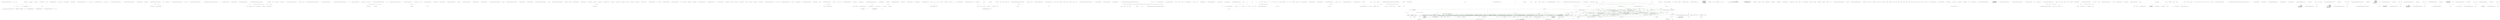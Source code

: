 digraph  {
n0 [cluster="CommonMark.CommonMarkConverter.ProcessStage1(System.IO.TextReader, CommonMark.CommonMarkSettings)", label="Entry CommonMark.CommonMarkConverter.ProcessStage1(System.IO.TextReader, CommonMark.CommonMarkSettings)", span="37-37"];
n1 [cluster="CommonMark.CommonMarkConverter.ProcessStage1(System.IO.TextReader, CommonMark.CommonMarkSettings)", label="source == null", span="39-39"];
n5 [cluster="CommonMark.CommonMarkConverter.ProcessStage1(System.IO.TextReader, CommonMark.CommonMarkSettings)", label="var reader = new Parser.TabTextReader(source)", span="47-47"];
n2 [cluster="CommonMark.CommonMarkConverter.ProcessStage1(System.IO.TextReader, CommonMark.CommonMarkSettings)", label="throw new ArgumentNullException(''source'');", span="40-40"];
n3 [cluster="CommonMark.CommonMarkConverter.ProcessStage1(System.IO.TextReader, CommonMark.CommonMarkSettings)", label="var cur = BlockMethods.make_document()", span="42-42"];
n4 [cluster="CommonMark.CommonMarkConverter.ProcessStage1(System.IO.TextReader, CommonMark.CommonMarkSettings)", label="int linenum = 1", span="44-44"];
n32 [cluster="CommonMark.Parser.BlockMethods.make_document()", label="Entry CommonMark.Parser.BlockMethods.make_document()", span="12-12"];
n7 [cluster="CommonMark.CommonMarkConverter.ProcessStage1(System.IO.TextReader, CommonMark.CommonMarkSettings)", label="BlockMethods.incorporate_line(reader.ReadLine(), linenum, ref cur)", span="50-50"];
n14 [cluster="CommonMark.CommonMarkConverter.ProcessStage1(System.IO.TextReader, CommonMark.CommonMarkSettings)", label="throw new CommonMarkException(''An error occurred while parsing line '' + linenum.ToString(CultureInfo.InvariantCulture), cur, ex);", span="64-64"];
n15 [cluster="CommonMark.CommonMarkConverter.ProcessStage1(System.IO.TextReader, CommonMark.CommonMarkSettings)", label="cur != cur.Top", span="69-69"];
n16 [cluster="CommonMark.CommonMarkConverter.ProcessStage1(System.IO.TextReader, CommonMark.CommonMarkSettings)", label="BlockMethods.finalize(cur, linenum)", span="71-71"];
n17 [cluster="CommonMark.CommonMarkConverter.ProcessStage1(System.IO.TextReader, CommonMark.CommonMarkSettings)", label="cur = cur.Parent", span="72-72"];
n21 [cluster="CommonMark.CommonMarkConverter.ProcessStage1(System.IO.TextReader, CommonMark.CommonMarkSettings)", label="throw new CommonMarkException(''An error occurred while finalizing open containers.'', cur, ex);", span="81-81"];
n22 [cluster="CommonMark.CommonMarkConverter.ProcessStage1(System.IO.TextReader, CommonMark.CommonMarkSettings)", label="cur != cur.Top", span="84-84"];
n23 [cluster="CommonMark.CommonMarkConverter.ProcessStage1(System.IO.TextReader, CommonMark.CommonMarkSettings)", label="throw new CommonMarkException(''Unable to finalize open containers.'', cur);", span="85-85"];
n24 [cluster="CommonMark.CommonMarkConverter.ProcessStage1(System.IO.TextReader, CommonMark.CommonMarkSettings)", label="BlockMethods.finalize(cur, linenum)", span="89-89"];
n28 [cluster="CommonMark.CommonMarkConverter.ProcessStage1(System.IO.TextReader, CommonMark.CommonMarkSettings)", label="throw new CommonMarkException(''Unable to finalize document element.'', cur, ex);", span="97-97"];
n29 [cluster="CommonMark.CommonMarkConverter.ProcessStage1(System.IO.TextReader, CommonMark.CommonMarkSettings)", label="return cur;", span="100-100"];
n8 [cluster="CommonMark.CommonMarkConverter.ProcessStage1(System.IO.TextReader, CommonMark.CommonMarkSettings)", label="linenum++", span="51-51"];
n6 [cluster="CommonMark.CommonMarkConverter.ProcessStage1(System.IO.TextReader, CommonMark.CommonMarkSettings)", label="!reader.EndOfStream()", span="48-48"];
n33 [cluster="CommonMark.Parser.TabTextReader.TabTextReader(System.IO.TextReader)", label="Entry CommonMark.Parser.TabTextReader.TabTextReader(System.IO.TextReader)", span="17-17"];
n9 [cluster="CommonMark.CommonMarkConverter.ProcessStage1(System.IO.TextReader, CommonMark.CommonMarkSettings)", label=IOException, span="54-54"];
n11 [cluster="CommonMark.CommonMarkConverter.ProcessStage1(System.IO.TextReader, CommonMark.CommonMarkSettings)", label=CommonMarkException, span="58-58"];
n13 [cluster="CommonMark.CommonMarkConverter.ProcessStage1(System.IO.TextReader, CommonMark.CommonMarkSettings)", label=Exception, span="62-62"];
n34 [cluster="CommonMark.Parser.TabTextReader.EndOfStream()", label="Entry CommonMark.Parser.TabTextReader.EndOfStream()", span="106-106"];
n35 [cluster="CommonMark.Parser.TabTextReader.ReadLine()", label="Entry CommonMark.Parser.TabTextReader.ReadLine()", span="35-35"];
n36 [cluster="CommonMark.Parser.BlockMethods.incorporate_line(string, int, ref CommonMark.Syntax.Block)", label="Entry CommonMark.Parser.BlockMethods.incorporate_line(string, int, ref CommonMark.Syntax.Block)", span="315-315"];
n10 [cluster="CommonMark.CommonMarkConverter.ProcessStage1(System.IO.TextReader, CommonMark.CommonMarkSettings)", label="throw;", span="56-56"];
n12 [cluster="CommonMark.CommonMarkConverter.ProcessStage1(System.IO.TextReader, CommonMark.CommonMarkSettings)", label="throw;", span="60-60"];
n18 [cluster="CommonMark.CommonMarkConverter.ProcessStage1(System.IO.TextReader, CommonMark.CommonMarkSettings)", label=CommonMarkException, span="75-75"];
n20 [cluster="CommonMark.CommonMarkConverter.ProcessStage1(System.IO.TextReader, CommonMark.CommonMarkSettings)", label=Exception, span="79-79"];
n39 [cluster="CommonMark.Parser.BlockMethods.finalize(CommonMark.Syntax.Block, int)", label="Entry CommonMark.Parser.BlockMethods.finalize(CommonMark.Syntax.Block, int)", span="100-100"];
n19 [cluster="CommonMark.CommonMarkConverter.ProcessStage1(System.IO.TextReader, CommonMark.CommonMarkSettings)", label="throw;", span="77-77"];
n25 [cluster="CommonMark.CommonMarkConverter.ProcessStage1(System.IO.TextReader, CommonMark.CommonMarkSettings)", label=CommonMarkException, span="91-91"];
n27 [cluster="CommonMark.CommonMarkConverter.ProcessStage1(System.IO.TextReader, CommonMark.CommonMarkSettings)", label=Exception, span="95-95"];
n26 [cluster="CommonMark.CommonMarkConverter.ProcessStage1(System.IO.TextReader, CommonMark.CommonMarkSettings)", label="throw;", span="93-93"];
n30 [cluster="CommonMark.CommonMarkConverter.ProcessStage1(System.IO.TextReader, CommonMark.CommonMarkSettings)", label="Exit CommonMark.CommonMarkConverter.ProcessStage1(System.IO.TextReader, CommonMark.CommonMarkSettings)", span="37-37"];
n37 [cluster="CommonMark.CommonMarkException.CommonMarkException(string, CommonMark.Syntax.Block, System.Exception)", label="Entry CommonMark.CommonMarkException.CommonMarkException(string, CommonMark.Syntax.Block, System.Exception)", span="38-38"];
n31 [cluster="System.ArgumentNullException.ArgumentNullException(string)", label="Entry System.ArgumentNullException.ArgumentNullException(string)", span="0-0"];
n38 [cluster="int.ToString(System.IFormatProvider)", label="Entry int.ToString(System.IFormatProvider)", span="0-0"];
n40 [cluster="CommonMark.CommonMarkConverter.ProcessStage2(CommonMark.Syntax.Block, CommonMark.CommonMarkSettings)", label="Entry CommonMark.CommonMarkConverter.ProcessStage2(CommonMark.Syntax.Block, CommonMark.CommonMarkSettings)", span="111-111"];
n41 [cluster="CommonMark.CommonMarkConverter.ProcessStage2(CommonMark.Syntax.Block, CommonMark.CommonMarkSettings)", label="document == null", span="113-113"];
n43 [cluster="CommonMark.CommonMarkConverter.ProcessStage2(CommonMark.Syntax.Block, CommonMark.CommonMarkSettings)", label="document.Tag != Syntax.BlockTag.Document", span="116-116"];
n45 [cluster="CommonMark.CommonMarkConverter.ProcessStage2(CommonMark.Syntax.Block, CommonMark.CommonMarkSettings)", label="BlockMethods.process_inlines(document, document.ReferenceMap)", span="121-121"];
n42 [cluster="CommonMark.CommonMarkConverter.ProcessStage2(CommonMark.Syntax.Block, CommonMark.CommonMarkSettings)", label="throw new ArgumentNullException(''document'');", span="114-114"];
n44 [cluster="CommonMark.CommonMarkConverter.ProcessStage2(CommonMark.Syntax.Block, CommonMark.CommonMarkSettings)", label="throw new ArgumentException(''The block element passed to this method must represent a top level document.'', ''document'');", span="117-117"];
n46 [cluster="CommonMark.CommonMarkConverter.ProcessStage2(CommonMark.Syntax.Block, CommonMark.CommonMarkSettings)", label=CommonMarkException, span="123-123"];
n48 [cluster="CommonMark.CommonMarkConverter.ProcessStage2(CommonMark.Syntax.Block, CommonMark.CommonMarkSettings)", label=Exception, span="127-127"];
n50 [cluster="CommonMark.CommonMarkConverter.ProcessStage2(CommonMark.Syntax.Block, CommonMark.CommonMarkSettings)", label="Exit CommonMark.CommonMarkConverter.ProcessStage2(CommonMark.Syntax.Block, CommonMark.CommonMarkSettings)", span="111-111"];
n52 [cluster="CommonMark.Parser.BlockMethods.process_inlines(CommonMark.Syntax.Block, System.Collections.Generic.Dictionary<string, CommonMark.Syntax.Reference>)", label="Entry CommonMark.Parser.BlockMethods.process_inlines(CommonMark.Syntax.Block, System.Collections.Generic.Dictionary<string, CommonMark.Syntax.Reference>)", span="213-213"];
n47 [cluster="CommonMark.CommonMarkConverter.ProcessStage2(CommonMark.Syntax.Block, CommonMark.CommonMarkSettings)", label="throw;", span="125-125"];
n49 [cluster="CommonMark.CommonMarkConverter.ProcessStage2(CommonMark.Syntax.Block, CommonMark.CommonMarkSettings)", label="throw new CommonMarkException(''An error occurred during inline parsing.'', ex);", span="129-129"];
n51 [cluster="System.ArgumentException.ArgumentException(string, string)", label="Entry System.ArgumentException.ArgumentException(string, string)", span="0-0"];
n53 [cluster="CommonMark.CommonMarkException.CommonMarkException(string, System.Exception)", label="Entry CommonMark.CommonMarkException.CommonMarkException(string, System.Exception)", span="31-31"];
n54 [cluster="CommonMark.CommonMarkConverter.ProcessStage3(CommonMark.Syntax.Block, System.IO.TextWriter, CommonMark.CommonMarkSettings)", label="Entry CommonMark.CommonMarkConverter.ProcessStage3(CommonMark.Syntax.Block, System.IO.TextWriter, CommonMark.CommonMarkSettings)", span="143-143"];
n55 [cluster="CommonMark.CommonMarkConverter.ProcessStage3(CommonMark.Syntax.Block, System.IO.TextWriter, CommonMark.CommonMarkSettings)", label="document == null", span="145-145"];
n57 [cluster="CommonMark.CommonMarkConverter.ProcessStage3(CommonMark.Syntax.Block, System.IO.TextWriter, CommonMark.CommonMarkSettings)", label="target == null", span="148-148"];
n59 [cluster="CommonMark.CommonMarkConverter.ProcessStage3(CommonMark.Syntax.Block, System.IO.TextWriter, CommonMark.CommonMarkSettings)", label="document.Tag != Syntax.BlockTag.Document", span="151-151"];
n61 [cluster="CommonMark.CommonMarkConverter.ProcessStage3(CommonMark.Syntax.Block, System.IO.TextWriter, CommonMark.CommonMarkSettings)", label="settings == null", span="154-154"];
n63 [cluster="CommonMark.CommonMarkConverter.ProcessStage3(CommonMark.Syntax.Block, System.IO.TextWriter, CommonMark.CommonMarkSettings)", label="settings.OutputFormat == OutputFormat.SyntaxTree", span="159-159"];
n64 [cluster="CommonMark.CommonMarkConverter.ProcessStage3(CommonMark.Syntax.Block, System.IO.TextWriter, CommonMark.CommonMarkSettings)", label="Printer.print_blocks(target, document, 0)", span="161-161"];
n65 [cluster="CommonMark.CommonMarkConverter.ProcessStage3(CommonMark.Syntax.Block, System.IO.TextWriter, CommonMark.CommonMarkSettings)", label="HtmlPrinter.BlocksToHtml(target, document, settings)", span="165-165"];
n56 [cluster="CommonMark.CommonMarkConverter.ProcessStage3(CommonMark.Syntax.Block, System.IO.TextWriter, CommonMark.CommonMarkSettings)", label="throw new ArgumentNullException(''document'');", span="146-146"];
n58 [cluster="CommonMark.CommonMarkConverter.ProcessStage3(CommonMark.Syntax.Block, System.IO.TextWriter, CommonMark.CommonMarkSettings)", label="throw new ArgumentNullException(''target'');", span="149-149"];
n60 [cluster="CommonMark.CommonMarkConverter.ProcessStage3(CommonMark.Syntax.Block, System.IO.TextWriter, CommonMark.CommonMarkSettings)", label="throw new ArgumentException(''The block element passed to this method must represent a top level document.'', ''document'');", span="152-152"];
n62 [cluster="CommonMark.CommonMarkConverter.ProcessStage3(CommonMark.Syntax.Block, System.IO.TextWriter, CommonMark.CommonMarkSettings)", label="settings = CommonMarkSettings.Default", span="155-155"];
n66 [cluster="CommonMark.CommonMarkConverter.ProcessStage3(CommonMark.Syntax.Block, System.IO.TextWriter, CommonMark.CommonMarkSettings)", label=CommonMarkException, span="168-168"];
n68 [cluster="CommonMark.CommonMarkConverter.ProcessStage3(CommonMark.Syntax.Block, System.IO.TextWriter, CommonMark.CommonMarkSettings)", label=IOException, span="172-172"];
n70 [cluster="CommonMark.CommonMarkConverter.ProcessStage3(CommonMark.Syntax.Block, System.IO.TextWriter, CommonMark.CommonMarkSettings)", label=Exception, span="176-176"];
n72 [cluster="CommonMark.CommonMarkConverter.ProcessStage3(CommonMark.Syntax.Block, System.IO.TextWriter, CommonMark.CommonMarkSettings)", label="Exit CommonMark.CommonMarkConverter.ProcessStage3(CommonMark.Syntax.Block, System.IO.TextWriter, CommonMark.CommonMarkSettings)", span="143-143"];
n73 [cluster="CommonMark.Formatter.Printer.print_blocks(System.IO.TextWriter, CommonMark.Syntax.Block, int)", label="Entry CommonMark.Formatter.Printer.print_blocks(System.IO.TextWriter, CommonMark.Syntax.Block, int)", span="42-42"];
n74 [cluster="CommonMark.Formatter.HtmlPrinter.BlocksToHtml(System.IO.TextWriter, CommonMark.Syntax.Block, CommonMark.CommonMarkSettings)", label="Entry CommonMark.Formatter.HtmlPrinter.BlocksToHtml(System.IO.TextWriter, CommonMark.Syntax.Block, CommonMark.CommonMarkSettings)", span="177-177"];
n67 [cluster="CommonMark.CommonMarkConverter.ProcessStage3(CommonMark.Syntax.Block, System.IO.TextWriter, CommonMark.CommonMarkSettings)", label="throw;", span="170-170"];
n69 [cluster="CommonMark.CommonMarkConverter.ProcessStage3(CommonMark.Syntax.Block, System.IO.TextWriter, CommonMark.CommonMarkSettings)", label="throw;", span="174-174"];
n71 [cluster="CommonMark.CommonMarkConverter.ProcessStage3(CommonMark.Syntax.Block, System.IO.TextWriter, CommonMark.CommonMarkSettings)", label="throw new CommonMarkException(''An error occurred during formatting of the document.'', ex);", span="178-178"];
n75 [cluster="CommonMark.CommonMarkConverter.Convert(System.IO.TextReader, System.IO.TextWriter, CommonMark.CommonMarkSettings)", label="Entry CommonMark.CommonMarkConverter.Convert(System.IO.TextReader, System.IO.TextWriter, CommonMark.CommonMarkSettings)", span="191-191"];
n76 [cluster="CommonMark.CommonMarkConverter.Convert(System.IO.TextReader, System.IO.TextWriter, CommonMark.CommonMarkSettings)", label="settings == null", span="193-193"];
n78 [cluster="CommonMark.CommonMarkConverter.Convert(System.IO.TextReader, System.IO.TextWriter, CommonMark.CommonMarkSettings)", label="var document = ProcessStage1(source, settings)", span="196-196"];
n79 [cluster="CommonMark.CommonMarkConverter.Convert(System.IO.TextReader, System.IO.TextWriter, CommonMark.CommonMarkSettings)", label="ProcessStage2(document, settings)", span="197-197"];
n80 [cluster="CommonMark.CommonMarkConverter.Convert(System.IO.TextReader, System.IO.TextWriter, CommonMark.CommonMarkSettings)", label="ProcessStage3(document, target, settings)", span="198-198"];
n77 [cluster="CommonMark.CommonMarkConverter.Convert(System.IO.TextReader, System.IO.TextWriter, CommonMark.CommonMarkSettings)", label="settings = CommonMarkSettings.Default", span="194-194"];
n81 [cluster="CommonMark.CommonMarkConverter.Convert(System.IO.TextReader, System.IO.TextWriter, CommonMark.CommonMarkSettings)", label="Exit CommonMark.CommonMarkConverter.Convert(System.IO.TextReader, System.IO.TextWriter, CommonMark.CommonMarkSettings)", span="191-191"];
n82 [cluster="CommonMark.CommonMarkConverter.Convert(string, CommonMark.CommonMarkSettings)", label="Entry CommonMark.CommonMarkConverter.Convert(string, CommonMark.CommonMarkSettings)", span="208-208"];
n83 [cluster="CommonMark.CommonMarkConverter.Convert(string, CommonMark.CommonMarkSettings)", label="source == null", span="210-210"];
n85 [cluster="CommonMark.CommonMarkConverter.Convert(string, CommonMark.CommonMarkSettings)", label="var reader = new System.IO.StringReader(source)", span="213-213"];
n87 [cluster="CommonMark.CommonMarkConverter.Convert(string, CommonMark.CommonMarkSettings)", label="Convert(reader, writer, settings)", span="216-216"];
n84 [cluster="CommonMark.CommonMarkConverter.Convert(string, CommonMark.CommonMarkSettings)", label="return null;", span="211-211"];
n86 [cluster="CommonMark.CommonMarkConverter.Convert(string, CommonMark.CommonMarkSettings)", label="var writer = new System.IO.StringWriter(System.Globalization.CultureInfo.CurrentCulture)", span="214-214"];
n90 [cluster="System.IO.StringReader.StringReader(string)", label="Entry System.IO.StringReader.StringReader(string)", span="0-0"];
n91 [cluster="System.IO.StringWriter.StringWriter(System.IFormatProvider)", label="Entry System.IO.StringWriter.StringWriter(System.IFormatProvider)", span="0-0"];
n88 [cluster="CommonMark.CommonMarkConverter.Convert(string, CommonMark.CommonMarkSettings)", label="return writer.ToString();", span="218-218"];
n89 [cluster="CommonMark.CommonMarkConverter.Convert(string, CommonMark.CommonMarkSettings)", label="Exit CommonMark.CommonMarkConverter.Convert(string, CommonMark.CommonMarkSettings)", span="208-208"];
n92 [cluster="System.IO.StringWriter.ToString()", label="Entry System.IO.StringWriter.ToString()", span="0-0"];
m0_5 [cluster="CommonMark.CommonMarkException.CommonMarkException(string, System.Exception)", file="CommonMarkException.cs", label="Exit CommonMark.CommonMarkException.CommonMarkException(string, System.Exception)", span="31-31"];
m0_2 [cluster="CommonMark.CommonMarkException.CommonMarkException(string)", file="CommonMarkException.cs", label="Entry CommonMark.CommonMarkException.CommonMarkException(string)", span="28-28"];
m0_3 [cluster="CommonMark.CommonMarkException.CommonMarkException(string)", file="CommonMarkException.cs", label="Exit CommonMark.CommonMarkException.CommonMarkException(string)", span="28-28"];
m0_6 [cluster="CommonMark.CommonMarkException.CommonMarkException(string, CommonMark.Syntax.Inline, System.Exception)", file="CommonMarkException.cs", label="Entry CommonMark.CommonMarkException.CommonMarkException(string, CommonMark.Syntax.Inline, System.Exception)", span="34-34"];
m0_7 [cluster="CommonMark.CommonMarkException.CommonMarkException(string, CommonMark.Syntax.Inline, System.Exception)", file="CommonMarkException.cs", label="this.InlineElement = inline", span="36-36"];
m0_8 [cluster="CommonMark.CommonMarkException.CommonMarkException(string, CommonMark.Syntax.Inline, System.Exception)", file="CommonMarkException.cs", label="Exit CommonMark.CommonMarkException.CommonMarkException(string, CommonMark.Syntax.Inline, System.Exception)", span="34-34"];
m0_0 [cluster="CommonMark.CommonMarkException.CommonMarkException()", file="CommonMarkException.cs", label="Entry CommonMark.CommonMarkException.CommonMarkException()", span="27-27"];
m0_1 [cluster="CommonMark.CommonMarkException.CommonMarkException()", file="CommonMarkException.cs", label="Exit CommonMark.CommonMarkException.CommonMarkException()", span="27-27"];
m0_9 [cluster="CommonMark.CommonMarkException.CommonMarkException(string, CommonMark.Syntax.Block, System.Exception)", file="CommonMarkException.cs", label="Entry CommonMark.CommonMarkException.CommonMarkException(string, CommonMark.Syntax.Block, System.Exception)", span="38-38"];
m0_10 [cluster="CommonMark.CommonMarkException.CommonMarkException(string, CommonMark.Syntax.Block, System.Exception)", file="CommonMarkException.cs", label="this.BlockElement = block", span="40-40"];
m0_11 [cluster="CommonMark.CommonMarkException.CommonMarkException(string, CommonMark.Syntax.Block, System.Exception)", file="CommonMarkException.cs", label="Exit CommonMark.CommonMarkException.CommonMarkException(string, CommonMark.Syntax.Block, System.Exception)", span="38-38"];
m0_12 [file="CommonMarkException.cs", label="CommonMark.CommonMarkException", span=""];
m1_6 [cluster="object.MemberwiseClone()", file="CommonMarkSettings.cs", label="Entry object.MemberwiseClone()", span="0-0"];
m1_0 [cluster="CommonMark.CommonMarkSettings.CommonMarkSettings()", file="CommonMarkSettings.cs", label="Entry CommonMark.CommonMarkSettings.CommonMarkSettings()", span="8-8"];
m1_2 [cluster="CommonMark.CommonMarkSettings.CommonMarkSettings()", file="CommonMarkSettings.cs", label="Exit CommonMark.CommonMarkSettings.CommonMarkSettings()", span="8-8"];
m1_3 [cluster="CommonMark.CommonMarkSettings.Clone()", file="CommonMarkSettings.cs", label="Entry CommonMark.CommonMarkSettings.Clone()", span="35-35"];
m1_4 [cluster="CommonMark.CommonMarkSettings.Clone()", file="CommonMarkSettings.cs", label="return (CommonMarkSettings)this.MemberwiseClone();", span="37-37"];
m1_5 [cluster="CommonMark.CommonMarkSettings.Clone()", file="CommonMarkSettings.cs", label="Exit CommonMark.CommonMarkSettings.Clone()", span="35-35"];
m1_7 [file="CommonMarkSettings.cs", label="CommonMark.CommonMarkSettings", span=""];
m2_23 [cluster="CommonMark.Syntax.Inline.Inline(string, int, int, int, int, char)", file="HtmlTests.cs", label="Entry CommonMark.Syntax.Inline.Inline(string, int, int, int, int, char)", span="74-74"];
m2_24 [cluster="CommonMark.Syntax.Inline.Inline(string, int, int, int, int, char)", file="HtmlTests.cs", label="this.LiteralContentValue.Source = content", span="76-76"];
m2_25 [cluster="CommonMark.Syntax.Inline.Inline(string, int, int, int, int, char)", file="HtmlTests.cs", label="this.LiteralContentValue.StartIndex = startIndex", span="77-77"];
m2_26 [cluster="CommonMark.Syntax.Inline.Inline(string, int, int, int, int, char)", file="HtmlTests.cs", label="this.LiteralContentValue.Length = length", span="78-78"];
m2_27 [cluster="CommonMark.Syntax.Inline.Inline(string, int, int, int, int, char)", file="HtmlTests.cs", label="this.SourcePosition = sourcePosition", span="79-79"];
m2_28 [cluster="CommonMark.Syntax.Inline.Inline(string, int, int, int, int, char)", file="HtmlTests.cs", label="this.SourceLastPosition = sourceLastPosition", span="80-80"];
m2_29 [cluster="CommonMark.Syntax.Inline.Inline(string, int, int, int, int, char)", file="HtmlTests.cs", label="this.DelimiterCharacter = delimiterCharacter", span="81-81"];
m2_30 [cluster="CommonMark.Syntax.Inline.Inline(string, int, int, int, int, char)", file="HtmlTests.cs", label="Exit CommonMark.Syntax.Inline.Inline(string, int, int, int, int, char)", span="74-74"];
m2_5 [cluster="CommonMark.Syntax.Inline.Inline(CommonMark.Syntax.InlineTag, string)", file="HtmlTests.cs", label="Entry CommonMark.Syntax.Inline.Inline(CommonMark.Syntax.InlineTag, string)", span="32-32"];
m2_6 [cluster="CommonMark.Syntax.Inline.Inline(CommonMark.Syntax.InlineTag, string)", file="HtmlTests.cs", label="this.Tag = tag", span="34-34"];
m2_7 [cluster="CommonMark.Syntax.Inline.Inline(CommonMark.Syntax.InlineTag, string)", file="HtmlTests.cs", label="this.LiteralContent = content", span="35-35"];
m2_8 [cluster="CommonMark.Syntax.Inline.Inline(CommonMark.Syntax.InlineTag, string)", file="HtmlTests.cs", label="Exit CommonMark.Syntax.Inline.Inline(CommonMark.Syntax.InlineTag, string)", span="32-32"];
m2_9 [cluster="CommonMark.Syntax.Inline.Inline(CommonMark.Syntax.InlineTag, string, int, int)", file="HtmlTests.cs", label="Entry CommonMark.Syntax.Inline.Inline(CommonMark.Syntax.InlineTag, string, int, int)", span="41-41"];
m2_10 [cluster="CommonMark.Syntax.Inline.Inline(CommonMark.Syntax.InlineTag, string, int, int)", file="HtmlTests.cs", label="this.Tag = tag", span="43-43"];
m2_11 [cluster="CommonMark.Syntax.Inline.Inline(CommonMark.Syntax.InlineTag, string, int, int)", file="HtmlTests.cs", label="this.LiteralContentValue.Source = content", span="44-44"];
m2_12 [cluster="CommonMark.Syntax.Inline.Inline(CommonMark.Syntax.InlineTag, string, int, int)", file="HtmlTests.cs", label="this.LiteralContentValue.StartIndex = startIndex", span="45-45"];
m2_13 [cluster="CommonMark.Syntax.Inline.Inline(CommonMark.Syntax.InlineTag, string, int, int)", file="HtmlTests.cs", label="this.LiteralContentValue.Length = length", span="46-46"];
m2_14 [cluster="CommonMark.Syntax.Inline.Inline(CommonMark.Syntax.InlineTag, string, int, int)", file="HtmlTests.cs", label="Exit CommonMark.Syntax.Inline.Inline(CommonMark.Syntax.InlineTag, string, int, int)", span="41-41"];
m2_2 [cluster="CommonMark.Syntax.Inline.Inline(CommonMark.Syntax.InlineTag)", file="HtmlTests.cs", label="Entry CommonMark.Syntax.Inline.Inline(CommonMark.Syntax.InlineTag)", span="22-22"];
m2_3 [cluster="CommonMark.Syntax.Inline.Inline(CommonMark.Syntax.InlineTag)", color=green, community=0, file="HtmlTests.cs", label="this.Tag = tag", prediction=0, span="24-24"];
m2_4 [cluster="CommonMark.Syntax.Inline.Inline(CommonMark.Syntax.InlineTag)", file="HtmlTests.cs", label="Exit CommonMark.Syntax.Inline.Inline(CommonMark.Syntax.InlineTag)", span="22-22"];
m2_15 [cluster="CommonMark.Syntax.Inline.Inline(string)", file="HtmlTests.cs", label="Entry CommonMark.Syntax.Inline.Inline(string)", span="53-53"];
m2_16 [cluster="CommonMark.Syntax.Inline.Inline(string)", file="HtmlTests.cs", label="this.LiteralContent = content", span="58-58"];
m2_17 [cluster="CommonMark.Syntax.Inline.Inline(string)", file="HtmlTests.cs", label="Exit CommonMark.Syntax.Inline.Inline(string)", span="53-53"];
m2_18 [cluster="CommonMark.Syntax.Inline.Inline(string, int, int)", file="HtmlTests.cs", label="Entry CommonMark.Syntax.Inline.Inline(string, int, int)", span="64-64"];
m2_19 [cluster="CommonMark.Syntax.Inline.Inline(string, int, int)", file="HtmlTests.cs", label="this.LiteralContent = content", span="66-66"];
m2_20 [cluster="CommonMark.Syntax.Inline.Inline(string, int, int)", file="HtmlTests.cs", label="this.SourcePosition = sourcePosition", span="67-67"];
m2_21 [cluster="CommonMark.Syntax.Inline.Inline(string, int, int)", file="HtmlTests.cs", label="this.SourceLastPosition = sourceLastPosition", span="68-68"];
m2_22 [cluster="CommonMark.Syntax.Inline.Inline(string, int, int)", file="HtmlTests.cs", label="Exit CommonMark.Syntax.Inline.Inline(string, int, int)", span="64-64"];
m2_31 [cluster="CommonMark.Syntax.Inline.Inline(CommonMark.Syntax.InlineTag, CommonMark.Syntax.Inline)", file="HtmlTests.cs", label="Entry CommonMark.Syntax.Inline.Inline(CommonMark.Syntax.InlineTag, CommonMark.Syntax.Inline)", span="89-89"];
m2_32 [cluster="CommonMark.Syntax.Inline.Inline(CommonMark.Syntax.InlineTag, CommonMark.Syntax.Inline)", file="HtmlTests.cs", label="this.Tag = tag", span="91-91"];
m2_33 [cluster="CommonMark.Syntax.Inline.Inline(CommonMark.Syntax.InlineTag, CommonMark.Syntax.Inline)", file="HtmlTests.cs", label="this.FirstChild = content", span="92-92"];
m2_34 [cluster="CommonMark.Syntax.Inline.Inline(CommonMark.Syntax.InlineTag, CommonMark.Syntax.Inline)", file="HtmlTests.cs", label="Exit CommonMark.Syntax.Inline.Inline(CommonMark.Syntax.InlineTag, CommonMark.Syntax.Inline)", span="89-89"];
m2_38 [file="HtmlTests.cs", label="CommonMark.Syntax.Inline", span=""];
m4_98 [cluster="CommonMark.Parser.PositionTracker.AddBlockOffset(int)", file="Scanner.cs", label="Entry CommonMark.Parser.PositionTracker.AddBlockOffset(int)", span="17-17"];
m4_3 [cluster="CommonMark.Tests.Helpers.ExecuteTest(string, string, CommonMark.CommonMarkSettings)", file="Scanner.cs", label="Entry CommonMark.Tests.Helpers.ExecuteTest(string, string, CommonMark.CommonMarkSettings)", span="18-18"];
m4_4 [cluster="CommonMark.Tests.GeneralTests.EmptyString()", file="Scanner.cs", label="Entry CommonMark.Tests.GeneralTests.EmptyString()", span="24-24"];
m4_5 [cluster="CommonMark.Tests.GeneralTests.EmptyString()", file="Scanner.cs", label="Helpers.ExecuteTest('''', '''')", span="26-26"];
m4_27 [cluster="CommonMark.Parser.BlockMethods.EndsWithBlankLine(CommonMark.Syntax.Block)", file="Scanner.cs", label="Entry CommonMark.Parser.BlockMethods.EndsWithBlankLine(CommonMark.Syntax.Block)", span="59-59"];
m4_28 [cluster="CommonMark.Parser.BlockMethods.EndsWithBlankLine(CommonMark.Syntax.Block)", file="Scanner.cs", label=true, span="61-61"];
m4_29 [cluster="CommonMark.Parser.BlockMethods.EndsWithBlankLine(CommonMark.Syntax.Block)", file="Scanner.cs", label="block.IsLastLineBlank", span="63-63"];
m4_31 [cluster="CommonMark.Parser.BlockMethods.EndsWithBlankLine(CommonMark.Syntax.Block)", file="Scanner.cs", label="block.Tag != BlockTag.List && block.Tag != BlockTag.ListItem", span="66-66"];
m4_33 [cluster="CommonMark.Parser.BlockMethods.EndsWithBlankLine(CommonMark.Syntax.Block)", file="Scanner.cs", label="block = block.LastChild", span="69-69"];
m4_30 [cluster="CommonMark.Parser.BlockMethods.EndsWithBlankLine(CommonMark.Syntax.Block)", file="Scanner.cs", label="return true;", span="64-64"];
m4_32 [cluster="CommonMark.Parser.BlockMethods.EndsWithBlankLine(CommonMark.Syntax.Block)", file="Scanner.cs", label="return false;", span="67-67"];
m4_35 [cluster="CommonMark.Parser.BlockMethods.EndsWithBlankLine(CommonMark.Syntax.Block)", file="Scanner.cs", label="return false;", span="72-72"];
m4_34 [cluster="CommonMark.Parser.BlockMethods.EndsWithBlankLine(CommonMark.Syntax.Block)", file="Scanner.cs", label="block == null", span="71-71"];
m4_36 [cluster="CommonMark.Parser.BlockMethods.EndsWithBlankLine(CommonMark.Syntax.Block)", file="Scanner.cs", label="Exit CommonMark.Parser.BlockMethods.EndsWithBlankLine(CommonMark.Syntax.Block)", span="59-59"];
m4_141 [cluster="System.Collections.Generic.Stack<T>.Pop()", file="Scanner.cs", label="Entry System.Collections.Generic.Stack<T>.Pop()", span="0-0"];
m4_22 [cluster="CommonMark.Tests.Helpers.LogValue(string, string)", file="Scanner.cs", label="Entry CommonMark.Tests.Helpers.LogValue(string, string)", span="99-99"];
m4_6 [cluster="CommonMark.Parser.BlockMethods.AddLine(CommonMark.Syntax.Block, CommonMark.Parser.LineInfo, string, int, int)", file="Scanner.cs", label="Entry CommonMark.Parser.BlockMethods.AddLine(CommonMark.Syntax.Block, CommonMark.Parser.LineInfo, string, int, int)", span="33-33"];
m4_24 [cluster="CommonMark.Parser.PositionTracker.PositionTracker(int)", file="Scanner.cs", label="Entry CommonMark.Parser.PositionTracker.PositionTracker(int)", span="8-8"];
m4_23 [cluster="CommonMark.Tests.Helpers.Tidy(string)", file="Scanner.cs", label="Entry CommonMark.Tests.Helpers.Tidy(string)", span="78-78"];
m4_96 [cluster="CommonMark.Parser.InlineMethods.ParseReference(CommonMark.Parser.Subject)", file="Scanner.cs", label="Entry CommonMark.Parser.InlineMethods.ParseReference(CommonMark.Parser.Subject)", span="1106-1106"];
m4_207 [cluster="CommonMark.Syntax.ListData.ListData()", file="Scanner.cs", label="Entry CommonMark.Syntax.ListData.ListData()", span="9-9"];
m4_410 [cluster="CommonMark.Parser.Scanner.scan_close_code_fence(string, int, int, int)", file="Scanner.cs", label="Entry CommonMark.Parser.Scanner.scan_close_code_fence(string, int, int, int)", span="424-424"];
m4_99 [cluster="CommonMark.Utilities.IsFirstLineBlank(string, int)", file="Scanner.cs", label="Entry CommonMark.Utilities.IsFirstLineBlank(string, int)", span="91-91"];
m4_217 [cluster="CommonMark.Parser.BlockMethods.AdvanceOffset(string, int, bool, ref int, ref int)", file="Scanner.cs", label="Entry CommonMark.Parser.BlockMethods.AdvanceOffset(string, int, bool, ref int, ref int)", span="409-409"];
m4_218 [cluster="CommonMark.Parser.BlockMethods.AdvanceOffset(string, int, bool, ref int, ref int)", file="Scanner.cs", label="char c", span="411-411"];
m4_219 [cluster="CommonMark.Parser.BlockMethods.AdvanceOffset(string, int, bool, ref int, ref int)", file="Scanner.cs", label="count > 0 && (c = line[offset]) != '\n'", span="412-412"];
m4_221 [cluster="CommonMark.Parser.BlockMethods.AdvanceOffset(string, int, bool, ref int, ref int)", file="Scanner.cs", label="var chars_to_tab = 4 - (column % TabSize)", span="416-416"];
m4_222 [cluster="CommonMark.Parser.BlockMethods.AdvanceOffset(string, int, bool, ref int, ref int)", file="Scanner.cs", label="column += chars_to_tab", span="417-417"];
m4_223 [cluster="CommonMark.Parser.BlockMethods.AdvanceOffset(string, int, bool, ref int, ref int)", file="Scanner.cs", label="offset += 1", span="418-418"];
m4_224 [cluster="CommonMark.Parser.BlockMethods.AdvanceOffset(string, int, bool, ref int, ref int)", file="Scanner.cs", label="count -= columns ? chars_to_tab : 1", span="419-419"];
m4_225 [cluster="CommonMark.Parser.BlockMethods.AdvanceOffset(string, int, bool, ref int, ref int)", file="Scanner.cs", label="offset += 1", span="423-423"];
m4_226 [cluster="CommonMark.Parser.BlockMethods.AdvanceOffset(string, int, bool, ref int, ref int)", file="Scanner.cs", label="column += 1", span="424-424"];
m4_227 [cluster="CommonMark.Parser.BlockMethods.AdvanceOffset(string, int, bool, ref int, ref int)", file="Scanner.cs", label="count -= 1", span="425-425"];
m4_220 [cluster="CommonMark.Parser.BlockMethods.AdvanceOffset(string, int, bool, ref int, ref int)", file="Scanner.cs", label="c == '\t'", span="414-414"];
m4_228 [cluster="CommonMark.Parser.BlockMethods.AdvanceOffset(string, int, bool, ref int, ref int)", file="Scanner.cs", label="Exit CommonMark.Parser.BlockMethods.AdvanceOffset(string, int, bool, ref int, ref int)", span="409-409"];
m4_21 [cluster="CommonMark.CommonMarkException.CommonMarkException(string)", file="Scanner.cs", label="Entry CommonMark.CommonMarkException.CommonMarkException(string)", span="30-30"];
m4_403 [cluster="CommonMark.Parser.BlockMethods.FindFirstNonspace(string, int, int, out int, out int, out char)", file="Scanner.cs", label="Entry CommonMark.Parser.BlockMethods.FindFirstNonspace(string, int, int, out int, out int, out char)", span="883-883"];
m4_413 [cluster="CommonMark.Parser.BlockMethods.FindFirstNonspace(string, int, int, out int, out int, out char)", file="Scanner.cs", label="var chars_to_tab = TabSize - (column%TabSize)", span="886-886"];
m4_414 [cluster="CommonMark.Parser.BlockMethods.FindFirstNonspace(string, int, int, out int, out int, out char)", file="Scanner.cs", label="first_nonspace = offset", span="887-887"];
m4_415 [cluster="CommonMark.Parser.BlockMethods.FindFirstNonspace(string, int, int, out int, out int, out char)", file="Scanner.cs", label="first_nonspace_column = column", span="888-888"];
m4_416 [cluster="CommonMark.Parser.BlockMethods.FindFirstNonspace(string, int, int, out int, out int, out char)", file="Scanner.cs", label="(curChar = ln[first_nonspace]) != '\n'", span="889-889"];
m4_425 [cluster="CommonMark.Parser.BlockMethods.FindFirstNonspace(string, int, int, out int, out int, out char)", file="Scanner.cs", label="first_nonspace_column += chars_to_tab", span="901-901"];
m4_418 [cluster="CommonMark.Parser.BlockMethods.FindFirstNonspace(string, int, int, out int, out int, out char)", file="Scanner.cs", label="first_nonspace++", span="893-893"];
m4_424 [cluster="CommonMark.Parser.BlockMethods.FindFirstNonspace(string, int, int, out int, out int, out char)", file="Scanner.cs", label="first_nonspace++", span="900-900"];
m4_419 [cluster="CommonMark.Parser.BlockMethods.FindFirstNonspace(string, int, int, out int, out int, out char)", file="Scanner.cs", label="first_nonspace_column++", span="894-894"];
m4_423 [cluster="CommonMark.Parser.BlockMethods.FindFirstNonspace(string, int, int, out int, out int, out char)", file="Scanner.cs", label="curChar == '\t'", span="898-898"];
m4_420 [cluster="CommonMark.Parser.BlockMethods.FindFirstNonspace(string, int, int, out int, out int, out char)", file="Scanner.cs", label="chars_to_tab--", span="895-895"];
m4_421 [cluster="CommonMark.Parser.BlockMethods.FindFirstNonspace(string, int, int, out int, out int, out char)", file="Scanner.cs", label="chars_to_tab == 0", span="896-896"];
m4_422 [cluster="CommonMark.Parser.BlockMethods.FindFirstNonspace(string, int, int, out int, out int, out char)", file="Scanner.cs", label="chars_to_tab = TabSize", span="896-896"];
m4_426 [cluster="CommonMark.Parser.BlockMethods.FindFirstNonspace(string, int, int, out int, out int, out char)", file="Scanner.cs", label="chars_to_tab = TabSize", span="902-902"];
m4_417 [cluster="CommonMark.Parser.BlockMethods.FindFirstNonspace(string, int, int, out int, out int, out char)", file="Scanner.cs", label="curChar == ' '", span="891-891"];
m4_427 [cluster="CommonMark.Parser.BlockMethods.FindFirstNonspace(string, int, int, out int, out int, out char)", file="Scanner.cs", label="Exit CommonMark.Parser.BlockMethods.FindFirstNonspace(string, int, int, out int, out int, out char)", span="883-883"];
m4_105 [cluster="CommonMark.Parser.BlockMethods.CreateChildBlock(CommonMark.Syntax.Block, CommonMark.Parser.LineInfo, CommonMark.Syntax.BlockTag, int)", file="Scanner.cs", label="Entry CommonMark.Parser.BlockMethods.CreateChildBlock(CommonMark.Syntax.Block, CommonMark.Parser.LineInfo, CommonMark.Syntax.BlockTag, int)", span="202-202"];
m4_106 [cluster="CommonMark.Parser.BlockMethods.CreateChildBlock(CommonMark.Syntax.Block, CommonMark.Parser.LineInfo, CommonMark.Syntax.BlockTag, int)", file="Scanner.cs", label="!CanContain(parent.Tag, blockType)", span="206-206"];
m4_107 [cluster="CommonMark.Parser.BlockMethods.CreateChildBlock(CommonMark.Syntax.Block, CommonMark.Parser.LineInfo, CommonMark.Syntax.BlockTag, int)", file="Scanner.cs", label="Finalize(parent, line)", span="208-208"];
m4_108 [cluster="CommonMark.Parser.BlockMethods.CreateChildBlock(CommonMark.Syntax.Block, CommonMark.Parser.LineInfo, CommonMark.Syntax.BlockTag, int)", file="Scanner.cs", label="parent = parent.Parent", span="209-209"];
m4_109 [cluster="CommonMark.Parser.BlockMethods.CreateChildBlock(CommonMark.Syntax.Block, CommonMark.Parser.LineInfo, CommonMark.Syntax.BlockTag, int)", file="Scanner.cs", label="var startPosition = line.IsTrackingPositions ? line.CalculateOrigin(startColumn, true) : line.LineOffset", span="212-212"];
m4_110 [cluster="CommonMark.Parser.BlockMethods.CreateChildBlock(CommonMark.Syntax.Block, CommonMark.Parser.LineInfo, CommonMark.Syntax.BlockTag, int)", file="Scanner.cs", label="Block child = new Block(blockType, line.LineNumber, startColumn + 1, startPosition)", span="214-214"];
m4_111 [cluster="CommonMark.Parser.BlockMethods.CreateChildBlock(CommonMark.Syntax.Block, CommonMark.Parser.LineInfo, CommonMark.Syntax.BlockTag, int)", file="Scanner.cs", label="child.Parent = parent", span="216-216"];
m4_112 [cluster="CommonMark.Parser.BlockMethods.CreateChildBlock(CommonMark.Syntax.Block, CommonMark.Parser.LineInfo, CommonMark.Syntax.BlockTag, int)", file="Scanner.cs", label="child.Top = parent.Top", span="217-217"];
m4_113 [cluster="CommonMark.Parser.BlockMethods.CreateChildBlock(CommonMark.Syntax.Block, CommonMark.Parser.LineInfo, CommonMark.Syntax.BlockTag, int)", file="Scanner.cs", label="var lastChild = parent.LastChild", span="219-219"];
m4_117 [cluster="CommonMark.Parser.BlockMethods.CreateChildBlock(CommonMark.Syntax.Block, CommonMark.Parser.LineInfo, CommonMark.Syntax.BlockTag, int)", file="Scanner.cs", label="parent.FirstChild = child", span="229-229"];
m4_118 [cluster="CommonMark.Parser.BlockMethods.CreateChildBlock(CommonMark.Syntax.Block, CommonMark.Parser.LineInfo, CommonMark.Syntax.BlockTag, int)", file="Scanner.cs", label="parent.LastChild = child", span="232-232"];
m4_119 [cluster="CommonMark.Parser.BlockMethods.CreateChildBlock(CommonMark.Syntax.Block, CommonMark.Parser.LineInfo, CommonMark.Syntax.BlockTag, int)", file="Scanner.cs", label="return child;", span="233-233"];
m4_115 [cluster="CommonMark.Parser.BlockMethods.CreateChildBlock(CommonMark.Syntax.Block, CommonMark.Parser.LineInfo, CommonMark.Syntax.BlockTag, int)", file="Scanner.cs", label="lastChild.NextSibling = child", span="222-222"];
m4_116 [cluster="CommonMark.Parser.BlockMethods.CreateChildBlock(CommonMark.Syntax.Block, CommonMark.Parser.LineInfo, CommonMark.Syntax.BlockTag, int)", file="Scanner.cs", label="child.Previous = lastChild", span="224-224"];
m4_114 [cluster="CommonMark.Parser.BlockMethods.CreateChildBlock(CommonMark.Syntax.Block, CommonMark.Parser.LineInfo, CommonMark.Syntax.BlockTag, int)", file="Scanner.cs", label="lastChild != null", span="220-220"];
m4_120 [cluster="CommonMark.Parser.BlockMethods.CreateChildBlock(CommonMark.Syntax.Block, CommonMark.Parser.LineInfo, CommonMark.Syntax.BlockTag, int)", file="Scanner.cs", label="Exit CommonMark.Parser.BlockMethods.CreateChildBlock(CommonMark.Syntax.Block, CommonMark.Parser.LineInfo, CommonMark.Syntax.BlockTag, int)", span="202-202"];
m4_405 [cluster="CommonMark.Parser.Scanner.scan_open_code_fence(string, int, int)", file="Scanner.cs", label="Entry CommonMark.Parser.Scanner.scan_open_code_fence(string, int, int)", span="377-377"];
m4_95 [cluster="CommonMark.Syntax.StringContent.FillSubject(CommonMark.Parser.Subject)", file="Scanner.cs", label="Entry CommonMark.Syntax.StringContent.FillSubject(CommonMark.Parser.Subject)", span="96-96"];
m4_102 [cluster="CommonMark.Syntax.StringContent.TakeFromStart(int, bool)", file="Scanner.cs", label="Entry CommonMark.Syntax.StringContent.TakeFromStart(int, bool)", span="217-217"];
m4_122 [cluster="CommonMark.Parser.BlockMethods.AdjustInlineSourcePosition(CommonMark.Syntax.Inline, CommonMark.Parser.PositionTracker, ref System.Collections.Generic.Stack<CommonMark.Syntax.Inline>)", file="Scanner.cs", label="Entry CommonMark.Parser.BlockMethods.AdjustInlineSourcePosition(CommonMark.Syntax.Inline, CommonMark.Parser.PositionTracker, ref System.Collections.Generic.Stack<CommonMark.Syntax.Inline>)", span="236-236"];
m4_123 [cluster="CommonMark.Parser.BlockMethods.AdjustInlineSourcePosition(CommonMark.Syntax.Inline, CommonMark.Parser.PositionTracker, ref System.Collections.Generic.Stack<CommonMark.Syntax.Inline>)", file="Scanner.cs", label="stack == null", span="238-238"];
m4_125 [cluster="CommonMark.Parser.BlockMethods.AdjustInlineSourcePosition(CommonMark.Syntax.Inline, CommonMark.Parser.PositionTracker, ref System.Collections.Generic.Stack<CommonMark.Syntax.Inline>)", file="Scanner.cs", label="inline != null", span="241-241"];
m4_126 [cluster="CommonMark.Parser.BlockMethods.AdjustInlineSourcePosition(CommonMark.Syntax.Inline, CommonMark.Parser.PositionTracker, ref System.Collections.Generic.Stack<CommonMark.Syntax.Inline>)", file="Scanner.cs", label="inline.SourcePosition = tracker.CalculateInlineOrigin(inline.SourcePosition, true)", span="243-243"];
m4_127 [cluster="CommonMark.Parser.BlockMethods.AdjustInlineSourcePosition(CommonMark.Syntax.Inline, CommonMark.Parser.PositionTracker, ref System.Collections.Generic.Stack<CommonMark.Syntax.Inline>)", file="Scanner.cs", label="inline.SourceLastPosition = tracker.CalculateInlineOrigin(inline.SourceLastPosition, false)", span="244-244"];
m4_128 [cluster="CommonMark.Parser.BlockMethods.AdjustInlineSourcePosition(CommonMark.Syntax.Inline, CommonMark.Parser.PositionTracker, ref System.Collections.Generic.Stack<CommonMark.Syntax.Inline>)", file="Scanner.cs", label="inline.FirstChild != null", span="246-246"];
m4_129 [cluster="CommonMark.Parser.BlockMethods.AdjustInlineSourcePosition(CommonMark.Syntax.Inline, CommonMark.Parser.PositionTracker, ref System.Collections.Generic.Stack<CommonMark.Syntax.Inline>)", file="Scanner.cs", label="inline.NextSibling != null", span="248-248"];
m4_130 [cluster="CommonMark.Parser.BlockMethods.AdjustInlineSourcePosition(CommonMark.Syntax.Inline, CommonMark.Parser.PositionTracker, ref System.Collections.Generic.Stack<CommonMark.Syntax.Inline>)", file="Scanner.cs", label="stack.Push(inline.NextSibling)", span="249-249"];
m4_131 [cluster="CommonMark.Parser.BlockMethods.AdjustInlineSourcePosition(CommonMark.Syntax.Inline, CommonMark.Parser.PositionTracker, ref System.Collections.Generic.Stack<CommonMark.Syntax.Inline>)", file="Scanner.cs", label="inline = inline.FirstChild", span="251-251"];
m4_132 [cluster="CommonMark.Parser.BlockMethods.AdjustInlineSourcePosition(CommonMark.Syntax.Inline, CommonMark.Parser.PositionTracker, ref System.Collections.Generic.Stack<CommonMark.Syntax.Inline>)", file="Scanner.cs", label="inline.NextSibling != null", span="253-253"];
m4_133 [cluster="CommonMark.Parser.BlockMethods.AdjustInlineSourcePosition(CommonMark.Syntax.Inline, CommonMark.Parser.PositionTracker, ref System.Collections.Generic.Stack<CommonMark.Syntax.Inline>)", file="Scanner.cs", label="inline = inline.NextSibling", span="255-255"];
m4_134 [cluster="CommonMark.Parser.BlockMethods.AdjustInlineSourcePosition(CommonMark.Syntax.Inline, CommonMark.Parser.PositionTracker, ref System.Collections.Generic.Stack<CommonMark.Syntax.Inline>)", file="Scanner.cs", label="stack.Count > 0", span="257-257"];
m4_135 [cluster="CommonMark.Parser.BlockMethods.AdjustInlineSourcePosition(CommonMark.Syntax.Inline, CommonMark.Parser.PositionTracker, ref System.Collections.Generic.Stack<CommonMark.Syntax.Inline>)", file="Scanner.cs", label="inline = stack.Pop()", span="259-259"];
m4_124 [cluster="CommonMark.Parser.BlockMethods.AdjustInlineSourcePosition(CommonMark.Syntax.Inline, CommonMark.Parser.PositionTracker, ref System.Collections.Generic.Stack<CommonMark.Syntax.Inline>)", file="Scanner.cs", label="stack = new Stack<Inline>()", span="239-239"];
m4_136 [cluster="CommonMark.Parser.BlockMethods.AdjustInlineSourcePosition(CommonMark.Syntax.Inline, CommonMark.Parser.PositionTracker, ref System.Collections.Generic.Stack<CommonMark.Syntax.Inline>)", file="Scanner.cs", label="inline = null", span="263-263"];
m4_137 [cluster="CommonMark.Parser.BlockMethods.AdjustInlineSourcePosition(CommonMark.Syntax.Inline, CommonMark.Parser.PositionTracker, ref System.Collections.Generic.Stack<CommonMark.Syntax.Inline>)", file="Scanner.cs", label="Exit CommonMark.Parser.BlockMethods.AdjustInlineSourcePosition(CommonMark.Syntax.Inline, CommonMark.Parser.PositionTracker, ref System.Collections.Generic.Stack<CommonMark.Syntax.Inline>)", span="236-236"];
m4_0 [cluster="CommonMark.Tests.GeneralTests.TestZeroCharRemoval()", file="Scanner.cs", label="Entry CommonMark.Tests.GeneralTests.TestZeroCharRemoval()", span="17-17"];
m4_1 [cluster="CommonMark.Tests.GeneralTests.TestZeroCharRemoval()", color=green, community=0, file="Scanner.cs", label="Helpers.ExecuteTest(''\u0000*foo*\0'', ''<p><em>foo</em></p>'')", prediction=1, span="19-19"];
m4_2 [cluster="CommonMark.Tests.GeneralTests.TestZeroCharRemoval()", file="Scanner.cs", label="Exit CommonMark.Tests.GeneralTests.TestZeroCharRemoval()", span="17-17"];
m4_25 [cluster="CommonMark.Parser.PositionTracker.AddOffset(CommonMark.Parser.LineInfo, int, int)", file="Scanner.cs", label="Entry CommonMark.Parser.PositionTracker.AddOffset(CommonMark.Parser.LineInfo, int, int)", span="22-22"];
m4_26 [cluster="CommonMark.Syntax.StringContent.Append(string, int, int)", file="Scanner.cs", label="Entry CommonMark.Syntax.StringContent.Append(string, int, int)", span="40-40"];
m4_412 [cluster="CommonMark.Utilities.Warning(string, params object[])", file="Scanner.cs", label="Entry CommonMark.Utilities.Warning(string, params object[])", span="17-17"];
m4_173 [cluster="CommonMark.Parser.BlockMethods.ParseListMarker(string, int, out CommonMark.Syntax.ListData)", file="Scanner.cs", label="Entry CommonMark.Parser.BlockMethods.ParseListMarker(string, int, out CommonMark.Syntax.ListData)", span="336-336"];
m4_180 [cluster="CommonMark.Parser.BlockMethods.ParseListMarker(string, int, out CommonMark.Syntax.ListData)", file="Scanner.cs", label="c == '+' || c == '•' || ((c == '*' || c == '-') && 0 == Scanner.scan_thematic_break(ln, pos, len))", span="346-346"];
m4_174 [cluster="CommonMark.Parser.BlockMethods.ParseListMarker(string, int, out CommonMark.Syntax.ListData)", file="Scanner.cs", label="char c", span="338-338"];
m4_177 [cluster="CommonMark.Parser.BlockMethods.ParseListMarker(string, int, out CommonMark.Syntax.ListData)", file="Scanner.cs", label="var len = ln.Length", span="341-341"];
m4_178 [cluster="CommonMark.Parser.BlockMethods.ParseListMarker(string, int, out CommonMark.Syntax.ListData)", file="Scanner.cs", label="startpos = pos", span="343-343"];
m4_179 [cluster="CommonMark.Parser.BlockMethods.ParseListMarker(string, int, out CommonMark.Syntax.ListData)", file="Scanner.cs", label="c = ln[pos]", span="344-344"];
m4_181 [cluster="CommonMark.Parser.BlockMethods.ParseListMarker(string, int, out CommonMark.Syntax.ListData)", file="Scanner.cs", label="pos++", span="348-348"];
m4_182 [cluster="CommonMark.Parser.BlockMethods.ParseListMarker(string, int, out CommonMark.Syntax.ListData)", file="Scanner.cs", label="pos == len || (ln[pos] != ' ' && ln[pos] != '\n')", span="349-349"];
m4_189 [cluster="CommonMark.Parser.BlockMethods.ParseListMarker(string, int, out CommonMark.Syntax.ListData)", file="Scanner.cs", label="pos < len - 1", span="361-361"];
m4_190 [cluster="CommonMark.Parser.BlockMethods.ParseListMarker(string, int, out CommonMark.Syntax.ListData)", file="Scanner.cs", label="c = ln[++pos]", span="363-363"];
m4_193 [cluster="CommonMark.Parser.BlockMethods.ParseListMarker(string, int, out CommonMark.Syntax.ListData)", file="Scanner.cs", label="pos >= len - 1 || (c != '.' && c != ')')", span="371-371"];
m4_195 [cluster="CommonMark.Parser.BlockMethods.ParseListMarker(string, int, out CommonMark.Syntax.ListData)", file="Scanner.cs", label="pos++", span="374-374"];
m4_196 [cluster="CommonMark.Parser.BlockMethods.ParseListMarker(string, int, out CommonMark.Syntax.ListData)", file="Scanner.cs", label="pos == len || (ln[pos] != ' ' && ln[pos] != '\n')", span="375-375"];
m4_204 [cluster="CommonMark.Parser.BlockMethods.ParseListMarker(string, int, out CommonMark.Syntax.ListData)", file="Scanner.cs", label="return (pos - startpos);", span="390-390"];
m4_187 [cluster="CommonMark.Parser.BlockMethods.ParseListMarker(string, int, out CommonMark.Syntax.ListData)", file="Scanner.cs", label="c >= '0' && c <= '9'", span="356-356"];
m4_176 [cluster="CommonMark.Parser.BlockMethods.ParseListMarker(string, int, out CommonMark.Syntax.ListData)", file="Scanner.cs", label="data = null", span="340-340"];
m4_183 [cluster="CommonMark.Parser.BlockMethods.ParseListMarker(string, int, out CommonMark.Syntax.ListData)", file="Scanner.cs", label="return 0;", span="350-350"];
m4_184 [cluster="CommonMark.Parser.BlockMethods.ParseListMarker(string, int, out CommonMark.Syntax.ListData)", file="Scanner.cs", label="data = new ListData()", span="352-352"];
m4_203 [cluster="CommonMark.Parser.BlockMethods.ParseListMarker(string, int, out CommonMark.Syntax.ListData)", file="Scanner.cs", label="return 0;", span="387-387"];
m4_194 [cluster="CommonMark.Parser.BlockMethods.ParseListMarker(string, int, out CommonMark.Syntax.ListData)", file="Scanner.cs", label="return 0;", span="372-372"];
m4_197 [cluster="CommonMark.Parser.BlockMethods.ParseListMarker(string, int, out CommonMark.Syntax.ListData)", file="Scanner.cs", label="return 0;", span="376-376"];
m4_198 [cluster="CommonMark.Parser.BlockMethods.ParseListMarker(string, int, out CommonMark.Syntax.ListData)", file="Scanner.cs", label="data = new ListData()", span="378-378"];
m4_175 [cluster="CommonMark.Parser.BlockMethods.ParseListMarker(string, int, out CommonMark.Syntax.ListData)", file="Scanner.cs", label="int startpos", span="339-339"];
m4_185 [cluster="CommonMark.Parser.BlockMethods.ParseListMarker(string, int, out CommonMark.Syntax.ListData)", file="Scanner.cs", label="data.BulletChar = c", span="353-353"];
m4_188 [cluster="CommonMark.Parser.BlockMethods.ParseListMarker(string, int, out CommonMark.Syntax.ListData)", file="Scanner.cs", label="int start = c - '0'", span="359-359"];
m4_202 [cluster="CommonMark.Parser.BlockMethods.ParseListMarker(string, int, out CommonMark.Syntax.ListData)", file="Scanner.cs", label="data.Delimiter = (c == '.' ? ListDelimiter.Period : ListDelimiter.Parenthesis)", span="382-382"];
m4_192 [cluster="CommonMark.Parser.BlockMethods.ParseListMarker(string, int, out CommonMark.Syntax.ListData)", file="Scanner.cs", label="start = start * 10 + (c - '0')", span="366-366"];
m4_191 [cluster="CommonMark.Parser.BlockMethods.ParseListMarker(string, int, out CommonMark.Syntax.ListData)", file="Scanner.cs", label="c >= '0' && c <= '9' && start < 100000000", span="365-365"];
m4_186 [cluster="CommonMark.Parser.BlockMethods.ParseListMarker(string, int, out CommonMark.Syntax.ListData)", file="Scanner.cs", label="data.Start = 1", span="354-354"];
m4_199 [cluster="CommonMark.Parser.BlockMethods.ParseListMarker(string, int, out CommonMark.Syntax.ListData)", file="Scanner.cs", label="data.ListType = ListType.Ordered", span="379-379"];
m4_200 [cluster="CommonMark.Parser.BlockMethods.ParseListMarker(string, int, out CommonMark.Syntax.ListData)", file="Scanner.cs", label="data.BulletChar = '\0'", span="380-380"];
m4_201 [cluster="CommonMark.Parser.BlockMethods.ParseListMarker(string, int, out CommonMark.Syntax.ListData)", file="Scanner.cs", label="data.Start = start", span="381-381"];
m4_205 [cluster="CommonMark.Parser.BlockMethods.ParseListMarker(string, int, out CommonMark.Syntax.ListData)", file="Scanner.cs", label="Exit CommonMark.Parser.BlockMethods.ParseListMarker(string, int, out CommonMark.Syntax.ListData)", span="336-336"];
m4_406 [cluster="CommonMark.Syntax.FencedCodeData.FencedCodeData()", file="Scanner.cs", label="Entry CommonMark.Syntax.FencedCodeData.FencedCodeData()", span="9-9"];
m4_407 [cluster="CommonMark.Parser.Scanner.scan_html_block_start(string, int, int)", file="Scanner.cs", label="Entry CommonMark.Parser.Scanner.scan_html_block_start(string, int, int)", span="9-9"];
m4_206 [cluster="CommonMark.Parser.Scanner.scan_thematic_break(string, int, int)", file="Scanner.cs", label="Entry CommonMark.Parser.Scanner.scan_thematic_break(string, int, int)", span="338-338"];
m4_12 [cluster="CommonMark.Parser.BlockMethods.AddLine(CommonMark.Syntax.Block, CommonMark.Parser.LineInfo, string, int, int)", file="Scanner.cs", label="var curSC = block.StringContent", span="42-42"];
m4_208 [cluster="CommonMark.Parser.BlockMethods.ContainsSingleLine(CommonMark.Syntax.StringContent)", file="Scanner.cs", label="Entry CommonMark.Parser.BlockMethods.ContainsSingleLine(CommonMark.Syntax.StringContent)", span="393-393"];
m4_211 [cluster="CommonMark.Parser.BlockMethods.ContainsSingleLine(CommonMark.Syntax.StringContent)", file="Scanner.cs", label="var i = content.IndexOf('\n')", span="397-397"];
m4_209 [cluster="CommonMark.Parser.BlockMethods.ContainsSingleLine(CommonMark.Syntax.StringContent)", file="Scanner.cs", label="content == null", span="395-395"];
m4_212 [cluster="CommonMark.Parser.BlockMethods.ContainsSingleLine(CommonMark.Syntax.StringContent)", file="Scanner.cs", label="return (i == -1 || i == content.Length - 1);", span="398-398"];
m4_210 [cluster="CommonMark.Parser.BlockMethods.ContainsSingleLine(CommonMark.Syntax.StringContent)", file="Scanner.cs", label="return true;", span="396-396"];
m4_213 [cluster="CommonMark.Parser.BlockMethods.ContainsSingleLine(CommonMark.Syntax.StringContent)", file="Scanner.cs", label="Exit CommonMark.Parser.BlockMethods.ContainsSingleLine(CommonMark.Syntax.StringContent)", span="393-393"];
m4_404 [cluster="CommonMark.Parser.Scanner.scan_atx_heading_start(string, int, int, out int)", file="Scanner.cs", label="Entry CommonMark.Parser.Scanner.scan_atx_heading_start(string, int, int, out int)", span="244-244"];
m4_142 [cluster="CommonMark.Parser.BlockMethods.ProcessInlines(CommonMark.Syntax.Block, System.Collections.Generic.Dictionary<string, CommonMark.Syntax.Reference>, CommonMark.CommonMarkSettings)", file="Scanner.cs", label="Entry CommonMark.Parser.BlockMethods.ProcessInlines(CommonMark.Syntax.Block, System.Collections.Generic.Dictionary<string, CommonMark.Syntax.Reference>, CommonMark.CommonMarkSettings)", span="275-275"];
m4_147 [cluster="CommonMark.Parser.BlockMethods.ProcessInlines(CommonMark.Syntax.Block, System.Collections.Generic.Dictionary<string, CommonMark.Syntax.Reference>, CommonMark.CommonMarkSettings)", file="Scanner.cs", label="var subj = new Subject(refmap)", span="281-281"];
m4_155 [cluster="CommonMark.Parser.BlockMethods.ProcessInlines(CommonMark.Syntax.Block, System.Collections.Generic.Dictionary<string, CommonMark.Syntax.Reference>, CommonMark.CommonMarkSettings)", file="Scanner.cs", label="sc.FillSubject(subj)", span="294-294"];
m4_160 [cluster="CommonMark.Parser.BlockMethods.ProcessInlines(CommonMark.Syntax.Block, System.Collections.Generic.Dictionary<string, CommonMark.Syntax.Reference>, CommonMark.CommonMarkSettings)", file="Scanner.cs", label="sc.PositionTracker.AddBlockOffset(-delta)", span="302-302"];
m4_146 [cluster="CommonMark.Parser.BlockMethods.ProcessInlines(CommonMark.Syntax.Block, System.Collections.Generic.Dictionary<string, CommonMark.Syntax.Reference>, CommonMark.CommonMarkSettings)", file="Scanner.cs", label="var specialCharacters = settings.InlineParserSpecialCharacters", span="280-280"];
m4_148 [cluster="CommonMark.Parser.BlockMethods.ProcessInlines(CommonMark.Syntax.Block, System.Collections.Generic.Dictionary<string, CommonMark.Syntax.Reference>, CommonMark.CommonMarkSettings)", file="Scanner.cs", label="StringContent sc", span="283-283"];
m4_156 [cluster="CommonMark.Parser.BlockMethods.ProcessInlines(CommonMark.Syntax.Block, System.Collections.Generic.Dictionary<string, CommonMark.Syntax.Reference>, CommonMark.CommonMarkSettings)", file="Scanner.cs", label="delta = subj.Position", span="295-295"];
m4_157 [cluster="CommonMark.Parser.BlockMethods.ProcessInlines(CommonMark.Syntax.Block, System.Collections.Generic.Dictionary<string, CommonMark.Syntax.Reference>, CommonMark.CommonMarkSettings)", file="Scanner.cs", label="block.InlineContent = InlineMethods.parse_inlines(subj, refmap, parsers, specialCharacters)", span="297-297"];
m4_154 [cluster="CommonMark.Parser.BlockMethods.ProcessInlines(CommonMark.Syntax.Block, System.Collections.Generic.Dictionary<string, CommonMark.Syntax.Reference>, CommonMark.CommonMarkSettings)", file="Scanner.cs", label="sc != null", span="292-292"];
m4_153 [cluster="CommonMark.Parser.BlockMethods.ProcessInlines(CommonMark.Syntax.Block, System.Collections.Generic.Dictionary<string, CommonMark.Syntax.Reference>, CommonMark.CommonMarkSettings)", file="Scanner.cs", label="sc = block.StringContent", span="291-291"];
m4_159 [cluster="CommonMark.Parser.BlockMethods.ProcessInlines(CommonMark.Syntax.Block, System.Collections.Generic.Dictionary<string, CommonMark.Syntax.Reference>, CommonMark.CommonMarkSettings)", file="Scanner.cs", label="sc.PositionTracker != null", span="300-300"];
m4_161 [cluster="CommonMark.Parser.BlockMethods.ProcessInlines(CommonMark.Syntax.Block, System.Collections.Generic.Dictionary<string, CommonMark.Syntax.Reference>, CommonMark.CommonMarkSettings)", file="Scanner.cs", label="AdjustInlineSourcePosition(block.InlineContent, sc.PositionTracker, ref inlineStack)", span="303-303"];
m4_143 [cluster="CommonMark.Parser.BlockMethods.ProcessInlines(CommonMark.Syntax.Block, System.Collections.Generic.Dictionary<string, CommonMark.Syntax.Reference>, CommonMark.CommonMarkSettings)", file="Scanner.cs", label="Stack<Inline> inlineStack = null", span="277-277"];
m4_145 [cluster="CommonMark.Parser.BlockMethods.ProcessInlines(CommonMark.Syntax.Block, System.Collections.Generic.Dictionary<string, CommonMark.Syntax.Reference>, CommonMark.CommonMarkSettings)", file="Scanner.cs", label="var parsers = settings.InlineParsers", span="279-279"];
m4_150 [cluster="CommonMark.Parser.BlockMethods.ProcessInlines(CommonMark.Syntax.Block, System.Collections.Generic.Dictionary<string, CommonMark.Syntax.Reference>, CommonMark.CommonMarkSettings)", file="Scanner.cs", label="block != null", span="286-286"];
m4_151 [cluster="CommonMark.Parser.BlockMethods.ProcessInlines(CommonMark.Syntax.Block, System.Collections.Generic.Dictionary<string, CommonMark.Syntax.Reference>, CommonMark.CommonMarkSettings)", file="Scanner.cs", label="var tag = block.Tag", span="288-288"];
m4_158 [cluster="CommonMark.Parser.BlockMethods.ProcessInlines(CommonMark.Syntax.Block, System.Collections.Generic.Dictionary<string, CommonMark.Syntax.Reference>, CommonMark.CommonMarkSettings)", file="Scanner.cs", label="block.StringContent = null", span="298-298"];
m4_162 [cluster="CommonMark.Parser.BlockMethods.ProcessInlines(CommonMark.Syntax.Block, System.Collections.Generic.Dictionary<string, CommonMark.Syntax.Reference>, CommonMark.CommonMarkSettings)", file="Scanner.cs", label="block.FirstChild != null", span="308-308"];
m4_163 [cluster="CommonMark.Parser.BlockMethods.ProcessInlines(CommonMark.Syntax.Block, System.Collections.Generic.Dictionary<string, CommonMark.Syntax.Reference>, CommonMark.CommonMarkSettings)", file="Scanner.cs", label="block.NextSibling != null", span="310-310"];
m4_164 [cluster="CommonMark.Parser.BlockMethods.ProcessInlines(CommonMark.Syntax.Block, System.Collections.Generic.Dictionary<string, CommonMark.Syntax.Reference>, CommonMark.CommonMarkSettings)", file="Scanner.cs", label="stack.Push(block.NextSibling)", span="311-311"];
m4_165 [cluster="CommonMark.Parser.BlockMethods.ProcessInlines(CommonMark.Syntax.Block, System.Collections.Generic.Dictionary<string, CommonMark.Syntax.Reference>, CommonMark.CommonMarkSettings)", file="Scanner.cs", label="block = block.FirstChild", span="313-313"];
m4_166 [cluster="CommonMark.Parser.BlockMethods.ProcessInlines(CommonMark.Syntax.Block, System.Collections.Generic.Dictionary<string, CommonMark.Syntax.Reference>, CommonMark.CommonMarkSettings)", file="Scanner.cs", label="block.NextSibling != null", span="315-315"];
m4_167 [cluster="CommonMark.Parser.BlockMethods.ProcessInlines(CommonMark.Syntax.Block, System.Collections.Generic.Dictionary<string, CommonMark.Syntax.Reference>, CommonMark.CommonMarkSettings)", file="Scanner.cs", label="block = block.NextSibling", span="317-317"];
m4_149 [cluster="CommonMark.Parser.BlockMethods.ProcessInlines(CommonMark.Syntax.Block, System.Collections.Generic.Dictionary<string, CommonMark.Syntax.Reference>, CommonMark.CommonMarkSettings)", file="Scanner.cs", label="int delta", span="284-284"];
m4_152 [cluster="CommonMark.Parser.BlockMethods.ProcessInlines(CommonMark.Syntax.Block, System.Collections.Generic.Dictionary<string, CommonMark.Syntax.Reference>, CommonMark.CommonMarkSettings)", file="Scanner.cs", label="tag == BlockTag.Paragraph || tag == BlockTag.AtxHeading || tag == BlockTag.SetextHeading", span="289-289"];
m4_144 [cluster="CommonMark.Parser.BlockMethods.ProcessInlines(CommonMark.Syntax.Block, System.Collections.Generic.Dictionary<string, CommonMark.Syntax.Reference>, CommonMark.CommonMarkSettings)", file="Scanner.cs", label="var stack = new Stack<Block>()", span="278-278"];
m4_169 [cluster="CommonMark.Parser.BlockMethods.ProcessInlines(CommonMark.Syntax.Block, System.Collections.Generic.Dictionary<string, CommonMark.Syntax.Reference>, CommonMark.CommonMarkSettings)", file="Scanner.cs", label="block = stack.Pop()", span="321-321"];
m4_170 [cluster="CommonMark.Parser.BlockMethods.ProcessInlines(CommonMark.Syntax.Block, System.Collections.Generic.Dictionary<string, CommonMark.Syntax.Reference>, CommonMark.CommonMarkSettings)", file="Scanner.cs", label="block = null", span="325-325"];
m4_168 [cluster="CommonMark.Parser.BlockMethods.ProcessInlines(CommonMark.Syntax.Block, System.Collections.Generic.Dictionary<string, CommonMark.Syntax.Reference>, CommonMark.CommonMarkSettings)", file="Scanner.cs", label="stack.Count > 0", span="319-319"];
m4_171 [cluster="CommonMark.Parser.BlockMethods.ProcessInlines(CommonMark.Syntax.Block, System.Collections.Generic.Dictionary<string, CommonMark.Syntax.Reference>, CommonMark.CommonMarkSettings)", file="Scanner.cs", label="Exit CommonMark.Parser.BlockMethods.ProcessInlines(CommonMark.Syntax.Block, System.Collections.Generic.Dictionary<string, CommonMark.Syntax.Reference>, CommonMark.CommonMarkSettings)", span="275-275"];
m4_104 [cluster="CommonMark.Parser.InlineMethods.Unescape(string)", file="Scanner.cs", label="Entry CommonMark.Parser.InlineMethods.Unescape(string)", span="721-721"];
m4_101 [cluster="CommonMark.Syntax.StringContent.IndexOf(char)", file="Scanner.cs", label="Entry CommonMark.Syntax.StringContent.IndexOf(char)", span="192-192"];
m4_229 [cluster="CommonMark.Parser.BlockMethods.IncorporateLine(CommonMark.Parser.LineInfo, ref CommonMark.Syntax.Block)", file="Scanner.cs", label="Entry CommonMark.Parser.BlockMethods.IncorporateLine(CommonMark.Parser.LineInfo, ref CommonMark.Syntax.Block)", span="433-433"];
m4_329 [cluster="CommonMark.Parser.BlockMethods.IncorporateLine(CommonMark.Parser.LineInfo, ref CommonMark.Syntax.Block)", file="Scanner.cs", label="Finalize(container, line)", span="675-675"];
m4_368 [cluster="CommonMark.Parser.BlockMethods.IncorporateLine(CommonMark.Parser.LineInfo, ref CommonMark.Syntax.Block)", file="Scanner.cs", label="Finalize(cur, line)", span="788-788"];
m4_381 [cluster="CommonMark.Parser.BlockMethods.IncorporateLine(CommonMark.Parser.LineInfo, ref CommonMark.Syntax.Block)", file="Scanner.cs", label="Finalize(container, line)", span="825-825"];
m4_393 [cluster="CommonMark.Parser.BlockMethods.IncorporateLine(CommonMark.Parser.LineInfo, ref CommonMark.Syntax.Block)", file="Scanner.cs", label="Finalize(container, line)", span="854-854"];
m4_328 [cluster="CommonMark.Parser.BlockMethods.IncorporateLine(CommonMark.Parser.LineInfo, ref CommonMark.Syntax.Block)", file="Scanner.cs", label="container = CreateChildBlock(container, line, BlockTag.ThematicBreak, first_nonspace)", span="674-674"];
m4_330 [cluster="CommonMark.Parser.BlockMethods.IncorporateLine(CommonMark.Parser.LineInfo, ref CommonMark.Syntax.Block)", file="Scanner.cs", label="container = container.Parent", span="676-676"];
m4_240 [cluster="CommonMark.Parser.BlockMethods.IncorporateLine(CommonMark.Parser.LineInfo, ref CommonMark.Syntax.Block)", file="Scanner.cs", label="Block cur = curptr", span="455-455"];
m4_367 [cluster="CommonMark.Parser.BlockMethods.IncorporateLine(CommonMark.Parser.LineInfo, ref CommonMark.Syntax.Block)", file="Scanner.cs", label="cur != last_matched_container", span="785-785"];
m4_369 [cluster="CommonMark.Parser.BlockMethods.IncorporateLine(CommonMark.Parser.LineInfo, ref CommonMark.Syntax.Block)", file="Scanner.cs", label="cur = cur.Parent", span="789-789"];
m4_296 [cluster="CommonMark.Parser.BlockMethods.IncorporateLine(CommonMark.Parser.LineInfo, ref CommonMark.Syntax.Block)", file="Scanner.cs", label="BreakOutOfLists(ref container, line)", span="596-596"];
m4_308 [cluster="CommonMark.Parser.BlockMethods.IncorporateLine(CommonMark.Parser.LineInfo, ref CommonMark.Syntax.Block)", file="Scanner.cs", label="container = CreateChildBlock(container, line, BlockTag.BlockQuote, first_nonspace)", span="624-624"];
m4_311 [cluster="CommonMark.Parser.BlockMethods.IncorporateLine(CommonMark.Parser.LineInfo, ref CommonMark.Syntax.Block)", file="Scanner.cs", label="container = CreateChildBlock(container, line, BlockTag.AtxHeading, first_nonspace)", span="631-631"];
m4_314 [cluster="CommonMark.Parser.BlockMethods.IncorporateLine(CommonMark.Parser.LineInfo, ref CommonMark.Syntax.Block)", file="Scanner.cs", label="container = CreateChildBlock(container, line, BlockTag.FencedCode, first_nonspace)", span="638-638"];
m4_321 [cluster="CommonMark.Parser.BlockMethods.IncorporateLine(CommonMark.Parser.LineInfo, ref CommonMark.Syntax.Block)", file="Scanner.cs", label="container = CreateChildBlock(container, line, BlockTag.HtmlBlock, first_nonspace)", span="653-653"];
m4_348 [cluster="CommonMark.Parser.BlockMethods.IncorporateLine(CommonMark.Parser.LineInfo, ref CommonMark.Syntax.Block)", file="Scanner.cs", label="container = CreateChildBlock(container, line, BlockTag.ListItem, first_nonspace)", span="718-718"];
m4_352 [cluster="CommonMark.Parser.BlockMethods.IncorporateLine(CommonMark.Parser.LineInfo, ref CommonMark.Syntax.Block)", file="Scanner.cs", label="container = CreateChildBlock(container, line, BlockTag.IndentedCode, offset)", span="724-724"];
m4_380 [cluster="CommonMark.Parser.BlockMethods.IncorporateLine(CommonMark.Parser.LineInfo, ref CommonMark.Syntax.Block)", file="Scanner.cs", label="Scanner.scan_html_block_end(container.HtmlBlockType, ln, first_nonspace, ln.Length)", span="823-823"];
m4_244 [cluster="CommonMark.Parser.BlockMethods.IncorporateLine(CommonMark.Parser.LineInfo, ref CommonMark.Syntax.Block)", file="Scanner.cs", label="var container = cur.Top", span="461-461"];
m4_246 [cluster="CommonMark.Parser.BlockMethods.IncorporateLine(CommonMark.Parser.LineInfo, ref CommonMark.Syntax.Block)", file="Scanner.cs", label="container = container.LastChild", span="468-468"];
m4_293 [cluster="CommonMark.Parser.BlockMethods.IncorporateLine(CommonMark.Parser.LineInfo, ref CommonMark.Syntax.Block)", file="Scanner.cs", label="container = container.Parent", span="587-587"];
m4_382 [cluster="CommonMark.Parser.BlockMethods.IncorporateLine(CommonMark.Parser.LineInfo, ref CommonMark.Syntax.Block)", file="Scanner.cs", label="container = container.Parent", span="826-826"];
m4_392 [cluster="CommonMark.Parser.BlockMethods.IncorporateLine(CommonMark.Parser.LineInfo, ref CommonMark.Syntax.Block)", file="Scanner.cs", label="AddLine(container, line, ln, first_nonspace, p - first_nonspace + 1)", span="853-853"];
m4_394 [cluster="CommonMark.Parser.BlockMethods.IncorporateLine(CommonMark.Parser.LineInfo, ref CommonMark.Syntax.Block)", file="Scanner.cs", label="container = container.Parent", span="855-855"];
m4_346 [cluster="CommonMark.Parser.BlockMethods.IncorporateLine(CommonMark.Parser.LineInfo, ref CommonMark.Syntax.Block)", file="Scanner.cs", label="container = CreateChildBlock(container, line, BlockTag.List, first_nonspace)", span="713-713"];
m4_398 [cluster="CommonMark.Parser.BlockMethods.IncorporateLine(CommonMark.Parser.LineInfo, ref CommonMark.Syntax.Block)", file="Scanner.cs", label="container = CreateChildBlock(container, line, BlockTag.Paragraph,  first_nonspace)", span="868-868"];
m4_230 [cluster="CommonMark.Parser.BlockMethods.IncorporateLine(CommonMark.Parser.LineInfo, ref CommonMark.Syntax.Block)", file="Scanner.cs", label="var ln = line.Line", span="435-435"];
m4_360 [cluster="CommonMark.Parser.BlockMethods.IncorporateLine(CommonMark.Parser.LineInfo, ref CommonMark.Syntax.Block)", file="Scanner.cs", label="container.IsLastLineBlank = (blank &&\r\n                                          container.Tag != BlockTag.BlockQuote &&\r\n                                          container.Tag != BlockTag.SetextHeading &&\r\n                                          container.Tag != BlockTag.FencedCode &&\r\n                                          !(container.Tag == BlockTag.ListItem &&\r\n                                            container.FirstChild == null &&\r\n                                            container.SourcePosition >= line.LineOffset))", span="756-762"];
m4_366 [cluster="CommonMark.Parser.BlockMethods.IncorporateLine(CommonMark.Parser.LineInfo, ref CommonMark.Syntax.Block)", file="Scanner.cs", label="AddLine(cur, line, ln, offset)", span="778-778"];
m4_373 [cluster="CommonMark.Parser.BlockMethods.IncorporateLine(CommonMark.Parser.LineInfo, ref CommonMark.Syntax.Block)", file="Scanner.cs", label="AddLine(container, line, ln, offset)", span="799-799"];
m4_377 [cluster="CommonMark.Parser.BlockMethods.IncorporateLine(CommonMark.Parser.LineInfo, ref CommonMark.Syntax.Block)", file="Scanner.cs", label="AddLine(container, line, ln, offset)", span="814-814"];
m4_379 [cluster="CommonMark.Parser.BlockMethods.IncorporateLine(CommonMark.Parser.LineInfo, ref CommonMark.Syntax.Block)", file="Scanner.cs", label="AddLine(container, line, ln, offset)", span="821-821"];
m4_396 [cluster="CommonMark.Parser.BlockMethods.IncorporateLine(CommonMark.Parser.LineInfo, ref CommonMark.Syntax.Block)", file="Scanner.cs", label="AddLine(container, line, ln, first_nonspace)", span="861-861"];
m4_399 [cluster="CommonMark.Parser.BlockMethods.IncorporateLine(CommonMark.Parser.LineInfo, ref CommonMark.Syntax.Block)", file="Scanner.cs", label="AddLine(container, line, ln, first_nonspace)", span="869-869"];
m4_400 [cluster="CommonMark.Parser.BlockMethods.IncorporateLine(CommonMark.Parser.LineInfo, ref CommonMark.Syntax.Block)", file="Scanner.cs", label="Utilities.Warning(''Line {0} with container type {1} did not match any condition:\n\''{2}\'''', line.LineNumber, container.Tag, ln)", span="875-875"];
m4_299 [cluster="CommonMark.Parser.BlockMethods.IncorporateLine(CommonMark.Parser.LineInfo, ref CommonMark.Syntax.Block)", file="Scanner.cs", label="FindFirstNonspace(ln, offset, column, out first_nonspace, out first_nonspace_column, out curChar)", span="606-606"];
m4_327 [cluster="CommonMark.Parser.BlockMethods.IncorporateLine(CommonMark.Parser.LineInfo, ref CommonMark.Syntax.Block)", file="Scanner.cs", label="!indented \r\n                    && !(container.Tag == BlockTag.Paragraph && !all_matched) \r\n                    && 0 != (Scanner.scan_thematic_break(ln, first_nonspace, ln.Length))", span="668-670"];
m4_331 [cluster="CommonMark.Parser.BlockMethods.IncorporateLine(CommonMark.Parser.LineInfo, ref CommonMark.Syntax.Block)", file="Scanner.cs", label="AdvanceOffset(ln, ln.Length - 1 - offset, false, ref offset, ref column)", span="677-677"];
m4_353 [cluster="CommonMark.Parser.BlockMethods.IncorporateLine(CommonMark.Parser.LineInfo, ref CommonMark.Syntax.Block)", file="Scanner.cs", label="AcceptsLines(container.Tag)", span="731-731"];
m4_358 [cluster="CommonMark.Parser.BlockMethods.IncorporateLine(CommonMark.Parser.LineInfo, ref CommonMark.Syntax.Block)", file="Scanner.cs", label="blank && container.LastChild != null", span="747-747"];
m4_359 [cluster="CommonMark.Parser.BlockMethods.IncorporateLine(CommonMark.Parser.LineInfo, ref CommonMark.Syntax.Block)", file="Scanner.cs", label="container.LastChild.IsLastLineBlank = true", span="749-749"];
m4_361 [cluster="CommonMark.Parser.BlockMethods.IncorporateLine(CommonMark.Parser.LineInfo, ref CommonMark.Syntax.Block)", file="Scanner.cs", label="Block cont = container", span="764-764"];
m4_365 [cluster="CommonMark.Parser.BlockMethods.IncorporateLine(CommonMark.Parser.LineInfo, ref CommonMark.Syntax.Block)", file="Scanner.cs", label="cur != last_matched_container &&\r\n                container == last_matched_container &&\r\n                !blank &&\r\n                cur.Tag == BlockTag.Paragraph &&\r\n                cur.StringContent.Length > 0", span="771-775"];
m4_372 [cluster="CommonMark.Parser.BlockMethods.IncorporateLine(CommonMark.Parser.LineInfo, ref CommonMark.Syntax.Block)", file="Scanner.cs", label="container.Tag == BlockTag.IndentedCode", span="796-796"];
m4_374 [cluster="CommonMark.Parser.BlockMethods.IncorporateLine(CommonMark.Parser.LineInfo, ref CommonMark.Syntax.Block)", file="Scanner.cs", label="container.Tag == BlockTag.FencedCode", span="802-802"];
m4_375 [cluster="CommonMark.Parser.BlockMethods.IncorporateLine(CommonMark.Parser.LineInfo, ref CommonMark.Syntax.Block)", file="Scanner.cs", label="(indent <= 3\r\n                      && curChar == container.FencedCodeData.FenceChar)\r\n                      && (0 != Scanner.scan_close_code_fence(ln, first_nonspace, container.FencedCodeData.FenceLength, ln.Length))", span="805-807"];
m4_376 [cluster="CommonMark.Parser.BlockMethods.IncorporateLine(CommonMark.Parser.LineInfo, ref CommonMark.Syntax.Block)", file="Scanner.cs", label="container.FencedCodeData.FenceLength = -1", span="810-810"];
m4_378 [cluster="CommonMark.Parser.BlockMethods.IncorporateLine(CommonMark.Parser.LineInfo, ref CommonMark.Syntax.Block)", file="Scanner.cs", label="container.Tag == BlockTag.HtmlBlock", span="818-818"];
m4_384 [cluster="CommonMark.Parser.BlockMethods.IncorporateLine(CommonMark.Parser.LineInfo, ref CommonMark.Syntax.Block)", file="Scanner.cs", label="container.Tag == BlockTag.AtxHeading", span="836-836"];
m4_395 [cluster="CommonMark.Parser.BlockMethods.IncorporateLine(CommonMark.Parser.LineInfo, ref CommonMark.Syntax.Block)", file="Scanner.cs", label="AcceptsLines(container.Tag)", span="858-858"];
m4_397 [cluster="CommonMark.Parser.BlockMethods.IncorporateLine(CommonMark.Parser.LineInfo, ref CommonMark.Syntax.Block)", file="Scanner.cs", label="container.Tag != BlockTag.ThematicBreak && container.Tag != BlockTag.SetextHeading", span="864-864"];
m4_401 [cluster="CommonMark.Parser.BlockMethods.IncorporateLine(CommonMark.Parser.LineInfo, ref CommonMark.Syntax.Block)", file="Scanner.cs", label="curptr = container", span="879-879"];
m4_239 [cluster="CommonMark.Parser.BlockMethods.IncorporateLine(CommonMark.Parser.LineInfo, ref CommonMark.Syntax.Block)", file="Scanner.cs", label="bool all_matched = true", span="454-454"];
m4_241 [cluster="CommonMark.Parser.BlockMethods.IncorporateLine(CommonMark.Parser.LineInfo, ref CommonMark.Syntax.Block)", file="Scanner.cs", label="var blank = false", span="456-456"];
m4_297 [cluster="CommonMark.Parser.BlockMethods.IncorporateLine(CommonMark.Parser.LineInfo, ref CommonMark.Syntax.Block)", file="Scanner.cs", label="var maybeLazy = cur.Tag == BlockTag.Paragraph", span="598-598"];
m4_294 [cluster="CommonMark.Parser.BlockMethods.IncorporateLine(CommonMark.Parser.LineInfo, ref CommonMark.Syntax.Block)", file="Scanner.cs", label="last_matched_container = container", span="592-592"];
m4_370 [cluster="CommonMark.Parser.BlockMethods.IncorporateLine(CommonMark.Parser.LineInfo, ref CommonMark.Syntax.Block)", file="Scanner.cs", label="cur == null", span="791-791"];
m4_295 [cluster="CommonMark.Parser.BlockMethods.IncorporateLine(CommonMark.Parser.LineInfo, ref CommonMark.Syntax.Block)", file="Scanner.cs", label="blank && container.IsLastLineBlank", span="595-595"];
m4_298 [cluster="CommonMark.Parser.BlockMethods.IncorporateLine(CommonMark.Parser.LineInfo, ref CommonMark.Syntax.Block)", file="Scanner.cs", label="container.Tag != BlockTag.FencedCode &&\r\n                   container.Tag != BlockTag.IndentedCode &&\r\n                   container.Tag != BlockTag.HtmlBlock", span="601-603"];
m4_320 [cluster="CommonMark.Parser.BlockMethods.IncorporateLine(CommonMark.Parser.LineInfo, ref CommonMark.Syntax.Block)", file="Scanner.cs", label="!indented && curChar == '<' && \r\n                    (0 != (matched = (int)Scanner.scan_html_block_start(ln, first_nonspace, ln.Length))\r\n                    || (container.Tag != BlockTag.Paragraph && 0 != (matched = (int)Scanner.scan_html_block_start_7(ln, first_nonspace, ln.Length)))\r\n                    )", span="647-650"];
m4_323 [cluster="CommonMark.Parser.BlockMethods.IncorporateLine(CommonMark.Parser.LineInfo, ref CommonMark.Syntax.Block)", file="Scanner.cs", label="!indented && container.Tag == BlockTag.Paragraph && (curChar == '=' || curChar == '-')\r\n                        && 0 != (matched = Scanner.scan_setext_heading_line(ln, first_nonspace, ln.Length))\r\n                        && ContainsSingleLine(container.StringContent)", span="658-660"];
m4_324 [cluster="CommonMark.Parser.BlockMethods.IncorporateLine(CommonMark.Parser.LineInfo, ref CommonMark.Syntax.Block)", file="Scanner.cs", label="container.Tag = BlockTag.SetextHeading", span="663-663"];
m4_325 [cluster="CommonMark.Parser.BlockMethods.IncorporateLine(CommonMark.Parser.LineInfo, ref CommonMark.Syntax.Block)", file="Scanner.cs", label="container.HeaderLevel = matched", span="664-664"];
m4_332 [cluster="CommonMark.Parser.BlockMethods.IncorporateLine(CommonMark.Parser.LineInfo, ref CommonMark.Syntax.Block)", file="Scanner.cs", label="(!indented || container.Tag == BlockTag.List) \r\n                    && 0 != (matched = ParseListMarker(ln, first_nonspace, out data))", span="680-681"];
m4_345 [cluster="CommonMark.Parser.BlockMethods.IncorporateLine(CommonMark.Parser.LineInfo, ref CommonMark.Syntax.Block)", file="Scanner.cs", label="container.Tag != BlockTag.List || !ListsMatch(container.ListData, data)", span="711-711"];
m4_305 [cluster="CommonMark.Parser.BlockMethods.IncorporateLine(CommonMark.Parser.LineInfo, ref CommonMark.Syntax.Block)", file="Scanner.cs", label="ln[offset] == ' '", span="618-618"];
m4_307 [cluster="CommonMark.Parser.BlockMethods.IncorporateLine(CommonMark.Parser.LineInfo, ref CommonMark.Syntax.Block)", file="Scanner.cs", label="column++", span="621-621"];
m4_310 [cluster="CommonMark.Parser.BlockMethods.IncorporateLine(CommonMark.Parser.LineInfo, ref CommonMark.Syntax.Block)", file="Scanner.cs", label="AdvanceOffset(ln, first_nonspace + matched - offset, false, ref offset, ref column)", span="630-630"];
m4_312 [cluster="CommonMark.Parser.BlockMethods.IncorporateLine(CommonMark.Parser.LineInfo, ref CommonMark.Syntax.Block)", file="Scanner.cs", label="container.HeaderLevel = i", span="632-632"];
m4_313 [cluster="CommonMark.Parser.BlockMethods.IncorporateLine(CommonMark.Parser.LineInfo, ref CommonMark.Syntax.Block)", file="Scanner.cs", label="!indented && (curChar == '`' || curChar == '~') && 0 != (matched = Scanner.scan_open_code_fence(ln, first_nonspace, ln.Length))", span="635-635"];
m4_315 [cluster="CommonMark.Parser.BlockMethods.IncorporateLine(CommonMark.Parser.LineInfo, ref CommonMark.Syntax.Block)", file="Scanner.cs", label="container.FencedCodeData = new FencedCodeData()", span="639-639"];
m4_316 [cluster="CommonMark.Parser.BlockMethods.IncorporateLine(CommonMark.Parser.LineInfo, ref CommonMark.Syntax.Block)", file="Scanner.cs", label="container.FencedCodeData.FenceChar = curChar", span="640-640"];
m4_317 [cluster="CommonMark.Parser.BlockMethods.IncorporateLine(CommonMark.Parser.LineInfo, ref CommonMark.Syntax.Block)", file="Scanner.cs", label="container.FencedCodeData.FenceLength = matched", span="641-641"];
m4_318 [cluster="CommonMark.Parser.BlockMethods.IncorporateLine(CommonMark.Parser.LineInfo, ref CommonMark.Syntax.Block)", file="Scanner.cs", label="container.FencedCodeData.FenceOffset = first_nonspace - offset", span="642-642"];
m4_322 [cluster="CommonMark.Parser.BlockMethods.IncorporateLine(CommonMark.Parser.LineInfo, ref CommonMark.Syntax.Block)", file="Scanner.cs", label="container.HtmlBlockType = (HtmlBlockType)matched", span="654-654"];
m4_347 [cluster="CommonMark.Parser.BlockMethods.IncorporateLine(CommonMark.Parser.LineInfo, ref CommonMark.Syntax.Block)", file="Scanner.cs", label="container.ListData = data", span="714-714"];
m4_349 [cluster="CommonMark.Parser.BlockMethods.IncorporateLine(CommonMark.Parser.LineInfo, ref CommonMark.Syntax.Block)", file="Scanner.cs", label="container.ListData = data", span="719-719"];
m4_351 [cluster="CommonMark.Parser.BlockMethods.IncorporateLine(CommonMark.Parser.LineInfo, ref CommonMark.Syntax.Block)", file="Scanner.cs", label="AdvanceOffset(ln, CODE_INDENT, true, ref offset, ref column)", span="723-723"];
m4_355 [cluster="CommonMark.Parser.BlockMethods.IncorporateLine(CommonMark.Parser.LineInfo, ref CommonMark.Syntax.Block)", file="Scanner.cs", label="FindFirstNonspace(ln, offset, column, out first_nonspace, out first_nonspace_column, out curChar)", span="743-743"];
m4_243 [cluster="CommonMark.Parser.BlockMethods.IncorporateLine(CommonMark.Parser.LineInfo, ref CommonMark.Syntax.Block)", file="Scanner.cs", label="int indent", span="458-458"];
m4_245 [cluster="CommonMark.Parser.BlockMethods.IncorporateLine(CommonMark.Parser.LineInfo, ref CommonMark.Syntax.Block)", file="Scanner.cs", label="container.LastChild != null && container.LastChild.IsOpen", span="466-466"];
m4_247 [cluster="CommonMark.Parser.BlockMethods.IncorporateLine(CommonMark.Parser.LineInfo, ref CommonMark.Syntax.Block)", file="Scanner.cs", label="FindFirstNonspace(ln, offset, column, out first_nonspace, out first_nonspace_column, out curChar)", span="470-470"];
m4_250 [cluster="CommonMark.Parser.BlockMethods.IncorporateLine(CommonMark.Parser.LineInfo, ref CommonMark.Syntax.Block)", file="Scanner.cs", label="container.Tag", span="475-475"];
m4_258 [cluster="CommonMark.Parser.BlockMethods.IncorporateLine(CommonMark.Parser.LineInfo, ref CommonMark.Syntax.Block)", file="Scanner.cs", label="indent >= container.ListData.MarkerOffset + container.ListData.Padding", span="495-495"];
m4_259 [cluster="CommonMark.Parser.BlockMethods.IncorporateLine(CommonMark.Parser.LineInfo, ref CommonMark.Syntax.Block)", file="Scanner.cs", label="AdvanceOffset(ln, container.ListData.MarkerOffset + container.ListData.Padding, true, ref offset, ref column)", span="497-497"];
m4_260 [cluster="CommonMark.Parser.BlockMethods.IncorporateLine(CommonMark.Parser.LineInfo, ref CommonMark.Syntax.Block)", file="Scanner.cs", label="blank && container.FirstChild != null", span="499-499"];
m4_273 [cluster="CommonMark.Parser.BlockMethods.IncorporateLine(CommonMark.Parser.LineInfo, ref CommonMark.Syntax.Block)", file="Scanner.cs", label="container.IsLastLineBlank = true", span="532-532"];
m4_275 [cluster="CommonMark.Parser.BlockMethods.IncorporateLine(CommonMark.Parser.LineInfo, ref CommonMark.Syntax.Block)", file="Scanner.cs", label="container.FencedCodeData.FenceLength == -1", span="540-540"];
m4_278 [cluster="CommonMark.Parser.BlockMethods.IncorporateLine(CommonMark.Parser.LineInfo, ref CommonMark.Syntax.Block)", file="Scanner.cs", label="container.IsLastLineBlank = true", span="544-544"];
m4_279 [cluster="CommonMark.Parser.BlockMethods.IncorporateLine(CommonMark.Parser.LineInfo, ref CommonMark.Syntax.Block)", file="Scanner.cs", label="i = container.FencedCodeData.FenceOffset", span="549-549"];
m4_285 [cluster="CommonMark.Parser.BlockMethods.IncorporateLine(CommonMark.Parser.LineInfo, ref CommonMark.Syntax.Block)", file="Scanner.cs", label="blank && container.HtmlBlockType >= HtmlBlockType.InterruptingBlock", span="564-564"];
m4_286 [cluster="CommonMark.Parser.BlockMethods.IncorporateLine(CommonMark.Parser.LineInfo, ref CommonMark.Syntax.Block)", file="Scanner.cs", label="container.IsLastLineBlank = true", span="566-566"];
m4_290 [cluster="CommonMark.Parser.BlockMethods.IncorporateLine(CommonMark.Parser.LineInfo, ref CommonMark.Syntax.Block)", file="Scanner.cs", label="container.IsLastLineBlank = true", span="577-577"];
m4_292 [cluster="CommonMark.Parser.BlockMethods.IncorporateLine(CommonMark.Parser.LineInfo, ref CommonMark.Syntax.Block)", file="Scanner.cs", label="!all_matched", span="585-585"];
m4_385 [cluster="CommonMark.Parser.BlockMethods.IncorporateLine(CommonMark.Parser.LineInfo, ref CommonMark.Syntax.Block)", file="Scanner.cs", label="int p = ln.Length - 1", span="839-839"];
m4_390 [cluster="CommonMark.Parser.BlockMethods.IncorporateLine(CommonMark.Parser.LineInfo, ref CommonMark.Syntax.Block)", file="Scanner.cs", label="p < 0 || ln[p] != ' '", span="850-850"];
m4_391 [cluster="CommonMark.Parser.BlockMethods.IncorporateLine(CommonMark.Parser.LineInfo, ref CommonMark.Syntax.Block)", file="Scanner.cs", label="p = ln.Length - 1", span="851-851"];
m4_387 [cluster="CommonMark.Parser.BlockMethods.IncorporateLine(CommonMark.Parser.LineInfo, ref CommonMark.Syntax.Block)", file="Scanner.cs", label="p--", span="843-843"];
m4_389 [cluster="CommonMark.Parser.BlockMethods.IncorporateLine(CommonMark.Parser.LineInfo, ref CommonMark.Syntax.Block)", file="Scanner.cs", label="p--", span="847-847"];
m4_371 [cluster="CommonMark.Parser.BlockMethods.IncorporateLine(CommonMark.Parser.LineInfo, ref CommonMark.Syntax.Block)", file="Scanner.cs", label="throw new CommonMarkException(''Cannot finalize container block. Last matched container tag = '' + last_matched_container.Tag);", span="792-792"];
m4_231 [cluster="CommonMark.Parser.BlockMethods.IncorporateLine(CommonMark.Parser.LineInfo, ref CommonMark.Syntax.Block)", file="Scanner.cs", label="Block last_matched_container", span="437-437"];
m4_253 [cluster="CommonMark.Parser.BlockMethods.IncorporateLine(CommonMark.Parser.LineInfo, ref CommonMark.Syntax.Block)", file="Scanner.cs", label="AdvanceOffset(ln, indent + 1, true, ref offset, ref column)", span="481-481"];
m4_254 [cluster="CommonMark.Parser.BlockMethods.IncorporateLine(CommonMark.Parser.LineInfo, ref CommonMark.Syntax.Block)", file="Scanner.cs", label="ln[offset] == ' '", span="482-482"];
m4_261 [cluster="CommonMark.Parser.BlockMethods.IncorporateLine(CommonMark.Parser.LineInfo, ref CommonMark.Syntax.Block)", file="Scanner.cs", label="AdvanceOffset(ln, first_nonspace - offset, false, ref offset, ref column)", span="504-504"];
m4_265 [cluster="CommonMark.Parser.BlockMethods.IncorporateLine(CommonMark.Parser.LineInfo, ref CommonMark.Syntax.Block)", file="Scanner.cs", label="AdvanceOffset(ln, CODE_INDENT, true, ref offset, ref column)", span="517-517"];
m4_267 [cluster="CommonMark.Parser.BlockMethods.IncorporateLine(CommonMark.Parser.LineInfo, ref CommonMark.Syntax.Block)", file="Scanner.cs", label="AdvanceOffset(ln, first_nonspace - offset, false, ref offset, ref column)", span="519-519"];
m4_280 [cluster="CommonMark.Parser.BlockMethods.IncorporateLine(CommonMark.Parser.LineInfo, ref CommonMark.Syntax.Block)", file="Scanner.cs", label="i > 0 && ln[offset] == ' '", span="550-550"];
m4_304 [cluster="CommonMark.Parser.BlockMethods.IncorporateLine(CommonMark.Parser.LineInfo, ref CommonMark.Syntax.Block)", file="Scanner.cs", label="AdvanceOffset(ln, first_nonspace + 1 - offset, false, ref offset, ref column)", span="616-616"];
m4_309 [cluster="CommonMark.Parser.BlockMethods.IncorporateLine(CommonMark.Parser.LineInfo, ref CommonMark.Syntax.Block)", file="Scanner.cs", label="!indented && curChar == '#' && 0 != (matched = Scanner.scan_atx_heading_start(ln, first_nonspace, ln.Length, out i))", span="627-627"];
m4_319 [cluster="CommonMark.Parser.BlockMethods.IncorporateLine(CommonMark.Parser.LineInfo, ref CommonMark.Syntax.Block)", file="Scanner.cs", label="AdvanceOffset(ln, first_nonspace + matched - offset, false, ref offset, ref column)", span="644-644"];
m4_326 [cluster="CommonMark.Parser.BlockMethods.IncorporateLine(CommonMark.Parser.LineInfo, ref CommonMark.Syntax.Block)", file="Scanner.cs", label="AdvanceOffset(ln, ln.Length - 1 - offset, false, ref offset, ref column)", span="665-665"];
m4_333 [cluster="CommonMark.Parser.BlockMethods.IncorporateLine(CommonMark.Parser.LineInfo, ref CommonMark.Syntax.Block)", file="Scanner.cs", label="AdvanceOffset(ln, first_nonspace + matched - offset, false, ref offset, ref column)", span="685-685"];
m4_335 [cluster="CommonMark.Parser.BlockMethods.IncorporateLine(CommonMark.Parser.LineInfo, ref CommonMark.Syntax.Block)", file="Scanner.cs", label="i <= 5 && ln[offset + i] == ' '", span="687-687"];
m4_337 [cluster="CommonMark.Parser.BlockMethods.IncorporateLine(CommonMark.Parser.LineInfo, ref CommonMark.Syntax.Block)", file="Scanner.cs", label="i >= 5 || i < 1 || ln[offset] == '\n'", span="691-691"];
m4_343 [cluster="CommonMark.Parser.BlockMethods.IncorporateLine(CommonMark.Parser.LineInfo, ref CommonMark.Syntax.Block)", file="Scanner.cs", label="AdvanceOffset(ln, i, true, ref offset, ref column)", span="703-703"];
m4_386 [cluster="CommonMark.Parser.BlockMethods.IncorporateLine(CommonMark.Parser.LineInfo, ref CommonMark.Syntax.Block)", file="Scanner.cs", label="p >= 0 && (ln[p] == ' ' || ln[p] == '\n')", span="842-842"];
m4_388 [cluster="CommonMark.Parser.BlockMethods.IncorporateLine(CommonMark.Parser.LineInfo, ref CommonMark.Syntax.Block)", file="Scanner.cs", label="p >= 0 && ln[p] == '#'", span="846-846"];
m4_357 [cluster="CommonMark.Parser.BlockMethods.IncorporateLine(CommonMark.Parser.LineInfo, ref CommonMark.Syntax.Block)", file="Scanner.cs", label="blank = curChar == '\n'", span="745-745"];
m4_232 [cluster="CommonMark.Parser.BlockMethods.IncorporateLine(CommonMark.Parser.LineInfo, ref CommonMark.Syntax.Block)", file="Scanner.cs", label="var offset = 0", span="440-440"];
m4_281 [cluster="CommonMark.Parser.BlockMethods.IncorporateLine(CommonMark.Parser.LineInfo, ref CommonMark.Syntax.Block)", file="Scanner.cs", label="offset++", span="552-552"];
m4_255 [cluster="CommonMark.Parser.BlockMethods.IncorporateLine(CommonMark.Parser.LineInfo, ref CommonMark.Syntax.Block)", file="Scanner.cs", label="offset++", span="483-483"];
m4_306 [cluster="CommonMark.Parser.BlockMethods.IncorporateLine(CommonMark.Parser.LineInfo, ref CommonMark.Syntax.Block)", file="Scanner.cs", label="offset++", span="620-620"];
m4_341 [cluster="CommonMark.Parser.BlockMethods.IncorporateLine(CommonMark.Parser.LineInfo, ref CommonMark.Syntax.Block)", file="Scanner.cs", label="offset++", span="697-697"];
m4_233 [cluster="CommonMark.Parser.BlockMethods.IncorporateLine(CommonMark.Parser.LineInfo, ref CommonMark.Syntax.Block)", file="Scanner.cs", label="var column = 0", span="443-443"];
m4_282 [cluster="CommonMark.Parser.BlockMethods.IncorporateLine(CommonMark.Parser.LineInfo, ref CommonMark.Syntax.Block)", file="Scanner.cs", label="column++", span="553-553"];
m4_300 [cluster="CommonMark.Parser.BlockMethods.IncorporateLine(CommonMark.Parser.LineInfo, ref CommonMark.Syntax.Block)", file="Scanner.cs", label="indent = first_nonspace_column - column", span="608-608"];
m4_301 [cluster="CommonMark.Parser.BlockMethods.IncorporateLine(CommonMark.Parser.LineInfo, ref CommonMark.Syntax.Block)", file="Scanner.cs", label="blank = curChar == '\n'", span="609-609"];
m4_303 [cluster="CommonMark.Parser.BlockMethods.IncorporateLine(CommonMark.Parser.LineInfo, ref CommonMark.Syntax.Block)", file="Scanner.cs", label="!indented && curChar == '>'", span="613-613"];
m4_271 [cluster="CommonMark.Parser.BlockMethods.IncorporateLine(CommonMark.Parser.LineInfo, ref CommonMark.Syntax.Block)", file="Scanner.cs", label="all_matched = false", span="530-530"];
m4_276 [cluster="CommonMark.Parser.BlockMethods.IncorporateLine(CommonMark.Parser.LineInfo, ref CommonMark.Syntax.Block)", file="Scanner.cs", label="all_matched = false", span="542-542"];
m4_287 [cluster="CommonMark.Parser.BlockMethods.IncorporateLine(CommonMark.Parser.LineInfo, ref CommonMark.Syntax.Block)", file="Scanner.cs", label="all_matched = false", span="567-567"];
m4_291 [cluster="CommonMark.Parser.BlockMethods.IncorporateLine(CommonMark.Parser.LineInfo, ref CommonMark.Syntax.Block)", file="Scanner.cs", label="all_matched = false", span="578-578"];
m4_302 [cluster="CommonMark.Parser.BlockMethods.IncorporateLine(CommonMark.Parser.LineInfo, ref CommonMark.Syntax.Block)", file="Scanner.cs", label="var indented = indent >= CODE_INDENT", span="611-611"];
m4_356 [cluster="CommonMark.Parser.BlockMethods.IncorporateLine(CommonMark.Parser.LineInfo, ref CommonMark.Syntax.Block)", file="Scanner.cs", label="indent = first_nonspace_column - column", span="744-744"];
m4_354 [cluster="CommonMark.Parser.BlockMethods.IncorporateLine(CommonMark.Parser.LineInfo, ref CommonMark.Syntax.Block)", file="Scanner.cs", label="maybeLazy = false", span="737-737"];
m4_362 [cluster="CommonMark.Parser.BlockMethods.IncorporateLine(CommonMark.Parser.LineInfo, ref CommonMark.Syntax.Block)", file="Scanner.cs", label="cont.Parent != null", span="765-765"];
m4_363 [cluster="CommonMark.Parser.BlockMethods.IncorporateLine(CommonMark.Parser.LineInfo, ref CommonMark.Syntax.Block)", file="Scanner.cs", label="cont.Parent.IsLastLineBlank = false", span="767-767"];
m4_364 [cluster="CommonMark.Parser.BlockMethods.IncorporateLine(CommonMark.Parser.LineInfo, ref CommonMark.Syntax.Block)", file="Scanner.cs", label="cont = cont.Parent", span="768-768"];
m4_383 [cluster="CommonMark.Parser.BlockMethods.IncorporateLine(CommonMark.Parser.LineInfo, ref CommonMark.Syntax.Block)", file="Scanner.cs", label=blank, span="830-830"];
m4_238 [cluster="CommonMark.Parser.BlockMethods.IncorporateLine(CommonMark.Parser.LineInfo, ref CommonMark.Syntax.Block)", file="Scanner.cs", label="ListData data", span="453-453"];
m4_242 [cluster="CommonMark.Parser.BlockMethods.IncorporateLine(CommonMark.Parser.LineInfo, ref CommonMark.Syntax.Block)", file="Scanner.cs", label="char curChar", span="457-457"];
m4_350 [cluster="CommonMark.Parser.BlockMethods.IncorporateLine(CommonMark.Parser.LineInfo, ref CommonMark.Syntax.Block)", file="Scanner.cs", label="indented && !maybeLazy && !blank", span="721-721"];
m4_249 [cluster="CommonMark.Parser.BlockMethods.IncorporateLine(CommonMark.Parser.LineInfo, ref CommonMark.Syntax.Block)", file="Scanner.cs", label="blank = curChar == '\n'", span="473-473"];
m4_338 [cluster="CommonMark.Parser.BlockMethods.IncorporateLine(CommonMark.Parser.LineInfo, ref CommonMark.Syntax.Block)", file="Scanner.cs", label="data.Padding = matched + 1", span="693-693"];
m4_342 [cluster="CommonMark.Parser.BlockMethods.IncorporateLine(CommonMark.Parser.LineInfo, ref CommonMark.Syntax.Block)", file="Scanner.cs", label="data.Padding = matched + i", span="702-702"];
m4_344 [cluster="CommonMark.Parser.BlockMethods.IncorporateLine(CommonMark.Parser.LineInfo, ref CommonMark.Syntax.Block)", file="Scanner.cs", label="data.MarkerOffset = indent", span="709-709"];
m4_340 [cluster="CommonMark.Parser.BlockMethods.IncorporateLine(CommonMark.Parser.LineInfo, ref CommonMark.Syntax.Block)", file="Scanner.cs", label="column++", span="696-696"];
m4_248 [cluster="CommonMark.Parser.BlockMethods.IncorporateLine(CommonMark.Parser.LineInfo, ref CommonMark.Syntax.Block)", file="Scanner.cs", label="indent = first_nonspace_column - column", span="472-472"];
m4_252 [cluster="CommonMark.Parser.BlockMethods.IncorporateLine(CommonMark.Parser.LineInfo, ref CommonMark.Syntax.Block)", file="Scanner.cs", label="indent <= 3 && curChar == '>'", span="479-479"];
m4_251 [cluster="CommonMark.Parser.BlockMethods.IncorporateLine(CommonMark.Parser.LineInfo, ref CommonMark.Syntax.Block)", file="Scanner.cs", label="BlockTag.BlockQuote", span="477-477"];
m4_257 [cluster="CommonMark.Parser.BlockMethods.IncorporateLine(CommonMark.Parser.LineInfo, ref CommonMark.Syntax.Block)", file="Scanner.cs", label="BlockTag.ListItem", span="493-493"];
m4_263 [cluster="CommonMark.Parser.BlockMethods.IncorporateLine(CommonMark.Parser.LineInfo, ref CommonMark.Syntax.Block)", file="Scanner.cs", label="BlockTag.IndentedCode", span="514-514"];
m4_269 [cluster="CommonMark.Parser.BlockMethods.IncorporateLine(CommonMark.Parser.LineInfo, ref CommonMark.Syntax.Block)", file="Scanner.cs", label="BlockTag.AtxHeading", span="526-526"];
m4_274 [cluster="CommonMark.Parser.BlockMethods.IncorporateLine(CommonMark.Parser.LineInfo, ref CommonMark.Syntax.Block)", file="Scanner.cs", label="BlockTag.FencedCode", span="537-537"];
m4_284 [cluster="CommonMark.Parser.BlockMethods.IncorporateLine(CommonMark.Parser.LineInfo, ref CommonMark.Syntax.Block)", file="Scanner.cs", label="BlockTag.HtmlBlock", span="561-561"];
m4_288 [cluster="CommonMark.Parser.BlockMethods.IncorporateLine(CommonMark.Parser.LineInfo, ref CommonMark.Syntax.Block)", file="Scanner.cs", label="BlockTag.Paragraph", span="573-573"];
m4_262 [cluster="CommonMark.Parser.BlockMethods.IncorporateLine(CommonMark.Parser.LineInfo, ref CommonMark.Syntax.Block)", file="Scanner.cs", label="all_matched = false", span="508-508"];
m4_272 [cluster="CommonMark.Parser.BlockMethods.IncorporateLine(CommonMark.Parser.LineInfo, ref CommonMark.Syntax.Block)", file="Scanner.cs", label=blank, span="531-531"];
m4_277 [cluster="CommonMark.Parser.BlockMethods.IncorporateLine(CommonMark.Parser.LineInfo, ref CommonMark.Syntax.Block)", file="Scanner.cs", label=blank, span="543-543"];
m4_283 [cluster="CommonMark.Parser.BlockMethods.IncorporateLine(CommonMark.Parser.LineInfo, ref CommonMark.Syntax.Block)", file="Scanner.cs", label="i--", span="554-554"];
m4_289 [cluster="CommonMark.Parser.BlockMethods.IncorporateLine(CommonMark.Parser.LineInfo, ref CommonMark.Syntax.Block)", file="Scanner.cs", label=blank, span="575-575"];
m4_256 [cluster="CommonMark.Parser.BlockMethods.IncorporateLine(CommonMark.Parser.LineInfo, ref CommonMark.Syntax.Block)", file="Scanner.cs", label="all_matched = false", span="487-487"];
m4_268 [cluster="CommonMark.Parser.BlockMethods.IncorporateLine(CommonMark.Parser.LineInfo, ref CommonMark.Syntax.Block)", file="Scanner.cs", label="all_matched = false", span="521-521"];
m4_264 [cluster="CommonMark.Parser.BlockMethods.IncorporateLine(CommonMark.Parser.LineInfo, ref CommonMark.Syntax.Block)", file="Scanner.cs", label="indent >= CODE_INDENT", span="516-516"];
m4_266 [cluster="CommonMark.Parser.BlockMethods.IncorporateLine(CommonMark.Parser.LineInfo, ref CommonMark.Syntax.Block)", file="Scanner.cs", label=blank, span="518-518"];
m4_334 [cluster="CommonMark.Parser.BlockMethods.IncorporateLine(CommonMark.Parser.LineInfo, ref CommonMark.Syntax.Block)", file="Scanner.cs", label="i = 0", span="686-686"];
m4_336 [cluster="CommonMark.Parser.BlockMethods.IncorporateLine(CommonMark.Parser.LineInfo, ref CommonMark.Syntax.Block)", file="Scanner.cs", label="i++", span="688-688"];
m4_234 [cluster="CommonMark.Parser.BlockMethods.IncorporateLine(CommonMark.Parser.LineInfo, ref CommonMark.Syntax.Block)", file="Scanner.cs", label="int first_nonspace", span="446-446"];
m4_270 [cluster="CommonMark.Parser.BlockMethods.IncorporateLine(CommonMark.Parser.LineInfo, ref CommonMark.Syntax.Block)", file="Scanner.cs", label="BlockTag.SetextHeading", span="527-527"];
m4_237 [cluster="CommonMark.Parser.BlockMethods.IncorporateLine(CommonMark.Parser.LineInfo, ref CommonMark.Syntax.Block)", file="Scanner.cs", label="int i", span="452-452"];
m4_339 [cluster="CommonMark.Parser.BlockMethods.IncorporateLine(CommonMark.Parser.LineInfo, ref CommonMark.Syntax.Block)", file="Scanner.cs", label="i > 0", span="694-694"];
m4_235 [cluster="CommonMark.Parser.BlockMethods.IncorporateLine(CommonMark.Parser.LineInfo, ref CommonMark.Syntax.Block)", file="Scanner.cs", label="int first_nonspace_column", span="449-449"];
m4_236 [cluster="CommonMark.Parser.BlockMethods.IncorporateLine(CommonMark.Parser.LineInfo, ref CommonMark.Syntax.Block)", file="Scanner.cs", label="int matched", span="451-451"];
m4_402 [cluster="CommonMark.Parser.BlockMethods.IncorporateLine(CommonMark.Parser.LineInfo, ref CommonMark.Syntax.Block)", file="Scanner.cs", label="Exit CommonMark.Parser.BlockMethods.IncorporateLine(CommonMark.Parser.LineInfo, ref CommonMark.Syntax.Block)", span="433-433"];
m4_409 [cluster="CommonMark.Parser.Scanner.scan_setext_heading_line(string, int, int)", file="Scanner.cs", label="Entry CommonMark.Parser.Scanner.scan_setext_heading_line(string, int, int)", span="297-297"];
m4_139 [cluster="CommonMark.Parser.PositionTracker.CalculateInlineOrigin(int, bool)", file="Scanner.cs", label="Entry CommonMark.Parser.PositionTracker.CalculateInlineOrigin(int, bool)", span="89-89"];
m4_140 [cluster="System.Collections.Generic.Stack<T>.Push(T)", file="Scanner.cs", label="Entry System.Collections.Generic.Stack<T>.Push(T)", span="0-0"];
m4_10 [cluster="CommonMark.Tests.GeneralTests.Version()", file="Scanner.cs", label="Assert.IsTrue(version.Minor > 5, ''The version number is incorrect: {0}'', version)", span="39-39"];
m4_7 [cluster="CommonMark.Tests.GeneralTests.Version()", file="Scanner.cs", label="Entry CommonMark.Tests.GeneralTests.Version()", span="34-34"];
m4_8 [cluster="CommonMark.Tests.GeneralTests.Version()", file="Scanner.cs", label="var version = CommonMarkConverter.Version", span="36-36"];
m4_9 [cluster="CommonMark.Tests.GeneralTests.Version()", file="Scanner.cs", label="Assert.AreEqual(0, version.Major, ''The version number is incorrect: {0}'', version)", span="38-38"];
m4_14 [cluster="CommonMark.Tests.GeneralTests.ConvertShortcutMethod()", file="Scanner.cs", label="Entry CommonMark.Tests.GeneralTests.ConvertShortcutMethod()", span="44-44"];
m4_15 [cluster="CommonMark.Tests.GeneralTests.ConvertShortcutMethod()", file="Scanner.cs", label="var expected = ''<p><strong>foo</strong></p>''", span="46-46"];
m4_16 [cluster="CommonMark.Tests.GeneralTests.ConvertShortcutMethod()", file="Scanner.cs", label="var result = CommonMarkConverter.Convert(''**foo**'')", span="47-47"];
m4_17 [cluster="CommonMark.Tests.GeneralTests.ConvertShortcutMethod()", file="Scanner.cs", label="Helpers.LogValue(''Expected'', expected)", span="50-50"];
m4_18 [cluster="CommonMark.Tests.GeneralTests.ConvertShortcutMethod()", file="Scanner.cs", label="Helpers.LogValue(''Actual'', result)", span="51-51"];
m4_19 [cluster="CommonMark.Tests.GeneralTests.ConvertShortcutMethod()", file="Scanner.cs", label="Assert.AreEqual(Helpers.Tidy(expected), Helpers.Tidy(result))", span="52-52"];
m4_11 [cluster="CommonMark.Tests.GeneralTests.Version()", file="Scanner.cs", label="Exit CommonMark.Tests.GeneralTests.Version()", span="34-34"];
m4_13 [cluster="Unk.IsTrue", file="Scanner.cs", label="Entry Unk.IsTrue", span=""];
m4_20 [cluster="CommonMark.Tests.GeneralTests.ConvertShortcutMethod()", file="Scanner.cs", label="Exit CommonMark.Tests.GeneralTests.ConvertShortcutMethod()", span="44-44"];
m4_214 [cluster="CommonMark.Parser.BlockMethods.ListsMatch(CommonMark.Syntax.ListData, CommonMark.Syntax.ListData)", file="Scanner.cs", label="Entry CommonMark.Parser.BlockMethods.ListsMatch(CommonMark.Syntax.ListData, CommonMark.Syntax.ListData)", span="401-401"];
m4_215 [cluster="CommonMark.Parser.BlockMethods.ListsMatch(CommonMark.Syntax.ListData, CommonMark.Syntax.ListData)", file="Scanner.cs", label="return (listData.ListType == itemData.ListType &&\r\n                    listData.Delimiter == itemData.Delimiter &&\r\n                // list_data.marker_offset == item_data.marker_offset &&\r\n                    listData.BulletChar == itemData.BulletChar);", span="403-406"];
m4_216 [cluster="CommonMark.Parser.BlockMethods.ListsMatch(CommonMark.Syntax.ListData, CommonMark.Syntax.ListData)", file="Scanner.cs", label="Exit CommonMark.Parser.BlockMethods.ListsMatch(CommonMark.Syntax.ListData, CommonMark.Syntax.ListData)", span="401-401"];
m4_94 [cluster="CommonMark.Parser.Subject.Subject(System.Collections.Generic.Dictionary<string, CommonMark.Syntax.Reference>)", file="Scanner.cs", label="Entry CommonMark.Parser.Subject.Subject(System.Collections.Generic.Dictionary<string, CommonMark.Syntax.Reference>)", span="9-9"];
m4_121 [cluster="CommonMark.Syntax.Block.Block(CommonMark.Syntax.BlockTag, int, int, int)", file="Scanner.cs", label="Entry CommonMark.Syntax.Block.Block(CommonMark.Syntax.BlockTag, int, int, int)", span="32-32"];
m4_103 [cluster="string.Trim()", file="Scanner.cs", label="Entry string.Trim()", span="0-0"];
m4_138 [cluster="System.Collections.Generic.Stack<T>.Stack()", file="Scanner.cs", label="Entry System.Collections.Generic.Stack<T>.Stack()", span="0-0"];
m4_37 [cluster="CommonMark.Parser.BlockMethods.BreakOutOfLists(ref CommonMark.Syntax.Block, CommonMark.Parser.LineInfo)", file="Scanner.cs", label="Entry CommonMark.Parser.BlockMethods.BreakOutOfLists(ref CommonMark.Syntax.Block, CommonMark.Parser.LineInfo)", span="79-79"];
m4_44 [cluster="CommonMark.Parser.BlockMethods.BreakOutOfLists(ref CommonMark.Syntax.Block, CommonMark.Parser.LineInfo)", file="Scanner.cs", label="Finalize(container, line)", span="92-92"];
m4_46 [cluster="CommonMark.Parser.BlockMethods.BreakOutOfLists(ref CommonMark.Syntax.Block, CommonMark.Parser.LineInfo)", file="Scanner.cs", label="Finalize(b, line)", span="96-96"];
m4_38 [cluster="CommonMark.Parser.BlockMethods.BreakOutOfLists(ref CommonMark.Syntax.Block, CommonMark.Parser.LineInfo)", file="Scanner.cs", label="Block container = blockRef", span="81-81"];
m4_43 [cluster="CommonMark.Parser.BlockMethods.BreakOutOfLists(ref CommonMark.Syntax.Block, CommonMark.Parser.LineInfo)", file="Scanner.cs", label="container != null && container != b", span="90-90"];
m4_45 [cluster="CommonMark.Parser.BlockMethods.BreakOutOfLists(ref CommonMark.Syntax.Block, CommonMark.Parser.LineInfo)", file="Scanner.cs", label="container = container.Parent", span="93-93"];
m4_39 [cluster="CommonMark.Parser.BlockMethods.BreakOutOfLists(ref CommonMark.Syntax.Block, CommonMark.Parser.LineInfo)", file="Scanner.cs", label="Block b = container.Top", span="82-82"];
m4_41 [cluster="CommonMark.Parser.BlockMethods.BreakOutOfLists(ref CommonMark.Syntax.Block, CommonMark.Parser.LineInfo)", file="Scanner.cs", label="b = b.LastChild", span="86-86"];
m4_47 [cluster="CommonMark.Parser.BlockMethods.BreakOutOfLists(ref CommonMark.Syntax.Block, CommonMark.Parser.LineInfo)", file="Scanner.cs", label="blockRef = b.Parent", span="97-97"];
m4_42 [cluster="CommonMark.Parser.BlockMethods.BreakOutOfLists(ref CommonMark.Syntax.Block, CommonMark.Parser.LineInfo)", file="Scanner.cs", label="b != null", span="88-88"];
m4_40 [cluster="CommonMark.Parser.BlockMethods.BreakOutOfLists(ref CommonMark.Syntax.Block, CommonMark.Parser.LineInfo)", file="Scanner.cs", label="b != null && b.Tag != BlockTag.List", span="85-85"];
m4_48 [cluster="CommonMark.Parser.BlockMethods.BreakOutOfLists(ref CommonMark.Syntax.Block, CommonMark.Parser.LineInfo)", file="Scanner.cs", label="Exit CommonMark.Parser.BlockMethods.BreakOutOfLists(ref CommonMark.Syntax.Block, CommonMark.Parser.LineInfo)", span="79-79"];
m4_92 [cluster="CommonMark.Parser.LineInfo.CalculateOrigin(int, bool)", file="Scanner.cs", label="Entry CommonMark.Parser.LineInfo.CalculateOrigin(int, bool)", span="53-53"];
m4_49 [cluster="CommonMark.Parser.BlockMethods.Finalize(CommonMark.Syntax.Block, CommonMark.Parser.LineInfo)", file="Scanner.cs", label="Entry CommonMark.Parser.BlockMethods.Finalize(CommonMark.Syntax.Block, CommonMark.Parser.LineInfo)", span="101-101"];
m4_75 [cluster="CommonMark.Parser.BlockMethods.Finalize(CommonMark.Syntax.Block, CommonMark.Parser.LineInfo)", color=green, community=0, file="Scanner.cs", label="var firstlinelen = b.StringContent.IndexOf('\n') + 1", prediction=2, span="157-157"];
m4_74 [cluster="CommonMark.Parser.BlockMethods.Finalize(CommonMark.Syntax.Block, CommonMark.Parser.LineInfo)", file="Scanner.cs", label="BlockTag.FencedCode", span="155-155"];
m4_76 [cluster="CommonMark.Parser.BlockMethods.Finalize(CommonMark.Syntax.Block, CommonMark.Parser.LineInfo)", file="Scanner.cs", label="b.FencedCodeData.Info = InlineMethods.Unescape(b.StringContent.TakeFromStart(firstlinelen, true).Trim())", span="158-158"];
m4_50 [cluster="CommonMark.Parser.BlockMethods.Finalize(CommonMark.Syntax.Block, CommonMark.Parser.LineInfo)", file="Scanner.cs", label="!b.IsOpen", span="104-104"];
m4_52 [cluster="CommonMark.Parser.BlockMethods.Finalize(CommonMark.Syntax.Block, CommonMark.Parser.LineInfo)", file="Scanner.cs", label="b.IsOpen = false", span="107-107"];
m4_53 [cluster="CommonMark.Parser.BlockMethods.Finalize(CommonMark.Syntax.Block, CommonMark.Parser.LineInfo)", file="Scanner.cs", label="line.IsTrackingPositions", span="109-109"];
m4_54 [cluster="CommonMark.Parser.BlockMethods.Finalize(CommonMark.Syntax.Block, CommonMark.Parser.LineInfo)", file="Scanner.cs", label="b.SourcePosition >= line.LineOffset && line.Line != null", span="112-112"];
m4_55 [cluster="CommonMark.Parser.BlockMethods.Finalize(CommonMark.Syntax.Block, CommonMark.Parser.LineInfo)", file="Scanner.cs", label="b.SourceLastPosition = line.CalculateOrigin(line.Line.Length, false)", span="113-113"];
m4_56 [cluster="CommonMark.Parser.BlockMethods.Finalize(CommonMark.Syntax.Block, CommonMark.Parser.LineInfo)", file="Scanner.cs", label="b.SourceLastPosition = line.CalculateOrigin(0, false)", span="115-115"];
m4_57 [cluster="CommonMark.Parser.BlockMethods.Finalize(CommonMark.Syntax.Block, CommonMark.Parser.LineInfo)", file="Scanner.cs", label="b.EndLine = (line.LineNumber > b.StartLine) ? line.LineNumber - 1 : line.LineNumber", span="119-119"];
m4_58 [cluster="CommonMark.Parser.BlockMethods.Finalize(CommonMark.Syntax.Block, CommonMark.Parser.LineInfo)", file="Scanner.cs", label="b.Tag", span="122-122"];
m4_60 [cluster="CommonMark.Parser.BlockMethods.Finalize(CommonMark.Syntax.Block, CommonMark.Parser.LineInfo)", file="Scanner.cs", label="var sc = b.StringContent", span="125-125"];
m4_62 [cluster="CommonMark.Parser.BlockMethods.Finalize(CommonMark.Syntax.Block, CommonMark.Parser.LineInfo)", file="Scanner.cs", label="var subj = new Subject(b.Top.ReferenceMap)", span="129-129"];
m4_71 [cluster="CommonMark.Parser.BlockMethods.Finalize(CommonMark.Syntax.Block, CommonMark.Parser.LineInfo)", file="Scanner.cs", label="b.Tag = BlockTag.ReferenceDefinition", span="146-146"];
m4_73 [cluster="CommonMark.Parser.BlockMethods.Finalize(CommonMark.Syntax.Block, CommonMark.Parser.LineInfo)", file="Scanner.cs", label="b.StringContent.RemoveTrailingBlankLines()", span="152-152"];
m4_78 [cluster="CommonMark.Parser.BlockMethods.Finalize(CommonMark.Syntax.Block, CommonMark.Parser.LineInfo)", file="Scanner.cs", label="b.ListData.IsTight = true", span="162-162"];
m4_79 [cluster="CommonMark.Parser.BlockMethods.Finalize(CommonMark.Syntax.Block, CommonMark.Parser.LineInfo)", file="Scanner.cs", label="var item = b.FirstChild", span="163-163"];
m4_83 [cluster="CommonMark.Parser.BlockMethods.Finalize(CommonMark.Syntax.Block, CommonMark.Parser.LineInfo)", file="Scanner.cs", label="b.ListData.IsTight = false", span="171-171"];
m4_87 [cluster="CommonMark.Parser.BlockMethods.Finalize(CommonMark.Syntax.Block, CommonMark.Parser.LineInfo)", file="Scanner.cs", label="b.ListData.IsTight = false", span="181-181"];
m4_89 [cluster="CommonMark.Parser.BlockMethods.Finalize(CommonMark.Syntax.Block, CommonMark.Parser.LineInfo)", file="Scanner.cs", label="!b.ListData.IsTight", span="188-188"];
m4_51 [cluster="CommonMark.Parser.BlockMethods.Finalize(CommonMark.Syntax.Block, CommonMark.Parser.LineInfo)", file="Scanner.cs", label="return;", span="105-105"];
m4_61 [cluster="CommonMark.Parser.BlockMethods.Finalize(CommonMark.Syntax.Block, CommonMark.Parser.LineInfo)", file="Scanner.cs", label="!sc.StartsWith('[')", span="126-126"];
m4_66 [cluster="CommonMark.Parser.BlockMethods.Finalize(CommonMark.Syntax.Block, CommonMark.Parser.LineInfo)", file="Scanner.cs", label="subj.Position != origPos", span="138-138"];
m4_70 [cluster="CommonMark.Parser.BlockMethods.Finalize(CommonMark.Syntax.Block, CommonMark.Parser.LineInfo)", file="Scanner.cs", label="Utilities.IsFirstLineBlank(subj.Buffer, subj.Position)", span="145-145"];
m4_81 [cluster="CommonMark.Parser.BlockMethods.Finalize(CommonMark.Syntax.Block, CommonMark.Parser.LineInfo)", file="Scanner.cs", label="item != null", span="166-166"];
m4_59 [cluster="CommonMark.Parser.BlockMethods.Finalize(CommonMark.Syntax.Block, CommonMark.Parser.LineInfo)", file="Scanner.cs", label="BlockTag.Paragraph", span="124-124"];
m4_72 [cluster="CommonMark.Parser.BlockMethods.Finalize(CommonMark.Syntax.Block, CommonMark.Parser.LineInfo)", file="Scanner.cs", label="BlockTag.IndentedCode", span="151-151"];
m4_77 [cluster="CommonMark.Parser.BlockMethods.Finalize(CommonMark.Syntax.Block, CommonMark.Parser.LineInfo)", file="Scanner.cs", label="BlockTag.List", span="161-161"];
m4_63 [cluster="CommonMark.Parser.BlockMethods.Finalize(CommonMark.Syntax.Block, CommonMark.Parser.LineInfo)", file="Scanner.cs", label="sc.FillSubject(subj)", span="130-130"];
m4_67 [cluster="CommonMark.Parser.BlockMethods.Finalize(CommonMark.Syntax.Block, CommonMark.Parser.LineInfo)", file="Scanner.cs", label="sc.Replace(subj.Buffer, subj.Position, subj.Buffer.Length - subj.Position)", span="140-140"];
m4_68 [cluster="CommonMark.Parser.BlockMethods.Finalize(CommonMark.Syntax.Block, CommonMark.Parser.LineInfo)", file="Scanner.cs", label="sc.PositionTracker != null", span="142-142"];
m4_69 [cluster="CommonMark.Parser.BlockMethods.Finalize(CommonMark.Syntax.Block, CommonMark.Parser.LineInfo)", file="Scanner.cs", label="sc.PositionTracker.AddBlockOffset(subj.Position - origPos)", span="143-143"];
m4_64 [cluster="CommonMark.Parser.BlockMethods.Finalize(CommonMark.Syntax.Block, CommonMark.Parser.LineInfo)", file="Scanner.cs", label="var origPos = subj.Position", span="131-131"];
m4_65 [cluster="CommonMark.Parser.BlockMethods.Finalize(CommonMark.Syntax.Block, CommonMark.Parser.LineInfo)", file="Scanner.cs", label="subj.Position < subj.Buffer.Length \r\n                        && subj.Buffer[subj.Position] == '[' \r\n                        && 0 != InlineMethods.ParseReference(subj)", span="132-134"];
m4_80 [cluster="CommonMark.Parser.BlockMethods.Finalize(CommonMark.Syntax.Block, CommonMark.Parser.LineInfo)", file="Scanner.cs", label="Block subitem", span="164-164"];
m4_82 [cluster="CommonMark.Parser.BlockMethods.Finalize(CommonMark.Syntax.Block, CommonMark.Parser.LineInfo)", file="Scanner.cs", label="item.IsLastLineBlank && item.NextSibling != null", span="169-169"];
m4_84 [cluster="CommonMark.Parser.BlockMethods.Finalize(CommonMark.Syntax.Block, CommonMark.Parser.LineInfo)", file="Scanner.cs", label="subitem = item.FirstChild", span="176-176"];
m4_86 [cluster="CommonMark.Parser.BlockMethods.Finalize(CommonMark.Syntax.Block, CommonMark.Parser.LineInfo)", file="Scanner.cs", label="EndsWithBlankLine(subitem) && (item.NextSibling != null || subitem.NextSibling != null)", span="179-179"];
m4_90 [cluster="CommonMark.Parser.BlockMethods.Finalize(CommonMark.Syntax.Block, CommonMark.Parser.LineInfo)", file="Scanner.cs", label="item = item.NextSibling", span="191-191"];
m4_85 [cluster="CommonMark.Parser.BlockMethods.Finalize(CommonMark.Syntax.Block, CommonMark.Parser.LineInfo)", file="Scanner.cs", label="subitem != null", span="177-177"];
m4_88 [cluster="CommonMark.Parser.BlockMethods.Finalize(CommonMark.Syntax.Block, CommonMark.Parser.LineInfo)", file="Scanner.cs", label="subitem = subitem.NextSibling", span="185-185"];
m4_91 [cluster="CommonMark.Parser.BlockMethods.Finalize(CommonMark.Syntax.Block, CommonMark.Parser.LineInfo)", file="Scanner.cs", label="Exit CommonMark.Parser.BlockMethods.Finalize(CommonMark.Syntax.Block, CommonMark.Parser.LineInfo)", span="101-101"];
m4_172 [cluster="CommonMark.Parser.InlineMethods.parse_inlines(CommonMark.Parser.Subject, System.Collections.Generic.Dictionary<string, CommonMark.Syntax.Reference>, System.Func<CommonMark.Parser.Subject, CommonMark.Syntax.Inline>[], char[])", file="Scanner.cs", label="Entry CommonMark.Parser.InlineMethods.parse_inlines(CommonMark.Parser.Subject, System.Collections.Generic.Dictionary<string, CommonMark.Syntax.Reference>, System.Func<CommonMark.Parser.Subject, CommonMark.Syntax.Inline>[], char[])", span="1009-1009"];
m4_100 [cluster="CommonMark.Syntax.StringContent.RemoveTrailingBlankLines()", file="Scanner.cs", label="Entry CommonMark.Syntax.StringContent.RemoveTrailingBlankLines()", span="294-294"];
m4_93 [cluster="CommonMark.Syntax.StringContent.StartsWith(char)", file="Scanner.cs", label="Entry CommonMark.Syntax.StringContent.StartsWith(char)", span="166-166"];
m4_411 [cluster="CommonMark.Parser.Scanner.scan_html_block_end(CommonMark.Syntax.HtmlBlockType, string, int, int)", file="Scanner.cs", label="Entry CommonMark.Parser.Scanner.scan_html_block_end(CommonMark.Syntax.HtmlBlockType, string, int, int)", span="92-92"];
m4_408 [cluster="CommonMark.Parser.Scanner.scan_html_block_start_7(string, int, int)", file="Scanner.cs", label="Entry CommonMark.Parser.Scanner.scan_html_block_start_7(string, int, int)", span="65-65"];
m4_97 [cluster="CommonMark.Syntax.StringContent.Replace(string, int, int)", file="Scanner.cs", label="Entry CommonMark.Syntax.StringContent.Replace(string, int, int)", span="180-180"];
m5_36 [cluster="CommonMark.Parser.ScannerCharacterMatcher.MatchAsciiLetter(string, ref char, ref int, int, char, char)", file="ScannerCharacterMatcher.cs", label="Entry CommonMark.Parser.ScannerCharacterMatcher.MatchAsciiLetter(string, ref char, ref int, int, char, char)", span="118-118"];
m5_37 [cluster="CommonMark.Parser.ScannerCharacterMatcher.MatchAsciiLetter(string, ref char, ref int, int, char, char)", file="ScannerCharacterMatcher.cs", label="var matched = false", span="120-120"];
m5_38 [cluster="CommonMark.Parser.ScannerCharacterMatcher.MatchAsciiLetter(string, ref char, ref int, int, char, char)", file="ScannerCharacterMatcher.cs", label="(   currentCharacter == valid1 \r\n                    || currentCharacter == valid2\r\n                    || (currentCharacter >= 'a' && currentCharacter <= 'z')\r\n                    || (currentCharacter >= 'A' && currentCharacter <= 'Z')\r\n                    || (currentCharacter >= '0' && currentCharacter <= '9'))\r\n                  && currentPosition < lastPosition", span="121-126"];
m5_39 [cluster="CommonMark.Parser.ScannerCharacterMatcher.MatchAsciiLetter(string, ref char, ref int, int, char, char)", file="ScannerCharacterMatcher.cs", label="currentCharacter = data[++currentPosition]", span="128-128"];
m5_41 [cluster="CommonMark.Parser.ScannerCharacterMatcher.MatchAsciiLetter(string, ref char, ref int, int, char, char)", file="ScannerCharacterMatcher.cs", label="return matched;", span="131-131"];
m5_40 [cluster="CommonMark.Parser.ScannerCharacterMatcher.MatchAsciiLetter(string, ref char, ref int, int, char, char)", file="ScannerCharacterMatcher.cs", label="matched = true", span="129-129"];
m5_42 [cluster="CommonMark.Parser.ScannerCharacterMatcher.MatchAsciiLetter(string, ref char, ref int, int, char, char)", file="ScannerCharacterMatcher.cs", label="Exit CommonMark.Parser.ScannerCharacterMatcher.MatchAsciiLetter(string, ref char, ref int, int, char, char)", span="118-118"];
m5_7 [cluster="char.IsWhiteSpace(char)", file="ScannerCharacterMatcher.cs", label="Entry char.IsWhiteSpace(char)", span="0-0"];
m5_22 [cluster="CommonMark.Parser.ScannerCharacterMatcher.MatchAsciiLetterOrDigit(string, ref char, ref int, int, char, char, char, char)", file="ScannerCharacterMatcher.cs", label="Entry CommonMark.Parser.ScannerCharacterMatcher.MatchAsciiLetterOrDigit(string, ref char, ref int, int, char, char, char, char)", span="73-73"];
m5_23 [cluster="CommonMark.Parser.ScannerCharacterMatcher.MatchAsciiLetterOrDigit(string, ref char, ref int, int, char, char, char, char)", file="ScannerCharacterMatcher.cs", label="var matched = false", span="75-75"];
m5_24 [cluster="CommonMark.Parser.ScannerCharacterMatcher.MatchAsciiLetterOrDigit(string, ref char, ref int, int, char, char, char, char)", file="ScannerCharacterMatcher.cs", label="(   currentCharacter == valid1\r\n                    || currentCharacter == valid2\r\n                    || currentCharacter == valid3\r\n                    || currentCharacter == valid4\r\n                    || (currentCharacter >= 'a' && currentCharacter <= 'z')\r\n                    || (currentCharacter >= 'A' && currentCharacter <= 'Z')\r\n                    || (currentCharacter >= '0' && currentCharacter <= '9'))\r\n                  && currentPosition < lastPosition", span="76-83"];
m5_25 [cluster="CommonMark.Parser.ScannerCharacterMatcher.MatchAsciiLetterOrDigit(string, ref char, ref int, int, char, char, char, char)", file="ScannerCharacterMatcher.cs", label="currentCharacter = data[++currentPosition]", span="85-85"];
m5_27 [cluster="CommonMark.Parser.ScannerCharacterMatcher.MatchAsciiLetterOrDigit(string, ref char, ref int, int, char, char, char, char)", file="ScannerCharacterMatcher.cs", label="return matched;", span="88-88"];
m5_26 [cluster="CommonMark.Parser.ScannerCharacterMatcher.MatchAsciiLetterOrDigit(string, ref char, ref int, int, char, char, char, char)", file="ScannerCharacterMatcher.cs", label="matched = true", span="86-86"];
m5_28 [cluster="CommonMark.Parser.ScannerCharacterMatcher.MatchAsciiLetterOrDigit(string, ref char, ref int, int, char, char, char, char)", file="ScannerCharacterMatcher.cs", label="Exit CommonMark.Parser.ScannerCharacterMatcher.MatchAsciiLetterOrDigit(string, ref char, ref int, int, char, char, char, char)", span="73-73"];
m5_50 [cluster="CommonMark.Parser.ScannerCharacterMatcher.MatchAnythingExceptWhitespaces(string, ref char, ref int, int, char, char, char, char, char, char)", file="ScannerCharacterMatcher.cs", label="Entry CommonMark.Parser.ScannerCharacterMatcher.MatchAnythingExceptWhitespaces(string, ref char, ref int, int, char, char, char, char, char, char)", span="151-151"];
m5_51 [cluster="CommonMark.Parser.ScannerCharacterMatcher.MatchAnythingExceptWhitespaces(string, ref char, ref int, int, char, char, char, char, char, char)", color=green, community=0, file="ScannerCharacterMatcher.cs", label="currentCharacter != invalid1\r\n                && currentCharacter != invalid2\r\n                && currentCharacter != invalid3\r\n                && currentCharacter != invalid4\r\n                && currentCharacter != invalid5\r\n                && currentCharacter != invalid6\r\n                && (currentCharacter != ' ' && currentCharacter != '\n')\r\n                && currentPosition < lastPosition", prediction=3, span="155-162"];
m5_53 [cluster="CommonMark.Parser.ScannerCharacterMatcher.MatchAnythingExceptWhitespaces(string, ref char, ref int, int, char, char, char, char, char, char)", file="ScannerCharacterMatcher.cs", label="currentCharacter = data[++currentPosition]", span="164-164"];
m5_55 [cluster="CommonMark.Parser.ScannerCharacterMatcher.MatchAnythingExceptWhitespaces(string, ref char, ref int, int, char, char, char, char, char, char)", file="ScannerCharacterMatcher.cs", label="return matched;", span="167-167"];
m5_54 [cluster="CommonMark.Parser.ScannerCharacterMatcher.MatchAnythingExceptWhitespaces(string, ref char, ref int, int, char, char, char, char, char, char)", file="ScannerCharacterMatcher.cs", label="matched = true", span="165-165"];
m5_56 [cluster="CommonMark.Parser.ScannerCharacterMatcher.MatchAnythingExceptWhitespaces(string, ref char, ref int, int, char, char, char, char, char, char)", file="ScannerCharacterMatcher.cs", label="Exit CommonMark.Parser.ScannerCharacterMatcher.MatchAnythingExceptWhitespaces(string, ref char, ref int, int, char, char, char, char, char, char)", span="151-151"];
m5_8 [cluster="CommonMark.Parser.ScannerCharacterMatcher.MatchAsciiLetter(string, ref char, ref int, int)", file="ScannerCharacterMatcher.cs", label="Entry CommonMark.Parser.ScannerCharacterMatcher.MatchAsciiLetter(string, ref char, ref int, int)", span="34-34"];
m5_9 [cluster="CommonMark.Parser.ScannerCharacterMatcher.MatchAsciiLetter(string, ref char, ref int, int)", file="ScannerCharacterMatcher.cs", label="var matched = false", span="36-36"];
m5_10 [cluster="CommonMark.Parser.ScannerCharacterMatcher.MatchAsciiLetter(string, ref char, ref int, int)", file="ScannerCharacterMatcher.cs", label="((currentCharacter >= 'a' && currentCharacter <= 'z')\r\n                    || (currentCharacter >= 'A' && currentCharacter <= 'Z'))\r\n                  && currentPosition < lastPosition", span="37-39"];
m5_11 [cluster="CommonMark.Parser.ScannerCharacterMatcher.MatchAsciiLetter(string, ref char, ref int, int)", file="ScannerCharacterMatcher.cs", label="currentCharacter = data[++currentPosition]", span="41-41"];
m5_13 [cluster="CommonMark.Parser.ScannerCharacterMatcher.MatchAsciiLetter(string, ref char, ref int, int)", file="ScannerCharacterMatcher.cs", label="return matched;", span="44-44"];
m5_12 [cluster="CommonMark.Parser.ScannerCharacterMatcher.MatchAsciiLetter(string, ref char, ref int, int)", file="ScannerCharacterMatcher.cs", label="matched = true", span="42-42"];
m5_14 [cluster="CommonMark.Parser.ScannerCharacterMatcher.MatchAsciiLetter(string, ref char, ref int, int)", file="ScannerCharacterMatcher.cs", label="Exit CommonMark.Parser.ScannerCharacterMatcher.MatchAsciiLetter(string, ref char, ref int, int)", span="34-34"];
m5_29 [cluster="CommonMark.Parser.ScannerCharacterMatcher.MatchAsciiLetterOrDigit(string, ref char, ref int, int, char)", file="ScannerCharacterMatcher.cs", label="Entry CommonMark.Parser.ScannerCharacterMatcher.MatchAsciiLetterOrDigit(string, ref char, ref int, int, char)", span="97-97"];
m5_30 [cluster="CommonMark.Parser.ScannerCharacterMatcher.MatchAsciiLetterOrDigit(string, ref char, ref int, int, char)", file="ScannerCharacterMatcher.cs", label="var matched = false", span="99-99"];
m5_31 [cluster="CommonMark.Parser.ScannerCharacterMatcher.MatchAsciiLetterOrDigit(string, ref char, ref int, int, char)", file="ScannerCharacterMatcher.cs", label="(currentCharacter == valid1\r\n                    || (currentCharacter >= 'a' && currentCharacter <= 'z')\r\n                    || (currentCharacter >= 'A' && currentCharacter <= 'Z')\r\n                    || (currentCharacter >= '0' && currentCharacter <= '9'))\r\n                  && currentPosition < lastPosition", span="100-104"];
m5_32 [cluster="CommonMark.Parser.ScannerCharacterMatcher.MatchAsciiLetterOrDigit(string, ref char, ref int, int, char)", file="ScannerCharacterMatcher.cs", label="currentCharacter = data[++currentPosition]", span="106-106"];
m5_34 [cluster="CommonMark.Parser.ScannerCharacterMatcher.MatchAsciiLetterOrDigit(string, ref char, ref int, int, char)", file="ScannerCharacterMatcher.cs", label="return matched;", span="109-109"];
m5_33 [cluster="CommonMark.Parser.ScannerCharacterMatcher.MatchAsciiLetterOrDigit(string, ref char, ref int, int, char)", file="ScannerCharacterMatcher.cs", label="matched = true", span="107-107"];
m5_35 [cluster="CommonMark.Parser.ScannerCharacterMatcher.MatchAsciiLetterOrDigit(string, ref char, ref int, int, char)", file="ScannerCharacterMatcher.cs", label="Exit CommonMark.Parser.ScannerCharacterMatcher.MatchAsciiLetterOrDigit(string, ref char, ref int, int, char)", span="97-97"];
m5_15 [cluster="CommonMark.Parser.ScannerCharacterMatcher.MatchAsciiLetterOrDigit(string, ref char, ref int, int)", file="ScannerCharacterMatcher.cs", label="Entry CommonMark.Parser.ScannerCharacterMatcher.MatchAsciiLetterOrDigit(string, ref char, ref int, int)", span="53-53"];
m5_16 [cluster="CommonMark.Parser.ScannerCharacterMatcher.MatchAsciiLetterOrDigit(string, ref char, ref int, int)", color=green, community=0, file="ScannerCharacterMatcher.cs", label="(   (currentCharacter >= 'a' && currentCharacter <= 'z') \r\n                    || (currentCharacter >= 'A' && currentCharacter <= 'Z') \r\n                    || (currentCharacter >= '0' && currentCharacter <= '9'))\r\n                  && currentPosition < lastPosition", prediction=4, span="56-59"];
m5_18 [cluster="CommonMark.Parser.ScannerCharacterMatcher.MatchAsciiLetterOrDigit(string, ref char, ref int, int)", file="ScannerCharacterMatcher.cs", label="currentCharacter = data[++currentPosition]", span="61-61"];
m5_20 [cluster="CommonMark.Parser.ScannerCharacterMatcher.MatchAsciiLetterOrDigit(string, ref char, ref int, int)", file="ScannerCharacterMatcher.cs", label="return matched;", span="64-64"];
m5_19 [cluster="CommonMark.Parser.ScannerCharacterMatcher.MatchAsciiLetterOrDigit(string, ref char, ref int, int)", file="ScannerCharacterMatcher.cs", label="matched = true", span="62-62"];
m5_21 [cluster="CommonMark.Parser.ScannerCharacterMatcher.MatchAsciiLetterOrDigit(string, ref char, ref int, int)", file="ScannerCharacterMatcher.cs", label="Exit CommonMark.Parser.ScannerCharacterMatcher.MatchAsciiLetterOrDigit(string, ref char, ref int, int)", span="53-53"];
m5_43 [cluster="CommonMark.Parser.ScannerCharacterMatcher.MatchAnythingExcept(string, ref char, ref int, int, char)", file="ScannerCharacterMatcher.cs", label="Entry CommonMark.Parser.ScannerCharacterMatcher.MatchAnythingExcept(string, ref char, ref int, int, char)", span="137-137"];
m5_44 [cluster="CommonMark.Parser.ScannerCharacterMatcher.MatchAnythingExcept(string, ref char, ref int, int, char)", file="ScannerCharacterMatcher.cs", label="var matched = false", span="139-139"];
m5_45 [cluster="CommonMark.Parser.ScannerCharacterMatcher.MatchAnythingExcept(string, ref char, ref int, int, char)", file="ScannerCharacterMatcher.cs", label="currentCharacter != invalid1 && currentPosition < lastPosition", span="140-140"];
m5_46 [cluster="CommonMark.Parser.ScannerCharacterMatcher.MatchAnythingExcept(string, ref char, ref int, int, char)", file="ScannerCharacterMatcher.cs", label="currentCharacter = data[++currentPosition]", span="142-142"];
m5_48 [cluster="CommonMark.Parser.ScannerCharacterMatcher.MatchAnythingExcept(string, ref char, ref int, int, char)", file="ScannerCharacterMatcher.cs", label="return matched;", span="145-145"];
m5_47 [cluster="CommonMark.Parser.ScannerCharacterMatcher.MatchAnythingExcept(string, ref char, ref int, int, char)", file="ScannerCharacterMatcher.cs", label="matched = true", span="143-143"];
m5_49 [cluster="CommonMark.Parser.ScannerCharacterMatcher.MatchAnythingExcept(string, ref char, ref int, int, char)", file="ScannerCharacterMatcher.cs", label="Exit CommonMark.Parser.ScannerCharacterMatcher.MatchAnythingExcept(string, ref char, ref int, int, char)", span="137-137"];
m5_0 [cluster="CommonMark.Parser.ScannerCharacterMatcher.MatchWhitespaces(string, ref char, ref int, int)", file="ScannerCharacterMatcher.cs", label="Entry CommonMark.Parser.ScannerCharacterMatcher.MatchWhitespaces(string, ref char, ref int, int)", span="17-17"];
m5_1 [cluster="CommonMark.Parser.ScannerCharacterMatcher.MatchWhitespaces(string, ref char, ref int, int)", file="ScannerCharacterMatcher.cs", label="var matched = false", span="19-19"];
m5_2 [cluster="CommonMark.Parser.ScannerCharacterMatcher.MatchWhitespaces(string, ref char, ref int, int)", color=green, community=0, file="ScannerCharacterMatcher.cs", label="(currentCharacter == ' ' || currentCharacter == '\n') && currentPosition < lastPosition", prediction=5, span="20-20"];
m5_3 [cluster="CommonMark.Parser.ScannerCharacterMatcher.MatchWhitespaces(string, ref char, ref int, int)", file="ScannerCharacterMatcher.cs", label="currentCharacter = data[++currentPosition]", span="22-22"];
m5_5 [cluster="CommonMark.Parser.ScannerCharacterMatcher.MatchWhitespaces(string, ref char, ref int, int)", file="ScannerCharacterMatcher.cs", label="return matched;", span="25-25"];
m5_4 [cluster="CommonMark.Parser.ScannerCharacterMatcher.MatchWhitespaces(string, ref char, ref int, int)", file="ScannerCharacterMatcher.cs", label="matched = true", span="23-23"];
m5_6 [cluster="CommonMark.Parser.ScannerCharacterMatcher.MatchWhitespaces(string, ref char, ref int, int)", file="ScannerCharacterMatcher.cs", label="Exit CommonMark.Parser.ScannerCharacterMatcher.MatchWhitespaces(string, ref char, ref int, int)", span="17-17"];
n5 -> n7  [color=darkseagreen4, key=1, label=reader, style=dashed];
n3 -> n7  [color=darkseagreen4, key=1, label=cur, style=dashed];
n3 -> n14  [color=darkseagreen4, key=1, label=cur, style=dashed];
n3 -> n15  [color=darkseagreen4, key=1, label=cur, style=dashed];
n3 -> n16  [color=darkseagreen4, key=1, label=cur, style=dashed];
n3 -> n21  [color=darkseagreen4, key=1, label=cur, style=dashed];
n3 -> n22  [color=darkseagreen4, key=1, label=cur, style=dashed];
n3 -> n23  [color=darkseagreen4, key=1, label=cur, style=dashed];
n3 -> n24  [color=darkseagreen4, key=1, label=cur, style=dashed];
n3 -> n28  [color=darkseagreen4, key=1, label=cur, style=dashed];
n3 -> n29  [color=darkseagreen4, key=1, label=cur, style=dashed];
n4 -> n7  [color=darkseagreen4, key=1, label=linenum, style=dashed];
n4 -> n8  [color=darkseagreen4, key=1, label=linenum, style=dashed];
n4 -> n14  [color=darkseagreen4, key=1, label=linenum, style=dashed];
n4 -> n16  [color=darkseagreen4, key=1, label=linenum, style=dashed];
n4 -> n24  [color=darkseagreen4, key=1, label=linenum, style=dashed];
n7 -> n7  [color=darkseagreen4, key=1, label=cur, style=dashed];
n7 -> n14  [color=darkseagreen4, key=1, label=cur, style=dashed];
n7 -> n15  [color=darkseagreen4, key=1, label=cur, style=dashed];
n7 -> n16  [color=darkseagreen4, key=1, label=cur, style=dashed];
n7 -> n21  [color=darkseagreen4, key=1, label=cur, style=dashed];
n7 -> n22  [color=darkseagreen4, key=1, label=cur, style=dashed];
n7 -> n23  [color=darkseagreen4, key=1, label=cur, style=dashed];
n7 -> n24  [color=darkseagreen4, key=1, label=cur, style=dashed];
n7 -> n28  [color=darkseagreen4, key=1, label=cur, style=dashed];
n7 -> n29  [color=darkseagreen4, key=1, label=cur, style=dashed];
n17 -> n21  [color=darkseagreen4, key=1, label=cur, style=dashed];
n17 -> n22  [color=darkseagreen4, key=1, label=cur, style=dashed];
n17 -> n23  [color=darkseagreen4, key=1, label=cur, style=dashed];
n17 -> n24  [color=darkseagreen4, key=1, label=cur, style=dashed];
n17 -> n28  [color=darkseagreen4, key=1, label=cur, style=dashed];
n17 -> n29  [color=darkseagreen4, key=1, label=cur, style=dashed];
n8 -> n8  [color=darkseagreen4, key=1, label=linenum, style=dashed];
n8 -> n14  [color=darkseagreen4, key=1, label=linenum, style=dashed];
n8 -> n16  [color=darkseagreen4, key=1, label=linenum, style=dashed];
n8 -> n24  [color=darkseagreen4, key=1, label=linenum, style=dashed];
n40 -> n43  [color=darkseagreen4, key=1, label="CommonMark.Syntax.Block", style=dashed];
n40 -> n45  [color=darkseagreen4, key=1, label="CommonMark.Syntax.Block", style=dashed];
n54 -> n57  [color=darkseagreen4, key=1, label="System.IO.TextWriter", style=dashed];
n54 -> n59  [color=darkseagreen4, key=1, label="CommonMark.Syntax.Block", style=dashed];
n54 -> n61  [color=darkseagreen4, key=1, label="CommonMark.CommonMarkSettings", style=dashed];
n54 -> n63  [color=darkseagreen4, key=1, label="CommonMark.CommonMarkSettings", style=dashed];
n54 -> n64  [color=darkseagreen4, key=1, label="CommonMark.Syntax.Block", style=dashed];
n54 -> n65  [color=darkseagreen4, key=1, label="CommonMark.Syntax.Block", style=dashed];
n62 -> n65  [color=darkseagreen4, key=1, label="CommonMark.CommonMarkSettings", style=dashed];
n75 -> n79  [color=darkseagreen4, key=1, label="CommonMark.CommonMarkSettings", style=dashed];
n75 -> n80  [color=darkseagreen4, key=1, label="System.IO.TextWriter", style=dashed];
n78 -> n80  [color=darkseagreen4, key=1, label=document, style=dashed];
n77 -> n79  [color=darkseagreen4, key=1, label="CommonMark.CommonMarkSettings", style=dashed];
n77 -> n80  [color=darkseagreen4, key=1, label="CommonMark.CommonMarkSettings", style=dashed];
n82 -> n87  [color=darkseagreen4, key=1, label="CommonMark.CommonMarkSettings", style=dashed];
n85 -> n87  [color=darkseagreen4, key=1, label=reader, style=dashed];
n86 -> n88  [color=darkseagreen4, key=1, label=writer, style=dashed];
m1_7 -> m1_4  [color=darkseagreen4, key=1, label="CommonMark.CommonMarkSettings", style=dashed];
m4_27 -> m4_29  [color=darkseagreen4, key=1, label="CommonMark.Syntax.Block", style=dashed];
m4_27 -> m4_31  [color=darkseagreen4, key=1, label="CommonMark.Syntax.Block", style=dashed];
m4_6 -> m4_9  [color=darkseagreen4, key=1, label=string, style=dashed];
m4_6 -> m4_14  [color=darkseagreen4, key=1, label="CommonMark.Syntax.Block", style=dashed];
m4_6 -> m4_17  [color=darkseagreen4, key=1, label="CommonMark.Parser.LineInfo", style=dashed];
m4_6 -> m4_18  [color=darkseagreen4, key=1, label="CommonMark.Parser.LineInfo", style=dashed];
m4_6 -> m4_19  [color=darkseagreen4, key=1, label=string, style=dashed];
m4_217 -> m4_228  [color=darkseagreen4, key=1, label="ref int", style=dashed];
m4_222 -> m4_228  [color=darkseagreen4, key=1, label="ref int", style=dashed];
m4_223 -> m4_228  [color=darkseagreen4, key=1, label="ref int", style=dashed];
m4_225 -> m4_228  [color=darkseagreen4, key=1, label="ref int", style=dashed];
m4_226 -> m4_228  [color=darkseagreen4, key=1, label="ref int", style=dashed];
m4_413 -> m4_420  [color=darkseagreen4, key=1, label=chars_to_tab, style=dashed];
m4_414 -> m4_427  [color=darkseagreen4, key=1, label="out int", style=dashed];
m4_414 -> m4_418  [color=darkseagreen4, key=1, label="out int", style=dashed];
m4_414 -> m4_424  [color=darkseagreen4, key=1, label="out int", style=dashed];
m4_415 -> m4_427  [color=darkseagreen4, key=1, label="out int", style=dashed];
m4_415 -> m4_419  [color=darkseagreen4, key=1, label="out int", style=dashed];
m4_416 -> m4_423  [color=darkseagreen4, key=1, label="out char", style=dashed];
m4_425 -> m4_427  [color=darkseagreen4, key=1, label="out int", style=dashed];
m4_418 -> m4_427  [color=darkseagreen4, key=1, label="out int", style=dashed];
m4_418 -> m4_418  [color=darkseagreen4, key=1, label="out int", style=dashed];
m4_424 -> m4_427  [color=darkseagreen4, key=1, label="out int", style=dashed];
m4_424 -> m4_424  [color=darkseagreen4, key=1, label="out int", style=dashed];
m4_419 -> m4_427  [color=darkseagreen4, key=1, label="out int", style=dashed];
m4_419 -> m4_419  [color=darkseagreen4, key=1, label="out int", style=dashed];
m4_420 -> m4_420  [color=darkseagreen4, key=1, label=chars_to_tab, style=dashed];
m4_105 -> m4_107  [color=darkseagreen4, key=1, label="CommonMark.Syntax.Block", style=dashed];
m4_110 -> m4_119  [color=darkseagreen4, key=1, label=child, style=dashed];
m4_122 -> m4_125  [color=darkseagreen4, key=1, label="CommonMark.Syntax.Inline", style=dashed];
m4_122 -> m4_128  [color=darkseagreen4, key=1, label="CommonMark.Syntax.Inline", style=dashed];
m4_122 -> m4_129  [color=darkseagreen4, key=1, label="CommonMark.Syntax.Inline", style=dashed];
m4_122 -> m4_130  [color=darkseagreen4, key=1, label="CommonMark.Syntax.Inline", style=dashed];
m4_122 -> m4_132  [color=darkseagreen4, key=1, label="CommonMark.Syntax.Inline", style=dashed];
m4_122 -> m4_134  [color=darkseagreen4, key=1, label="ref System.Collections.Generic.Stack<CommonMark.Syntax.Inline>", style=dashed];
m4_122 -> m4_137  [color=darkseagreen4, key=1, label="ref System.Collections.Generic.Stack<CommonMark.Syntax.Inline>", style=dashed];
m4_124 -> m4_137  [color=darkseagreen4, key=1, label="ref System.Collections.Generic.Stack<CommonMark.Syntax.Inline>", style=dashed];
m4_124 -> m4_130  [color=darkseagreen4, key=1, label="ref System.Collections.Generic.Stack<CommonMark.Syntax.Inline>", style=dashed];
m4_124 -> m4_134  [color=darkseagreen4, key=1, label="ref System.Collections.Generic.Stack<CommonMark.Syntax.Inline>", style=dashed];
m4_173 -> m4_180  [color=darkseagreen4, key=1, label=string, style=dashed];
m4_173 -> m4_181  [color=darkseagreen4, key=1, label=int, style=dashed];
m4_173 -> m4_182  [color=darkseagreen4, key=1, label=string, style=dashed];
m4_173 -> m4_189  [color=darkseagreen4, key=1, label=int, style=dashed];
m4_173 -> m4_193  [color=darkseagreen4, key=1, label=int, style=dashed];
m4_173 -> m4_195  [color=darkseagreen4, key=1, label=int, style=dashed];
m4_173 -> m4_196  [color=darkseagreen4, key=1, label=string, style=dashed];
m4_173 -> m4_204  [color=darkseagreen4, key=1, label=int, style=dashed];
m4_177 -> m4_180  [color=darkseagreen4, key=1, label=len, style=dashed];
m4_177 -> m4_182  [color=darkseagreen4, key=1, label=len, style=dashed];
m4_177 -> m4_189  [color=darkseagreen4, key=1, label=len, style=dashed];
m4_177 -> m4_193  [color=darkseagreen4, key=1, label=len, style=dashed];
m4_177 -> m4_196  [color=darkseagreen4, key=1, label=len, style=dashed];
m4_178 -> m4_204  [color=darkseagreen4, key=1, label=startpos, style=dashed];
m4_179 -> m4_187  [color=darkseagreen4, key=1, label=c, style=dashed];
m4_179 -> m4_193  [color=darkseagreen4, key=1, label=c, style=dashed];
m4_181 -> m4_181  [color=darkseagreen4, key=1, label=int, style=dashed];
m4_181 -> m4_204  [color=darkseagreen4, key=1, label=int, style=dashed];
m4_190 -> m4_193  [color=darkseagreen4, key=1, label=int, style=dashed];
m4_190 -> m4_195  [color=darkseagreen4, key=1, label=int, style=dashed];
m4_195 -> m4_195  [color=darkseagreen4, key=1, label=int, style=dashed];
m4_195 -> m4_204  [color=darkseagreen4, key=1, label=int, style=dashed];
m4_176 -> m4_205  [color=darkseagreen4, key=1, label="out CommonMark.Syntax.ListData", style=dashed];
m4_184 -> m4_205  [color=darkseagreen4, key=1, label="out CommonMark.Syntax.ListData", style=dashed];
m4_198 -> m4_205  [color=darkseagreen4, key=1, label="out CommonMark.Syntax.ListData", style=dashed];
m4_188 -> m4_191  [color=darkseagreen4, key=1, label=start, style=dashed];
m4_12 -> m4_18  [color=darkseagreen4, key=1, label=curSC, style=dashed];
m4_12 -> m4_19  [color=darkseagreen4, key=1, label=curSC, style=dashed];
m4_208 -> m4_212  [color=darkseagreen4, key=1, label="CommonMark.Syntax.StringContent", style=dashed];
m4_142 -> m4_150  [color=darkseagreen4, key=1, label="CommonMark.Syntax.Block", style=dashed];
m4_142 -> m4_161  [color=darkseagreen4, key=1, label="CommonMark.Syntax.Block", style=dashed];
m4_142 -> m4_162  [color=darkseagreen4, key=1, label="CommonMark.Syntax.Block", style=dashed];
m4_142 -> m4_163  [color=darkseagreen4, key=1, label="CommonMark.Syntax.Block", style=dashed];
m4_142 -> m4_164  [color=darkseagreen4, key=1, label="CommonMark.Syntax.Block", style=dashed];
m4_142 -> m4_166  [color=darkseagreen4, key=1, label="CommonMark.Syntax.Block", style=dashed];
m4_147 -> m4_155  [color=darkseagreen4, key=1, label=subj, style=dashed];
m4_156 -> m4_160  [color=darkseagreen4, key=1, label=delta, style=dashed];
m4_153 -> m4_155  [color=darkseagreen4, key=1, label=sc, style=dashed];
m4_153 -> m4_160  [color=darkseagreen4, key=1, label=sc, style=dashed];
m4_153 -> m4_159  [color=darkseagreen4, key=1, label=sc, style=dashed];
m4_153 -> m4_161  [color=darkseagreen4, key=1, label=sc, style=dashed];
m4_161 -> m4_161  [color=darkseagreen4, key=1, label=inlineStack, style=dashed];
m4_143 -> m4_161  [color=darkseagreen4, key=1, label=inlineStack, style=dashed];
m4_144 -> m4_164  [color=darkseagreen4, key=1, label=stack, style=dashed];
m4_144 -> m4_168  [color=darkseagreen4, key=1, label=stack, style=dashed];
m4_229 -> m4_329  [color=darkseagreen4, key=1, label="CommonMark.Parser.LineInfo", style=dashed];
m4_229 -> m4_368  [color=darkseagreen4, key=1, label="CommonMark.Parser.LineInfo", style=dashed];
m4_229 -> m4_381  [color=darkseagreen4, key=1, label="CommonMark.Parser.LineInfo", style=dashed];
m4_229 -> m4_393  [color=darkseagreen4, key=1, label="CommonMark.Parser.LineInfo", style=dashed];
m4_229 -> m4_296  [color=darkseagreen4, key=1, label="CommonMark.Parser.LineInfo", style=dashed];
m4_229 -> m4_366  [color=darkseagreen4, key=1, label="CommonMark.Parser.LineInfo", style=dashed];
m4_229 -> m4_373  [color=darkseagreen4, key=1, label="CommonMark.Parser.LineInfo", style=dashed];
m4_229 -> m4_377  [color=darkseagreen4, key=1, label="CommonMark.Parser.LineInfo", style=dashed];
m4_229 -> m4_379  [color=darkseagreen4, key=1, label="CommonMark.Parser.LineInfo", style=dashed];
m4_229 -> m4_392  [color=darkseagreen4, key=1, label="CommonMark.Parser.LineInfo", style=dashed];
m4_229 -> m4_396  [color=darkseagreen4, key=1, label="CommonMark.Parser.LineInfo", style=dashed];
m4_229 -> m4_399  [color=darkseagreen4, key=1, label="CommonMark.Parser.LineInfo", style=dashed];
m4_229 -> m4_400  [color=darkseagreen4, key=1, label="CommonMark.Parser.LineInfo", style=dashed];
m4_229 -> m4_402  [color=darkseagreen4, key=1, label="ref CommonMark.Syntax.Block", style=dashed];
m4_330 -> m4_381  [color=darkseagreen4, key=1, label=container, style=dashed];
m4_330 -> m4_393  [color=darkseagreen4, key=1, label=container, style=dashed];
m4_330 -> m4_353  [color=darkseagreen4, key=1, label=container, style=dashed];
m4_330 -> m4_358  [color=darkseagreen4, key=1, label=container, style=dashed];
m4_330 -> m4_365  [color=darkseagreen4, key=1, label=container, style=dashed];
m4_330 -> m4_372  [color=darkseagreen4, key=1, label=container, style=dashed];
m4_330 -> m4_373  [color=darkseagreen4, key=1, label=container, style=dashed];
m4_330 -> m4_374  [color=darkseagreen4, key=1, label=container, style=dashed];
m4_330 -> m4_375  [color=darkseagreen4, key=1, label=container, style=dashed];
m4_330 -> m4_377  [color=darkseagreen4, key=1, label=container, style=dashed];
m4_330 -> m4_378  [color=darkseagreen4, key=1, label=container, style=dashed];
m4_330 -> m4_379  [color=darkseagreen4, key=1, label=container, style=dashed];
m4_330 -> m4_380  [color=darkseagreen4, key=1, label=container, style=dashed];
m4_330 -> m4_384  [color=darkseagreen4, key=1, label=container, style=dashed];
m4_330 -> m4_392  [color=darkseagreen4, key=1, label=container, style=dashed];
m4_330 -> m4_395  [color=darkseagreen4, key=1, label=container, style=dashed];
m4_330 -> m4_396  [color=darkseagreen4, key=1, label=container, style=dashed];
m4_330 -> m4_397  [color=darkseagreen4, key=1, label=container, style=dashed];
m4_330 -> m4_400  [color=darkseagreen4, key=1, label=container, style=dashed];
m4_240 -> m4_368  [color=darkseagreen4, key=1, label=cur, style=dashed];
m4_240 -> m4_365  [color=darkseagreen4, key=1, label=cur, style=dashed];
m4_240 -> m4_366  [color=darkseagreen4, key=1, label=cur, style=dashed];
m4_240 -> m4_367  [color=darkseagreen4, key=1, label=cur, style=dashed];
m4_296 -> m4_381  [color=darkseagreen4, key=1, label=container, style=dashed];
m4_296 -> m4_393  [color=darkseagreen4, key=1, label=container, style=dashed];
m4_296 -> m4_296  [color=darkseagreen4, key=1, label=container, style=dashed];
m4_296 -> m4_298  [color=darkseagreen4, key=1, label=container, style=dashed];
m4_296 -> m4_327  [color=darkseagreen4, key=1, label=container, style=dashed];
m4_296 -> m4_345  [color=darkseagreen4, key=1, label=container, style=dashed];
m4_296 -> m4_353  [color=darkseagreen4, key=1, label=container, style=dashed];
m4_296 -> m4_358  [color=darkseagreen4, key=1, label=container, style=dashed];
m4_296 -> m4_365  [color=darkseagreen4, key=1, label=container, style=dashed];
m4_296 -> m4_372  [color=darkseagreen4, key=1, label=container, style=dashed];
m4_296 -> m4_373  [color=darkseagreen4, key=1, label=container, style=dashed];
m4_296 -> m4_374  [color=darkseagreen4, key=1, label=container, style=dashed];
m4_296 -> m4_375  [color=darkseagreen4, key=1, label=container, style=dashed];
m4_296 -> m4_377  [color=darkseagreen4, key=1, label=container, style=dashed];
m4_296 -> m4_378  [color=darkseagreen4, key=1, label=container, style=dashed];
m4_296 -> m4_379  [color=darkseagreen4, key=1, label=container, style=dashed];
m4_296 -> m4_380  [color=darkseagreen4, key=1, label=container, style=dashed];
m4_296 -> m4_384  [color=darkseagreen4, key=1, label=container, style=dashed];
m4_296 -> m4_392  [color=darkseagreen4, key=1, label=container, style=dashed];
m4_296 -> m4_395  [color=darkseagreen4, key=1, label=container, style=dashed];
m4_296 -> m4_396  [color=darkseagreen4, key=1, label=container, style=dashed];
m4_296 -> m4_397  [color=darkseagreen4, key=1, label=container, style=dashed];
m4_296 -> m4_400  [color=darkseagreen4, key=1, label=container, style=dashed];
m4_308 -> m4_381  [color=darkseagreen4, key=1, label=container, style=dashed];
m4_308 -> m4_393  [color=darkseagreen4, key=1, label=container, style=dashed];
m4_308 -> m4_358  [color=darkseagreen4, key=1, label=container, style=dashed];
m4_308 -> m4_365  [color=darkseagreen4, key=1, label=container, style=dashed];
m4_308 -> m4_372  [color=darkseagreen4, key=1, label=container, style=dashed];
m4_308 -> m4_373  [color=darkseagreen4, key=1, label=container, style=dashed];
m4_308 -> m4_374  [color=darkseagreen4, key=1, label=container, style=dashed];
m4_308 -> m4_375  [color=darkseagreen4, key=1, label=container, style=dashed];
m4_308 -> m4_377  [color=darkseagreen4, key=1, label=container, style=dashed];
m4_308 -> m4_378  [color=darkseagreen4, key=1, label=container, style=dashed];
m4_308 -> m4_379  [color=darkseagreen4, key=1, label=container, style=dashed];
m4_308 -> m4_380  [color=darkseagreen4, key=1, label=container, style=dashed];
m4_308 -> m4_384  [color=darkseagreen4, key=1, label=container, style=dashed];
m4_308 -> m4_392  [color=darkseagreen4, key=1, label=container, style=dashed];
m4_308 -> m4_395  [color=darkseagreen4, key=1, label=container, style=dashed];
m4_308 -> m4_396  [color=darkseagreen4, key=1, label=container, style=dashed];
m4_308 -> m4_397  [color=darkseagreen4, key=1, label=container, style=dashed];
m4_308 -> m4_400  [color=darkseagreen4, key=1, label=container, style=dashed];
m4_311 -> m4_381  [color=darkseagreen4, key=1, label=container, style=dashed];
m4_311 -> m4_393  [color=darkseagreen4, key=1, label=container, style=dashed];
m4_311 -> m4_353  [color=darkseagreen4, key=1, label=container, style=dashed];
m4_311 -> m4_358  [color=darkseagreen4, key=1, label=container, style=dashed];
m4_311 -> m4_365  [color=darkseagreen4, key=1, label=container, style=dashed];
m4_311 -> m4_372  [color=darkseagreen4, key=1, label=container, style=dashed];
m4_311 -> m4_373  [color=darkseagreen4, key=1, label=container, style=dashed];
m4_311 -> m4_374  [color=darkseagreen4, key=1, label=container, style=dashed];
m4_311 -> m4_375  [color=darkseagreen4, key=1, label=container, style=dashed];
m4_311 -> m4_377  [color=darkseagreen4, key=1, label=container, style=dashed];
m4_311 -> m4_378  [color=darkseagreen4, key=1, label=container, style=dashed];
m4_311 -> m4_379  [color=darkseagreen4, key=1, label=container, style=dashed];
m4_311 -> m4_380  [color=darkseagreen4, key=1, label=container, style=dashed];
m4_311 -> m4_384  [color=darkseagreen4, key=1, label=container, style=dashed];
m4_311 -> m4_392  [color=darkseagreen4, key=1, label=container, style=dashed];
m4_311 -> m4_395  [color=darkseagreen4, key=1, label=container, style=dashed];
m4_311 -> m4_396  [color=darkseagreen4, key=1, label=container, style=dashed];
m4_311 -> m4_397  [color=darkseagreen4, key=1, label=container, style=dashed];
m4_311 -> m4_400  [color=darkseagreen4, key=1, label=container, style=dashed];
m4_314 -> m4_381  [color=darkseagreen4, key=1, label=container, style=dashed];
m4_314 -> m4_393  [color=darkseagreen4, key=1, label=container, style=dashed];
m4_314 -> m4_353  [color=darkseagreen4, key=1, label=container, style=dashed];
m4_314 -> m4_358  [color=darkseagreen4, key=1, label=container, style=dashed];
m4_314 -> m4_365  [color=darkseagreen4, key=1, label=container, style=dashed];
m4_314 -> m4_372  [color=darkseagreen4, key=1, label=container, style=dashed];
m4_314 -> m4_373  [color=darkseagreen4, key=1, label=container, style=dashed];
m4_314 -> m4_374  [color=darkseagreen4, key=1, label=container, style=dashed];
m4_314 -> m4_375  [color=darkseagreen4, key=1, label=container, style=dashed];
m4_314 -> m4_377  [color=darkseagreen4, key=1, label=container, style=dashed];
m4_314 -> m4_378  [color=darkseagreen4, key=1, label=container, style=dashed];
m4_314 -> m4_379  [color=darkseagreen4, key=1, label=container, style=dashed];
m4_314 -> m4_380  [color=darkseagreen4, key=1, label=container, style=dashed];
m4_314 -> m4_384  [color=darkseagreen4, key=1, label=container, style=dashed];
m4_314 -> m4_392  [color=darkseagreen4, key=1, label=container, style=dashed];
m4_314 -> m4_395  [color=darkseagreen4, key=1, label=container, style=dashed];
m4_314 -> m4_396  [color=darkseagreen4, key=1, label=container, style=dashed];
m4_314 -> m4_397  [color=darkseagreen4, key=1, label=container, style=dashed];
m4_314 -> m4_400  [color=darkseagreen4, key=1, label=container, style=dashed];
m4_321 -> m4_381  [color=darkseagreen4, key=1, label=container, style=dashed];
m4_321 -> m4_393  [color=darkseagreen4, key=1, label=container, style=dashed];
m4_321 -> m4_353  [color=darkseagreen4, key=1, label=container, style=dashed];
m4_321 -> m4_358  [color=darkseagreen4, key=1, label=container, style=dashed];
m4_321 -> m4_365  [color=darkseagreen4, key=1, label=container, style=dashed];
m4_321 -> m4_372  [color=darkseagreen4, key=1, label=container, style=dashed];
m4_321 -> m4_373  [color=darkseagreen4, key=1, label=container, style=dashed];
m4_321 -> m4_374  [color=darkseagreen4, key=1, label=container, style=dashed];
m4_321 -> m4_375  [color=darkseagreen4, key=1, label=container, style=dashed];
m4_321 -> m4_377  [color=darkseagreen4, key=1, label=container, style=dashed];
m4_321 -> m4_378  [color=darkseagreen4, key=1, label=container, style=dashed];
m4_321 -> m4_379  [color=darkseagreen4, key=1, label=container, style=dashed];
m4_321 -> m4_380  [color=darkseagreen4, key=1, label=container, style=dashed];
m4_321 -> m4_384  [color=darkseagreen4, key=1, label=container, style=dashed];
m4_321 -> m4_392  [color=darkseagreen4, key=1, label=container, style=dashed];
m4_321 -> m4_395  [color=darkseagreen4, key=1, label=container, style=dashed];
m4_321 -> m4_396  [color=darkseagreen4, key=1, label=container, style=dashed];
m4_321 -> m4_397  [color=darkseagreen4, key=1, label=container, style=dashed];
m4_321 -> m4_400  [color=darkseagreen4, key=1, label=container, style=dashed];
m4_348 -> m4_381  [color=darkseagreen4, key=1, label=container, style=dashed];
m4_348 -> m4_393  [color=darkseagreen4, key=1, label=container, style=dashed];
m4_348 -> m4_353  [color=darkseagreen4, key=1, label=container, style=dashed];
m4_348 -> m4_358  [color=darkseagreen4, key=1, label=container, style=dashed];
m4_348 -> m4_365  [color=darkseagreen4, key=1, label=container, style=dashed];
m4_348 -> m4_372  [color=darkseagreen4, key=1, label=container, style=dashed];
m4_348 -> m4_373  [color=darkseagreen4, key=1, label=container, style=dashed];
m4_348 -> m4_374  [color=darkseagreen4, key=1, label=container, style=dashed];
m4_348 -> m4_375  [color=darkseagreen4, key=1, label=container, style=dashed];
m4_348 -> m4_377  [color=darkseagreen4, key=1, label=container, style=dashed];
m4_348 -> m4_378  [color=darkseagreen4, key=1, label=container, style=dashed];
m4_348 -> m4_379  [color=darkseagreen4, key=1, label=container, style=dashed];
m4_348 -> m4_380  [color=darkseagreen4, key=1, label=container, style=dashed];
m4_348 -> m4_384  [color=darkseagreen4, key=1, label=container, style=dashed];
m4_348 -> m4_392  [color=darkseagreen4, key=1, label=container, style=dashed];
m4_348 -> m4_395  [color=darkseagreen4, key=1, label=container, style=dashed];
m4_348 -> m4_396  [color=darkseagreen4, key=1, label=container, style=dashed];
m4_348 -> m4_397  [color=darkseagreen4, key=1, label=container, style=dashed];
m4_348 -> m4_400  [color=darkseagreen4, key=1, label=container, style=dashed];
m4_352 -> m4_381  [color=darkseagreen4, key=1, label=container, style=dashed];
m4_352 -> m4_393  [color=darkseagreen4, key=1, label=container, style=dashed];
m4_352 -> m4_358  [color=darkseagreen4, key=1, label=container, style=dashed];
m4_352 -> m4_365  [color=darkseagreen4, key=1, label=container, style=dashed];
m4_352 -> m4_372  [color=darkseagreen4, key=1, label=container, style=dashed];
m4_352 -> m4_373  [color=darkseagreen4, key=1, label=container, style=dashed];
m4_352 -> m4_374  [color=darkseagreen4, key=1, label=container, style=dashed];
m4_352 -> m4_375  [color=darkseagreen4, key=1, label=container, style=dashed];
m4_352 -> m4_377  [color=darkseagreen4, key=1, label=container, style=dashed];
m4_352 -> m4_378  [color=darkseagreen4, key=1, label=container, style=dashed];
m4_352 -> m4_379  [color=darkseagreen4, key=1, label=container, style=dashed];
m4_352 -> m4_380  [color=darkseagreen4, key=1, label=container, style=dashed];
m4_352 -> m4_384  [color=darkseagreen4, key=1, label=container, style=dashed];
m4_352 -> m4_392  [color=darkseagreen4, key=1, label=container, style=dashed];
m4_352 -> m4_395  [color=darkseagreen4, key=1, label=container, style=dashed];
m4_352 -> m4_396  [color=darkseagreen4, key=1, label=container, style=dashed];
m4_352 -> m4_397  [color=darkseagreen4, key=1, label=container, style=dashed];
m4_352 -> m4_400  [color=darkseagreen4, key=1, label=container, style=dashed];
m4_244 -> m4_381  [color=darkseagreen4, key=1, label=container, style=dashed];
m4_244 -> m4_393  [color=darkseagreen4, key=1, label=container, style=dashed];
m4_244 -> m4_296  [color=darkseagreen4, key=1, label=container, style=dashed];
m4_244 -> m4_380  [color=darkseagreen4, key=1, label=container, style=dashed];
m4_244 -> m4_295  [color=darkseagreen4, key=1, label=container, style=dashed];
m4_244 -> m4_298  [color=darkseagreen4, key=1, label=container, style=dashed];
m4_244 -> m4_327  [color=darkseagreen4, key=1, label=container, style=dashed];
m4_244 -> m4_345  [color=darkseagreen4, key=1, label=container, style=dashed];
m4_244 -> m4_353  [color=darkseagreen4, key=1, label=container, style=dashed];
m4_244 -> m4_358  [color=darkseagreen4, key=1, label=container, style=dashed];
m4_244 -> m4_365  [color=darkseagreen4, key=1, label=container, style=dashed];
m4_244 -> m4_372  [color=darkseagreen4, key=1, label=container, style=dashed];
m4_244 -> m4_373  [color=darkseagreen4, key=1, label=container, style=dashed];
m4_244 -> m4_374  [color=darkseagreen4, key=1, label=container, style=dashed];
m4_244 -> m4_375  [color=darkseagreen4, key=1, label=container, style=dashed];
m4_244 -> m4_377  [color=darkseagreen4, key=1, label=container, style=dashed];
m4_244 -> m4_378  [color=darkseagreen4, key=1, label=container, style=dashed];
m4_244 -> m4_379  [color=darkseagreen4, key=1, label=container, style=dashed];
m4_244 -> m4_384  [color=darkseagreen4, key=1, label=container, style=dashed];
m4_244 -> m4_392  [color=darkseagreen4, key=1, label=container, style=dashed];
m4_244 -> m4_395  [color=darkseagreen4, key=1, label=container, style=dashed];
m4_244 -> m4_396  [color=darkseagreen4, key=1, label=container, style=dashed];
m4_244 -> m4_397  [color=darkseagreen4, key=1, label=container, style=dashed];
m4_244 -> m4_400  [color=darkseagreen4, key=1, label=container, style=dashed];
m4_246 -> m4_381  [color=darkseagreen4, key=1, label=container, style=dashed];
m4_246 -> m4_393  [color=darkseagreen4, key=1, label=container, style=dashed];
m4_246 -> m4_296  [color=darkseagreen4, key=1, label=container, style=dashed];
m4_246 -> m4_380  [color=darkseagreen4, key=1, label=container, style=dashed];
m4_246 -> m4_250  [color=darkseagreen4, key=1, label=container, style=dashed];
m4_246 -> m4_258  [color=darkseagreen4, key=1, label=container, style=dashed];
m4_246 -> m4_259  [color=darkseagreen4, key=1, label=container, style=dashed];
m4_246 -> m4_260  [color=darkseagreen4, key=1, label=container, style=dashed];
m4_246 -> m4_275  [color=darkseagreen4, key=1, label=container, style=dashed];
m4_246 -> m4_285  [color=darkseagreen4, key=1, label=container, style=dashed];
m4_246 -> m4_295  [color=darkseagreen4, key=1, label=container, style=dashed];
m4_246 -> m4_298  [color=darkseagreen4, key=1, label=container, style=dashed];
m4_246 -> m4_327  [color=darkseagreen4, key=1, label=container, style=dashed];
m4_246 -> m4_345  [color=darkseagreen4, key=1, label=container, style=dashed];
m4_246 -> m4_353  [color=darkseagreen4, key=1, label=container, style=dashed];
m4_246 -> m4_358  [color=darkseagreen4, key=1, label=container, style=dashed];
m4_246 -> m4_365  [color=darkseagreen4, key=1, label=container, style=dashed];
m4_246 -> m4_372  [color=darkseagreen4, key=1, label=container, style=dashed];
m4_246 -> m4_373  [color=darkseagreen4, key=1, label=container, style=dashed];
m4_246 -> m4_374  [color=darkseagreen4, key=1, label=container, style=dashed];
m4_246 -> m4_375  [color=darkseagreen4, key=1, label=container, style=dashed];
m4_246 -> m4_377  [color=darkseagreen4, key=1, label=container, style=dashed];
m4_246 -> m4_378  [color=darkseagreen4, key=1, label=container, style=dashed];
m4_246 -> m4_379  [color=darkseagreen4, key=1, label=container, style=dashed];
m4_246 -> m4_384  [color=darkseagreen4, key=1, label=container, style=dashed];
m4_246 -> m4_392  [color=darkseagreen4, key=1, label=container, style=dashed];
m4_246 -> m4_395  [color=darkseagreen4, key=1, label=container, style=dashed];
m4_246 -> m4_396  [color=darkseagreen4, key=1, label=container, style=dashed];
m4_246 -> m4_397  [color=darkseagreen4, key=1, label=container, style=dashed];
m4_246 -> m4_400  [color=darkseagreen4, key=1, label=container, style=dashed];
m4_293 -> m4_381  [color=darkseagreen4, key=1, label=container, style=dashed];
m4_293 -> m4_393  [color=darkseagreen4, key=1, label=container, style=dashed];
m4_293 -> m4_296  [color=darkseagreen4, key=1, label=container, style=dashed];
m4_293 -> m4_380  [color=darkseagreen4, key=1, label=container, style=dashed];
m4_293 -> m4_295  [color=darkseagreen4, key=1, label=container, style=dashed];
m4_293 -> m4_298  [color=darkseagreen4, key=1, label=container, style=dashed];
m4_293 -> m4_327  [color=darkseagreen4, key=1, label=container, style=dashed];
m4_293 -> m4_345  [color=darkseagreen4, key=1, label=container, style=dashed];
m4_293 -> m4_353  [color=darkseagreen4, key=1, label=container, style=dashed];
m4_293 -> m4_358  [color=darkseagreen4, key=1, label=container, style=dashed];
m4_293 -> m4_365  [color=darkseagreen4, key=1, label=container, style=dashed];
m4_293 -> m4_372  [color=darkseagreen4, key=1, label=container, style=dashed];
m4_293 -> m4_373  [color=darkseagreen4, key=1, label=container, style=dashed];
m4_293 -> m4_374  [color=darkseagreen4, key=1, label=container, style=dashed];
m4_293 -> m4_375  [color=darkseagreen4, key=1, label=container, style=dashed];
m4_293 -> m4_377  [color=darkseagreen4, key=1, label=container, style=dashed];
m4_293 -> m4_378  [color=darkseagreen4, key=1, label=container, style=dashed];
m4_293 -> m4_379  [color=darkseagreen4, key=1, label=container, style=dashed];
m4_293 -> m4_384  [color=darkseagreen4, key=1, label=container, style=dashed];
m4_293 -> m4_392  [color=darkseagreen4, key=1, label=container, style=dashed];
m4_293 -> m4_395  [color=darkseagreen4, key=1, label=container, style=dashed];
m4_293 -> m4_396  [color=darkseagreen4, key=1, label=container, style=dashed];
m4_293 -> m4_397  [color=darkseagreen4, key=1, label=container, style=dashed];
m4_293 -> m4_400  [color=darkseagreen4, key=1, label=container, style=dashed];
m4_230 -> m4_380  [color=darkseagreen4, key=1, label=ln, style=dashed];
m4_230 -> m4_392  [color=darkseagreen4, key=1, label=ln, style=dashed];
m4_230 -> m4_247  [color=darkseagreen4, key=1, label=ln, style=dashed];
m4_230 -> m4_253  [color=darkseagreen4, key=1, label=ln, style=dashed];
m4_230 -> m4_254  [color=darkseagreen4, key=1, label=ln, style=dashed];
m4_230 -> m4_259  [color=darkseagreen4, key=1, label=ln, style=dashed];
m4_230 -> m4_261  [color=darkseagreen4, key=1, label=ln, style=dashed];
m4_230 -> m4_265  [color=darkseagreen4, key=1, label=ln, style=dashed];
m4_230 -> m4_267  [color=darkseagreen4, key=1, label=ln, style=dashed];
m4_230 -> m4_280  [color=darkseagreen4, key=1, label=ln, style=dashed];
m4_230 -> m4_299  [color=darkseagreen4, key=1, label=ln, style=dashed];
m4_230 -> m4_304  [color=darkseagreen4, key=1, label=ln, style=dashed];
m4_230 -> m4_305  [color=darkseagreen4, key=1, label=ln, style=dashed];
m4_230 -> m4_310  [color=darkseagreen4, key=1, label=ln, style=dashed];
m4_230 -> m4_319  [color=darkseagreen4, key=1, label=ln, style=dashed];
m4_230 -> m4_326  [color=darkseagreen4, key=1, label=ln, style=dashed];
m4_230 -> m4_327  [color=darkseagreen4, key=1, label=ln, style=dashed];
m4_230 -> m4_331  [color=darkseagreen4, key=1, label=ln, style=dashed];
m4_230 -> m4_333  [color=darkseagreen4, key=1, label=ln, style=dashed];
m4_230 -> m4_335  [color=darkseagreen4, key=1, label=ln, style=dashed];
m4_230 -> m4_337  [color=darkseagreen4, key=1, label=ln, style=dashed];
m4_230 -> m4_343  [color=darkseagreen4, key=1, label=ln, style=dashed];
m4_230 -> m4_351  [color=darkseagreen4, key=1, label=ln, style=dashed];
m4_230 -> m4_355  [color=darkseagreen4, key=1, label=ln, style=dashed];
m4_230 -> m4_366  [color=darkseagreen4, key=1, label=ln, style=dashed];
m4_230 -> m4_373  [color=darkseagreen4, key=1, label=ln, style=dashed];
m4_230 -> m4_375  [color=darkseagreen4, key=1, label=ln, style=dashed];
m4_230 -> m4_377  [color=darkseagreen4, key=1, label=ln, style=dashed];
m4_230 -> m4_379  [color=darkseagreen4, key=1, label=ln, style=dashed];
m4_230 -> m4_386  [color=darkseagreen4, key=1, label=ln, style=dashed];
m4_230 -> m4_388  [color=darkseagreen4, key=1, label=ln, style=dashed];
m4_230 -> m4_390  [color=darkseagreen4, key=1, label=ln, style=dashed];
m4_230 -> m4_396  [color=darkseagreen4, key=1, label=ln, style=dashed];
m4_230 -> m4_399  [color=darkseagreen4, key=1, label=ln, style=dashed];
m4_230 -> m4_400  [color=darkseagreen4, key=1, label=ln, style=dashed];
m4_299 -> m4_303  [color=darkseagreen4, key=1, label=curChar, style=dashed];
m4_299 -> m4_304  [color=darkseagreen4, key=1, label=first_nonspace, style=dashed];
m4_299 -> m4_310  [color=darkseagreen4, key=1, label=first_nonspace, style=dashed];
m4_299 -> m4_319  [color=darkseagreen4, key=1, label=first_nonspace, style=dashed];
m4_299 -> m4_327  [color=darkseagreen4, key=1, label=first_nonspace, style=dashed];
m4_299 -> m4_333  [color=darkseagreen4, key=1, label=first_nonspace, style=dashed];
m4_331 -> m4_366  [color=darkseagreen4, key=1, label=offset, style=dashed];
m4_331 -> m4_373  [color=darkseagreen4, key=1, label=offset, style=dashed];
m4_331 -> m4_377  [color=darkseagreen4, key=1, label=offset, style=dashed];
m4_331 -> m4_379  [color=darkseagreen4, key=1, label=offset, style=dashed];
m4_331 -> m4_331  [color=darkseagreen4, key=1, label=offset, style=dashed];
m4_331 -> m4_355  [color=darkseagreen4, key=1, label=offset, style=dashed];
m4_239 -> m4_327  [color=darkseagreen4, key=1, label=all_matched, style=dashed];
m4_241 -> m4_295  [color=darkseagreen4, key=1, label=blank, style=dashed];
m4_297 -> m4_350  [color=darkseagreen4, key=1, label=maybeLazy, style=dashed];
m4_294 -> m4_367  [color=darkseagreen4, key=1, label=last_matched_container, style=dashed];
m4_294 -> m4_365  [color=darkseagreen4, key=1, label=last_matched_container, style=dashed];
m4_332 -> m4_345  [color=darkseagreen4, key=1, label=data, style=dashed];
m4_307 -> m4_307  [color=darkseagreen4, key=1, label=column, style=dashed];
m4_307 -> m4_355  [color=darkseagreen4, key=1, label=column, style=dashed];
m4_310 -> m4_366  [color=darkseagreen4, key=1, label=offset, style=dashed];
m4_310 -> m4_373  [color=darkseagreen4, key=1, label=offset, style=dashed];
m4_310 -> m4_377  [color=darkseagreen4, key=1, label=offset, style=dashed];
m4_310 -> m4_379  [color=darkseagreen4, key=1, label=offset, style=dashed];
m4_310 -> m4_310  [color=darkseagreen4, key=1, label=offset, style=dashed];
m4_310 -> m4_355  [color=darkseagreen4, key=1, label=offset, style=dashed];
m4_313 -> m4_319  [color=darkseagreen4, key=1, label=matched, style=dashed];
m4_351 -> m4_366  [color=darkseagreen4, key=1, label=offset, style=dashed];
m4_351 -> m4_373  [color=darkseagreen4, key=1, label=offset, style=dashed];
m4_351 -> m4_377  [color=darkseagreen4, key=1, label=offset, style=dashed];
m4_351 -> m4_379  [color=darkseagreen4, key=1, label=offset, style=dashed];
m4_351 -> m4_351  [color=darkseagreen4, key=1, label=offset, style=dashed];
m4_351 -> m4_355  [color=darkseagreen4, key=1, label=offset, style=dashed];
m4_355 -> m4_380  [color=darkseagreen4, key=1, label=first_nonspace, style=dashed];
m4_355 -> m4_392  [color=darkseagreen4, key=1, label=first_nonspace, style=dashed];
m4_355 -> m4_396  [color=darkseagreen4, key=1, label=first_nonspace, style=dashed];
m4_355 -> m4_399  [color=darkseagreen4, key=1, label=first_nonspace, style=dashed];
m4_355 -> m4_375  [color=darkseagreen4, key=1, label=first_nonspace, style=dashed];
m4_247 -> m4_252  [color=darkseagreen4, key=1, label=curChar, style=dashed];
m4_247 -> m4_261  [color=darkseagreen4, key=1, label=first_nonspace, style=dashed];
m4_247 -> m4_267  [color=darkseagreen4, key=1, label=first_nonspace, style=dashed];
m4_259 -> m4_366  [color=darkseagreen4, key=1, label=offset, style=dashed];
m4_259 -> m4_373  [color=darkseagreen4, key=1, label=offset, style=dashed];
m4_259 -> m4_377  [color=darkseagreen4, key=1, label=offset, style=dashed];
m4_259 -> m4_379  [color=darkseagreen4, key=1, label=offset, style=dashed];
m4_259 -> m4_299  [color=darkseagreen4, key=1, label=offset, style=dashed];
m4_259 -> m4_331  [color=darkseagreen4, key=1, label=offset, style=dashed];
m4_259 -> m4_310  [color=darkseagreen4, key=1, label=offset, style=dashed];
m4_259 -> m4_351  [color=darkseagreen4, key=1, label=offset, style=dashed];
m4_259 -> m4_355  [color=darkseagreen4, key=1, label=offset, style=dashed];
m4_259 -> m4_259  [color=darkseagreen4, key=1, label=offset, style=dashed];
m4_259 -> m4_265  [color=darkseagreen4, key=1, label=offset, style=dashed];
m4_259 -> m4_267  [color=darkseagreen4, key=1, label=offset, style=dashed];
m4_259 -> m4_280  [color=darkseagreen4, key=1, label=offset, style=dashed];
m4_259 -> m4_281  [color=darkseagreen4, key=1, label=offset, style=dashed];
m4_259 -> m4_282  [color=darkseagreen4, key=1, label=column, style=dashed];
m4_259 -> m4_304  [color=darkseagreen4, key=1, label=offset, style=dashed];
m4_259 -> m4_319  [color=darkseagreen4, key=1, label=offset, style=dashed];
m4_259 -> m4_326  [color=darkseagreen4, key=1, label=offset, style=dashed];
m4_259 -> m4_333  [color=darkseagreen4, key=1, label=offset, style=dashed];
m4_279 -> m4_283  [color=darkseagreen4, key=1, label=i, style=dashed];
m4_385 -> m4_392  [color=darkseagreen4, key=1, label=p, style=dashed];
m4_385 -> m4_387  [color=darkseagreen4, key=1, label=p, style=dashed];
m4_385 -> m4_388  [color=darkseagreen4, key=1, label=p, style=dashed];
m4_385 -> m4_389  [color=darkseagreen4, key=1, label=p, style=dashed];
m4_385 -> m4_390  [color=darkseagreen4, key=1, label=p, style=dashed];
m4_387 -> m4_392  [color=darkseagreen4, key=1, label=p, style=dashed];
m4_387 -> m4_390  [color=darkseagreen4, key=1, label=p, style=dashed];
m4_387 -> m4_387  [color=darkseagreen4, key=1, label=p, style=dashed];
m4_387 -> m4_388  [color=darkseagreen4, key=1, label=p, style=dashed];
m4_387 -> m4_389  [color=darkseagreen4, key=1, label=p, style=dashed];
m4_389 -> m4_392  [color=darkseagreen4, key=1, label=p, style=dashed];
m4_389 -> m4_390  [color=darkseagreen4, key=1, label=p, style=dashed];
m4_389 -> m4_389  [color=darkseagreen4, key=1, label=p, style=dashed];
m4_253 -> m4_366  [color=darkseagreen4, key=1, label=offset, style=dashed];
m4_253 -> m4_373  [color=darkseagreen4, key=1, label=offset, style=dashed];
m4_253 -> m4_377  [color=darkseagreen4, key=1, label=offset, style=dashed];
m4_253 -> m4_379  [color=darkseagreen4, key=1, label=offset, style=dashed];
m4_253 -> m4_299  [color=darkseagreen4, key=1, label=offset, style=dashed];
m4_253 -> m4_331  [color=darkseagreen4, key=1, label=offset, style=dashed];
m4_253 -> m4_310  [color=darkseagreen4, key=1, label=offset, style=dashed];
m4_253 -> m4_351  [color=darkseagreen4, key=1, label=offset, style=dashed];
m4_253 -> m4_355  [color=darkseagreen4, key=1, label=offset, style=dashed];
m4_253 -> m4_259  [color=darkseagreen4, key=1, label=offset, style=dashed];
m4_253 -> m4_253  [color=darkseagreen4, key=1, label=offset, style=dashed];
m4_253 -> m4_255  [color=darkseagreen4, key=1, label=offset, style=dashed];
m4_253 -> m4_261  [color=darkseagreen4, key=1, label=offset, style=dashed];
m4_253 -> m4_265  [color=darkseagreen4, key=1, label=offset, style=dashed];
m4_253 -> m4_267  [color=darkseagreen4, key=1, label=offset, style=dashed];
m4_253 -> m4_280  [color=darkseagreen4, key=1, label=offset, style=dashed];
m4_253 -> m4_281  [color=darkseagreen4, key=1, label=offset, style=dashed];
m4_253 -> m4_282  [color=darkseagreen4, key=1, label=column, style=dashed];
m4_253 -> m4_304  [color=darkseagreen4, key=1, label=offset, style=dashed];
m4_253 -> m4_319  [color=darkseagreen4, key=1, label=offset, style=dashed];
m4_253 -> m4_326  [color=darkseagreen4, key=1, label=offset, style=dashed];
m4_253 -> m4_333  [color=darkseagreen4, key=1, label=offset, style=dashed];
m4_261 -> m4_366  [color=darkseagreen4, key=1, label=offset, style=dashed];
m4_261 -> m4_373  [color=darkseagreen4, key=1, label=offset, style=dashed];
m4_261 -> m4_377  [color=darkseagreen4, key=1, label=offset, style=dashed];
m4_261 -> m4_379  [color=darkseagreen4, key=1, label=offset, style=dashed];
m4_261 -> m4_299  [color=darkseagreen4, key=1, label=offset, style=dashed];
m4_261 -> m4_331  [color=darkseagreen4, key=1, label=offset, style=dashed];
m4_261 -> m4_310  [color=darkseagreen4, key=1, label=offset, style=dashed];
m4_261 -> m4_351  [color=darkseagreen4, key=1, label=offset, style=dashed];
m4_261 -> m4_355  [color=darkseagreen4, key=1, label=offset, style=dashed];
m4_261 -> m4_261  [color=darkseagreen4, key=1, label=offset, style=dashed];
m4_261 -> m4_265  [color=darkseagreen4, key=1, label=offset, style=dashed];
m4_261 -> m4_267  [color=darkseagreen4, key=1, label=offset, style=dashed];
m4_261 -> m4_280  [color=darkseagreen4, key=1, label=offset, style=dashed];
m4_261 -> m4_281  [color=darkseagreen4, key=1, label=offset, style=dashed];
m4_261 -> m4_282  [color=darkseagreen4, key=1, label=column, style=dashed];
m4_261 -> m4_304  [color=darkseagreen4, key=1, label=offset, style=dashed];
m4_261 -> m4_319  [color=darkseagreen4, key=1, label=offset, style=dashed];
m4_261 -> m4_326  [color=darkseagreen4, key=1, label=offset, style=dashed];
m4_261 -> m4_333  [color=darkseagreen4, key=1, label=offset, style=dashed];
m4_265 -> m4_366  [color=darkseagreen4, key=1, label=offset, style=dashed];
m4_265 -> m4_373  [color=darkseagreen4, key=1, label=offset, style=dashed];
m4_265 -> m4_377  [color=darkseagreen4, key=1, label=offset, style=dashed];
m4_265 -> m4_379  [color=darkseagreen4, key=1, label=offset, style=dashed];
m4_265 -> m4_299  [color=darkseagreen4, key=1, label=offset, style=dashed];
m4_265 -> m4_331  [color=darkseagreen4, key=1, label=offset, style=dashed];
m4_265 -> m4_310  [color=darkseagreen4, key=1, label=offset, style=dashed];
m4_265 -> m4_351  [color=darkseagreen4, key=1, label=offset, style=dashed];
m4_265 -> m4_355  [color=darkseagreen4, key=1, label=offset, style=dashed];
m4_265 -> m4_265  [color=darkseagreen4, key=1, label=offset, style=dashed];
m4_265 -> m4_280  [color=darkseagreen4, key=1, label=offset, style=dashed];
m4_265 -> m4_281  [color=darkseagreen4, key=1, label=offset, style=dashed];
m4_265 -> m4_282  [color=darkseagreen4, key=1, label=column, style=dashed];
m4_265 -> m4_304  [color=darkseagreen4, key=1, label=offset, style=dashed];
m4_265 -> m4_319  [color=darkseagreen4, key=1, label=offset, style=dashed];
m4_265 -> m4_326  [color=darkseagreen4, key=1, label=offset, style=dashed];
m4_265 -> m4_333  [color=darkseagreen4, key=1, label=offset, style=dashed];
m4_267 -> m4_366  [color=darkseagreen4, key=1, label=offset, style=dashed];
m4_267 -> m4_373  [color=darkseagreen4, key=1, label=offset, style=dashed];
m4_267 -> m4_377  [color=darkseagreen4, key=1, label=offset, style=dashed];
m4_267 -> m4_379  [color=darkseagreen4, key=1, label=offset, style=dashed];
m4_267 -> m4_299  [color=darkseagreen4, key=1, label=offset, style=dashed];
m4_267 -> m4_331  [color=darkseagreen4, key=1, label=offset, style=dashed];
m4_267 -> m4_310  [color=darkseagreen4, key=1, label=offset, style=dashed];
m4_267 -> m4_351  [color=darkseagreen4, key=1, label=offset, style=dashed];
m4_267 -> m4_355  [color=darkseagreen4, key=1, label=offset, style=dashed];
m4_267 -> m4_267  [color=darkseagreen4, key=1, label=offset, style=dashed];
m4_267 -> m4_280  [color=darkseagreen4, key=1, label=offset, style=dashed];
m4_267 -> m4_281  [color=darkseagreen4, key=1, label=offset, style=dashed];
m4_267 -> m4_282  [color=darkseagreen4, key=1, label=column, style=dashed];
m4_267 -> m4_304  [color=darkseagreen4, key=1, label=offset, style=dashed];
m4_267 -> m4_319  [color=darkseagreen4, key=1, label=offset, style=dashed];
m4_267 -> m4_326  [color=darkseagreen4, key=1, label=offset, style=dashed];
m4_267 -> m4_333  [color=darkseagreen4, key=1, label=offset, style=dashed];
m4_304 -> m4_366  [color=darkseagreen4, key=1, label=offset, style=dashed];
m4_304 -> m4_373  [color=darkseagreen4, key=1, label=offset, style=dashed];
m4_304 -> m4_377  [color=darkseagreen4, key=1, label=offset, style=dashed];
m4_304 -> m4_379  [color=darkseagreen4, key=1, label=offset, style=dashed];
m4_304 -> m4_307  [color=darkseagreen4, key=1, label=column, style=dashed];
m4_304 -> m4_355  [color=darkseagreen4, key=1, label=offset, style=dashed];
m4_304 -> m4_304  [color=darkseagreen4, key=1, label=offset, style=dashed];
m4_304 -> m4_306  [color=darkseagreen4, key=1, label=offset, style=dashed];
m4_319 -> m4_366  [color=darkseagreen4, key=1, label=offset, style=dashed];
m4_319 -> m4_373  [color=darkseagreen4, key=1, label=offset, style=dashed];
m4_319 -> m4_377  [color=darkseagreen4, key=1, label=offset, style=dashed];
m4_319 -> m4_379  [color=darkseagreen4, key=1, label=offset, style=dashed];
m4_319 -> m4_355  [color=darkseagreen4, key=1, label=offset, style=dashed];
m4_319 -> m4_319  [color=darkseagreen4, key=1, label=offset, style=dashed];
m4_326 -> m4_366  [color=darkseagreen4, key=1, label=offset, style=dashed];
m4_326 -> m4_373  [color=darkseagreen4, key=1, label=offset, style=dashed];
m4_326 -> m4_377  [color=darkseagreen4, key=1, label=offset, style=dashed];
m4_326 -> m4_379  [color=darkseagreen4, key=1, label=offset, style=dashed];
m4_326 -> m4_355  [color=darkseagreen4, key=1, label=offset, style=dashed];
m4_326 -> m4_326  [color=darkseagreen4, key=1, label=offset, style=dashed];
m4_333 -> m4_366  [color=darkseagreen4, key=1, label=offset, style=dashed];
m4_333 -> m4_373  [color=darkseagreen4, key=1, label=offset, style=dashed];
m4_333 -> m4_377  [color=darkseagreen4, key=1, label=offset, style=dashed];
m4_333 -> m4_379  [color=darkseagreen4, key=1, label=offset, style=dashed];
m4_333 -> m4_355  [color=darkseagreen4, key=1, label=offset, style=dashed];
m4_333 -> m4_333  [color=darkseagreen4, key=1, label=offset, style=dashed];
m4_333 -> m4_335  [color=darkseagreen4, key=1, label=offset, style=dashed];
m4_333 -> m4_337  [color=darkseagreen4, key=1, label=offset, style=dashed];
m4_333 -> m4_340  [color=darkseagreen4, key=1, label=column, style=dashed];
m4_333 -> m4_341  [color=darkseagreen4, key=1, label=offset, style=dashed];
m4_333 -> m4_343  [color=darkseagreen4, key=1, label=offset, style=dashed];
m4_343 -> m4_366  [color=darkseagreen4, key=1, label=offset, style=dashed];
m4_343 -> m4_373  [color=darkseagreen4, key=1, label=offset, style=dashed];
m4_343 -> m4_377  [color=darkseagreen4, key=1, label=offset, style=dashed];
m4_343 -> m4_379  [color=darkseagreen4, key=1, label=offset, style=dashed];
m4_343 -> m4_355  [color=darkseagreen4, key=1, label=offset, style=dashed];
m4_343 -> m4_343  [color=darkseagreen4, key=1, label=offset, style=dashed];
m4_357 -> m4_365  [color=darkseagreen4, key=1, label=blank, style=dashed];
m4_357 -> m4_383  [color=darkseagreen4, key=1, label=blank, style=dashed];
m4_232 -> m4_366  [color=darkseagreen4, key=1, label=offset, style=dashed];
m4_232 -> m4_373  [color=darkseagreen4, key=1, label=offset, style=dashed];
m4_232 -> m4_377  [color=darkseagreen4, key=1, label=offset, style=dashed];
m4_232 -> m4_379  [color=darkseagreen4, key=1, label=offset, style=dashed];
m4_232 -> m4_299  [color=darkseagreen4, key=1, label=offset, style=dashed];
m4_232 -> m4_331  [color=darkseagreen4, key=1, label=offset, style=dashed];
m4_232 -> m4_310  [color=darkseagreen4, key=1, label=offset, style=dashed];
m4_232 -> m4_351  [color=darkseagreen4, key=1, label=offset, style=dashed];
m4_232 -> m4_355  [color=darkseagreen4, key=1, label=offset, style=dashed];
m4_232 -> m4_247  [color=darkseagreen4, key=1, label=offset, style=dashed];
m4_232 -> m4_259  [color=darkseagreen4, key=1, label=offset, style=dashed];
m4_232 -> m4_253  [color=darkseagreen4, key=1, label=offset, style=dashed];
m4_232 -> m4_261  [color=darkseagreen4, key=1, label=offset, style=dashed];
m4_232 -> m4_265  [color=darkseagreen4, key=1, label=offset, style=dashed];
m4_232 -> m4_267  [color=darkseagreen4, key=1, label=offset, style=dashed];
m4_232 -> m4_280  [color=darkseagreen4, key=1, label=offset, style=dashed];
m4_232 -> m4_304  [color=darkseagreen4, key=1, label=offset, style=dashed];
m4_232 -> m4_319  [color=darkseagreen4, key=1, label=offset, style=dashed];
m4_232 -> m4_326  [color=darkseagreen4, key=1, label=offset, style=dashed];
m4_232 -> m4_333  [color=darkseagreen4, key=1, label=offset, style=dashed];
m4_232 -> m4_281  [color=darkseagreen4, key=1, label=offset, style=dashed];
m4_281 -> m4_366  [color=darkseagreen4, key=1, label=offset, style=dashed];
m4_281 -> m4_373  [color=darkseagreen4, key=1, label=offset, style=dashed];
m4_281 -> m4_377  [color=darkseagreen4, key=1, label=offset, style=dashed];
m4_281 -> m4_379  [color=darkseagreen4, key=1, label=offset, style=dashed];
m4_281 -> m4_299  [color=darkseagreen4, key=1, label=offset, style=dashed];
m4_281 -> m4_331  [color=darkseagreen4, key=1, label=offset, style=dashed];
m4_281 -> m4_310  [color=darkseagreen4, key=1, label=offset, style=dashed];
m4_281 -> m4_351  [color=darkseagreen4, key=1, label=offset, style=dashed];
m4_281 -> m4_355  [color=darkseagreen4, key=1, label=offset, style=dashed];
m4_281 -> m4_304  [color=darkseagreen4, key=1, label=offset, style=dashed];
m4_281 -> m4_319  [color=darkseagreen4, key=1, label=offset, style=dashed];
m4_281 -> m4_326  [color=darkseagreen4, key=1, label=offset, style=dashed];
m4_281 -> m4_333  [color=darkseagreen4, key=1, label=offset, style=dashed];
m4_281 -> m4_281  [color=darkseagreen4, key=1, label=offset, style=dashed];
m4_255 -> m4_366  [color=darkseagreen4, key=1, label=offset, style=dashed];
m4_255 -> m4_373  [color=darkseagreen4, key=1, label=offset, style=dashed];
m4_255 -> m4_377  [color=darkseagreen4, key=1, label=offset, style=dashed];
m4_255 -> m4_379  [color=darkseagreen4, key=1, label=offset, style=dashed];
m4_255 -> m4_299  [color=darkseagreen4, key=1, label=offset, style=dashed];
m4_255 -> m4_331  [color=darkseagreen4, key=1, label=offset, style=dashed];
m4_255 -> m4_310  [color=darkseagreen4, key=1, label=offset, style=dashed];
m4_255 -> m4_351  [color=darkseagreen4, key=1, label=offset, style=dashed];
m4_255 -> m4_355  [color=darkseagreen4, key=1, label=offset, style=dashed];
m4_255 -> m4_259  [color=darkseagreen4, key=1, label=offset, style=dashed];
m4_255 -> m4_261  [color=darkseagreen4, key=1, label=offset, style=dashed];
m4_255 -> m4_265  [color=darkseagreen4, key=1, label=offset, style=dashed];
m4_255 -> m4_267  [color=darkseagreen4, key=1, label=offset, style=dashed];
m4_255 -> m4_280  [color=darkseagreen4, key=1, label=offset, style=dashed];
m4_255 -> m4_304  [color=darkseagreen4, key=1, label=offset, style=dashed];
m4_255 -> m4_319  [color=darkseagreen4, key=1, label=offset, style=dashed];
m4_255 -> m4_326  [color=darkseagreen4, key=1, label=offset, style=dashed];
m4_255 -> m4_333  [color=darkseagreen4, key=1, label=offset, style=dashed];
m4_255 -> m4_281  [color=darkseagreen4, key=1, label=offset, style=dashed];
m4_255 -> m4_255  [color=darkseagreen4, key=1, label=offset, style=dashed];
m4_306 -> m4_366  [color=darkseagreen4, key=1, label=offset, style=dashed];
m4_306 -> m4_373  [color=darkseagreen4, key=1, label=offset, style=dashed];
m4_306 -> m4_377  [color=darkseagreen4, key=1, label=offset, style=dashed];
m4_306 -> m4_379  [color=darkseagreen4, key=1, label=offset, style=dashed];
m4_306 -> m4_355  [color=darkseagreen4, key=1, label=offset, style=dashed];
m4_306 -> m4_306  [color=darkseagreen4, key=1, label=offset, style=dashed];
m4_341 -> m4_366  [color=darkseagreen4, key=1, label=offset, style=dashed];
m4_341 -> m4_373  [color=darkseagreen4, key=1, label=offset, style=dashed];
m4_341 -> m4_377  [color=darkseagreen4, key=1, label=offset, style=dashed];
m4_341 -> m4_379  [color=darkseagreen4, key=1, label=offset, style=dashed];
m4_341 -> m4_355  [color=darkseagreen4, key=1, label=offset, style=dashed];
m4_341 -> m4_341  [color=darkseagreen4, key=1, label=offset, style=dashed];
m4_233 -> m4_299  [color=darkseagreen4, key=1, label=column, style=dashed];
m4_233 -> m4_331  [color=darkseagreen4, key=1, label=column, style=dashed];
m4_233 -> m4_310  [color=darkseagreen4, key=1, label=column, style=dashed];
m4_233 -> m4_351  [color=darkseagreen4, key=1, label=column, style=dashed];
m4_233 -> m4_355  [color=darkseagreen4, key=1, label=column, style=dashed];
m4_233 -> m4_247  [color=darkseagreen4, key=1, label=column, style=dashed];
m4_233 -> m4_259  [color=darkseagreen4, key=1, label=column, style=dashed];
m4_233 -> m4_253  [color=darkseagreen4, key=1, label=column, style=dashed];
m4_233 -> m4_261  [color=darkseagreen4, key=1, label=column, style=dashed];
m4_233 -> m4_265  [color=darkseagreen4, key=1, label=column, style=dashed];
m4_233 -> m4_267  [color=darkseagreen4, key=1, label=column, style=dashed];
m4_233 -> m4_304  [color=darkseagreen4, key=1, label=column, style=dashed];
m4_233 -> m4_319  [color=darkseagreen4, key=1, label=column, style=dashed];
m4_233 -> m4_326  [color=darkseagreen4, key=1, label=column, style=dashed];
m4_233 -> m4_333  [color=darkseagreen4, key=1, label=column, style=dashed];
m4_233 -> m4_282  [color=darkseagreen4, key=1, label=column, style=dashed];
m4_282 -> m4_299  [color=darkseagreen4, key=1, label=column, style=dashed];
m4_282 -> m4_331  [color=darkseagreen4, key=1, label=column, style=dashed];
m4_282 -> m4_310  [color=darkseagreen4, key=1, label=column, style=dashed];
m4_282 -> m4_351  [color=darkseagreen4, key=1, label=column, style=dashed];
m4_282 -> m4_355  [color=darkseagreen4, key=1, label=column, style=dashed];
m4_282 -> m4_304  [color=darkseagreen4, key=1, label=column, style=dashed];
m4_282 -> m4_319  [color=darkseagreen4, key=1, label=column, style=dashed];
m4_282 -> m4_326  [color=darkseagreen4, key=1, label=column, style=dashed];
m4_282 -> m4_333  [color=darkseagreen4, key=1, label=column, style=dashed];
m4_282 -> m4_282  [color=darkseagreen4, key=1, label=column, style=dashed];
m4_301 -> m4_350  [color=darkseagreen4, key=1, label=blank, style=dashed];
m4_271 -> m4_327  [color=darkseagreen4, key=1, label=all_matched, style=dashed];
m4_271 -> m4_292  [color=darkseagreen4, key=1, label=all_matched, style=dashed];
m4_276 -> m4_327  [color=darkseagreen4, key=1, label=all_matched, style=dashed];
m4_276 -> m4_292  [color=darkseagreen4, key=1, label=all_matched, style=dashed];
m4_287 -> m4_327  [color=darkseagreen4, key=1, label=all_matched, style=dashed];
m4_291 -> m4_327  [color=darkseagreen4, key=1, label=all_matched, style=dashed];
m4_302 -> m4_327  [color=darkseagreen4, key=1, label=indented, style=dashed];
m4_302 -> m4_350  [color=darkseagreen4, key=1, label=indented, style=dashed];
m4_356 -> m4_375  [color=darkseagreen4, key=1, label=indent, style=dashed];
m4_249 -> m4_295  [color=darkseagreen4, key=1, label=blank, style=dashed];
m4_249 -> m4_260  [color=darkseagreen4, key=1, label=blank, style=dashed];
m4_249 -> m4_285  [color=darkseagreen4, key=1, label=blank, style=dashed];
m4_249 -> m4_266  [color=darkseagreen4, key=1, label=blank, style=dashed];
m4_249 -> m4_272  [color=darkseagreen4, key=1, label=blank, style=dashed];
m4_249 -> m4_277  [color=darkseagreen4, key=1, label=blank, style=dashed];
m4_249 -> m4_289  [color=darkseagreen4, key=1, label=blank, style=dashed];
m4_340 -> m4_355  [color=darkseagreen4, key=1, label=column, style=dashed];
m4_340 -> m4_340  [color=darkseagreen4, key=1, label=column, style=dashed];
m4_248 -> m4_258  [color=darkseagreen4, key=1, label=indent, style=dashed];
m4_248 -> m4_253  [color=darkseagreen4, key=1, label=indent, style=dashed];
m4_248 -> m4_252  [color=darkseagreen4, key=1, label=indent, style=dashed];
m4_248 -> m4_264  [color=darkseagreen4, key=1, label=indent, style=dashed];
m4_283 -> m4_283  [color=darkseagreen4, key=1, label=i, style=dashed];
m4_334 -> m4_337  [color=darkseagreen4, key=1, label=i, style=dashed];
m4_334 -> m4_343  [color=darkseagreen4, key=1, label=i, style=dashed];
m4_334 -> m4_336  [color=darkseagreen4, key=1, label=i, style=dashed];
m4_334 -> m4_339  [color=darkseagreen4, key=1, label=i, style=dashed];
m4_336 -> m4_337  [color=darkseagreen4, key=1, label=i, style=dashed];
m4_336 -> m4_343  [color=darkseagreen4, key=1, label=i, style=dashed];
m4_336 -> m4_336  [color=darkseagreen4, key=1, label=i, style=dashed];
m4_336 -> m4_339  [color=darkseagreen4, key=1, label=i, style=dashed];
m4_8 -> m4_10  [color=darkseagreen4, key=1, label=version, style=dashed];
m4_9 -> m4_18  [color=darkseagreen4, key=1, label=len, style=dashed];
m4_9 -> m4_19  [color=darkseagreen4, key=1, label=len, style=dashed];
m4_14 -> m4_18  [color=darkseagreen4, key=1, label=curSC, style=dashed];
m4_14 -> m4_19  [color=darkseagreen4, key=1, label=curSC, style=dashed];
m4_15 -> m4_19  [color=darkseagreen4, key=1, label=expected, style=dashed];
m4_16 -> m4_18  [color=darkseagreen4, key=1, label=result, style=dashed];
m4_16 -> m4_19  [color=darkseagreen4, key=1, label=result, style=dashed];
m4_37 -> m4_44  [color=darkseagreen4, key=1, label="CommonMark.Parser.LineInfo", style=dashed];
m4_37 -> m4_46  [color=darkseagreen4, key=1, label="CommonMark.Parser.LineInfo", style=dashed];
m4_37 -> m4_48  [color=darkseagreen4, key=1, label="ref CommonMark.Syntax.Block", style=dashed];
m4_38 -> m4_44  [color=darkseagreen4, key=1, label=container, style=dashed];
m4_38 -> m4_43  [color=darkseagreen4, key=1, label=container, style=dashed];
m4_39 -> m4_46  [color=darkseagreen4, key=1, label=b, style=dashed];
m4_39 -> m4_43  [color=darkseagreen4, key=1, label=b, style=dashed];
m4_39 -> m4_42  [color=darkseagreen4, key=1, label=b, style=dashed];
m4_41 -> m4_46  [color=darkseagreen4, key=1, label=b, style=dashed];
m4_41 -> m4_43  [color=darkseagreen4, key=1, label=b, style=dashed];
m4_41 -> m4_42  [color=darkseagreen4, key=1, label=b, style=dashed];
m4_49 -> m4_53  [color=darkseagreen4, key=1, label="CommonMark.Parser.LineInfo", style=dashed];
m4_49 -> m4_54  [color=darkseagreen4, key=1, label="CommonMark.Syntax.Block", style=dashed];
m4_49 -> m4_58  [color=darkseagreen4, key=1, label="CommonMark.Syntax.Block", style=dashed];
m4_49 -> m4_73  [color=darkseagreen4, key=1, label="CommonMark.Syntax.Block", style=dashed];
m4_49 -> m4_89  [color=darkseagreen4, key=1, label="CommonMark.Syntax.Block", style=dashed];
m4_60 -> m4_63  [color=darkseagreen4, key=1, label=sc, style=dashed];
m4_60 -> m4_67  [color=darkseagreen4, key=1, label=sc, style=dashed];
m4_60 -> m4_68  [color=darkseagreen4, key=1, label=sc, style=dashed];
m4_60 -> m4_69  [color=darkseagreen4, key=1, label=sc, style=dashed];
m4_62 -> m4_65  [color=darkseagreen4, key=1, label=subj, style=dashed];
m4_62 -> m4_66  [color=darkseagreen4, key=1, label=subj, style=dashed];
m4_62 -> m4_67  [color=darkseagreen4, key=1, label=subj, style=dashed];
m4_62 -> m4_69  [color=darkseagreen4, key=1, label=subj, style=dashed];
m4_62 -> m4_70  [color=darkseagreen4, key=1, label=subj, style=dashed];
m4_79 -> m4_81  [color=darkseagreen4, key=1, label=item, style=dashed];
m4_79 -> m4_82  [color=darkseagreen4, key=1, label=item, style=dashed];
m4_79 -> m4_86  [color=darkseagreen4, key=1, label=item, style=dashed];
m4_64 -> m4_66  [color=darkseagreen4, key=1, label=origPos, style=dashed];
m4_64 -> m4_69  [color=darkseagreen4, key=1, label=origPos, style=dashed];
m4_84 -> m4_86  [color=darkseagreen4, key=1, label=subitem, style=dashed];
m5_36 -> m5_38  [color=darkseagreen4, key=1, label="ref char", style=dashed];
m5_36 -> m5_42  [color=darkseagreen4, key=1, label="ref char", style=dashed];
m5_37 -> m5_41  [color=darkseagreen4, key=1, label=matched, style=dashed];
m5_39 -> m5_42  [color=darkseagreen4, key=1, label="ref char", style=dashed];
m5_40 -> m5_41  [color=darkseagreen4, key=1, label=matched, style=dashed];
m5_22 -> m5_24  [color=darkseagreen4, key=1, label="ref char", style=dashed];
m5_22 -> m5_28  [color=darkseagreen4, key=1, label="ref char", style=dashed];
m5_23 -> m5_27  [color=darkseagreen4, key=1, label=matched, style=dashed];
m5_25 -> m5_28  [color=darkseagreen4, key=1, label="ref char", style=dashed];
m5_26 -> m5_27  [color=darkseagreen4, key=1, label=matched, style=dashed];
m5_50 -> m5_56  [color=darkseagreen4, key=1, label="ref char", style=dashed];
m5_51 -> m5_55  [color=darkseagreen4, key=1, label=matched, style=dashed];
m5_53 -> m5_56  [color=darkseagreen4, key=1, label="ref char", style=dashed];
m5_54 -> m5_55  [color=darkseagreen4, key=1, label=matched, style=dashed];
m5_8 -> m5_10  [color=darkseagreen4, key=1, label="ref char", style=dashed];
m5_8 -> m5_14  [color=darkseagreen4, key=1, label="ref char", style=dashed];
m5_9 -> m5_13  [color=darkseagreen4, key=1, label=matched, style=dashed];
m5_11 -> m5_14  [color=darkseagreen4, key=1, label="ref char", style=dashed];
m5_12 -> m5_13  [color=darkseagreen4, key=1, label=matched, style=dashed];
m5_29 -> m5_31  [color=darkseagreen4, key=1, label="ref char", style=dashed];
m5_29 -> m5_35  [color=darkseagreen4, key=1, label="ref char", style=dashed];
m5_30 -> m5_34  [color=darkseagreen4, key=1, label=matched, style=dashed];
m5_32 -> m5_35  [color=darkseagreen4, key=1, label="ref char", style=dashed];
m5_33 -> m5_34  [color=darkseagreen4, key=1, label=matched, style=dashed];
m5_15 -> m5_21  [color=darkseagreen4, key=1, label="ref char", style=dashed];
m5_16 -> m5_20  [color=darkseagreen4, key=1, label=matched, style=dashed];
m5_18 -> m5_21  [color=darkseagreen4, key=1, label="ref char", style=dashed];
m5_19 -> m5_20  [color=darkseagreen4, key=1, label=matched, style=dashed];
m5_43 -> m5_45  [color=darkseagreen4, key=1, label="ref char", style=dashed];
m5_43 -> m5_49  [color=darkseagreen4, key=1, label="ref char", style=dashed];
m5_44 -> m5_48  [color=darkseagreen4, key=1, label=matched, style=dashed];
m5_46 -> m5_49  [color=darkseagreen4, key=1, label="ref char", style=dashed];
m5_47 -> m5_48  [color=darkseagreen4, key=1, label=matched, style=dashed];
m5_0 -> m5_2  [color=green, key=1, label="ref char", style=dashed];
m5_0 -> m5_6  [color=darkseagreen4, key=1, label="ref char", style=dashed];
m5_1 -> m5_5  [color=darkseagreen4, key=1, label=matched, style=dashed];
m5_3 -> m5_6  [color=darkseagreen4, key=1, label="ref char", style=dashed];
m5_4 -> m5_5  [color=darkseagreen4, key=1, label=matched, style=dashed];
}
